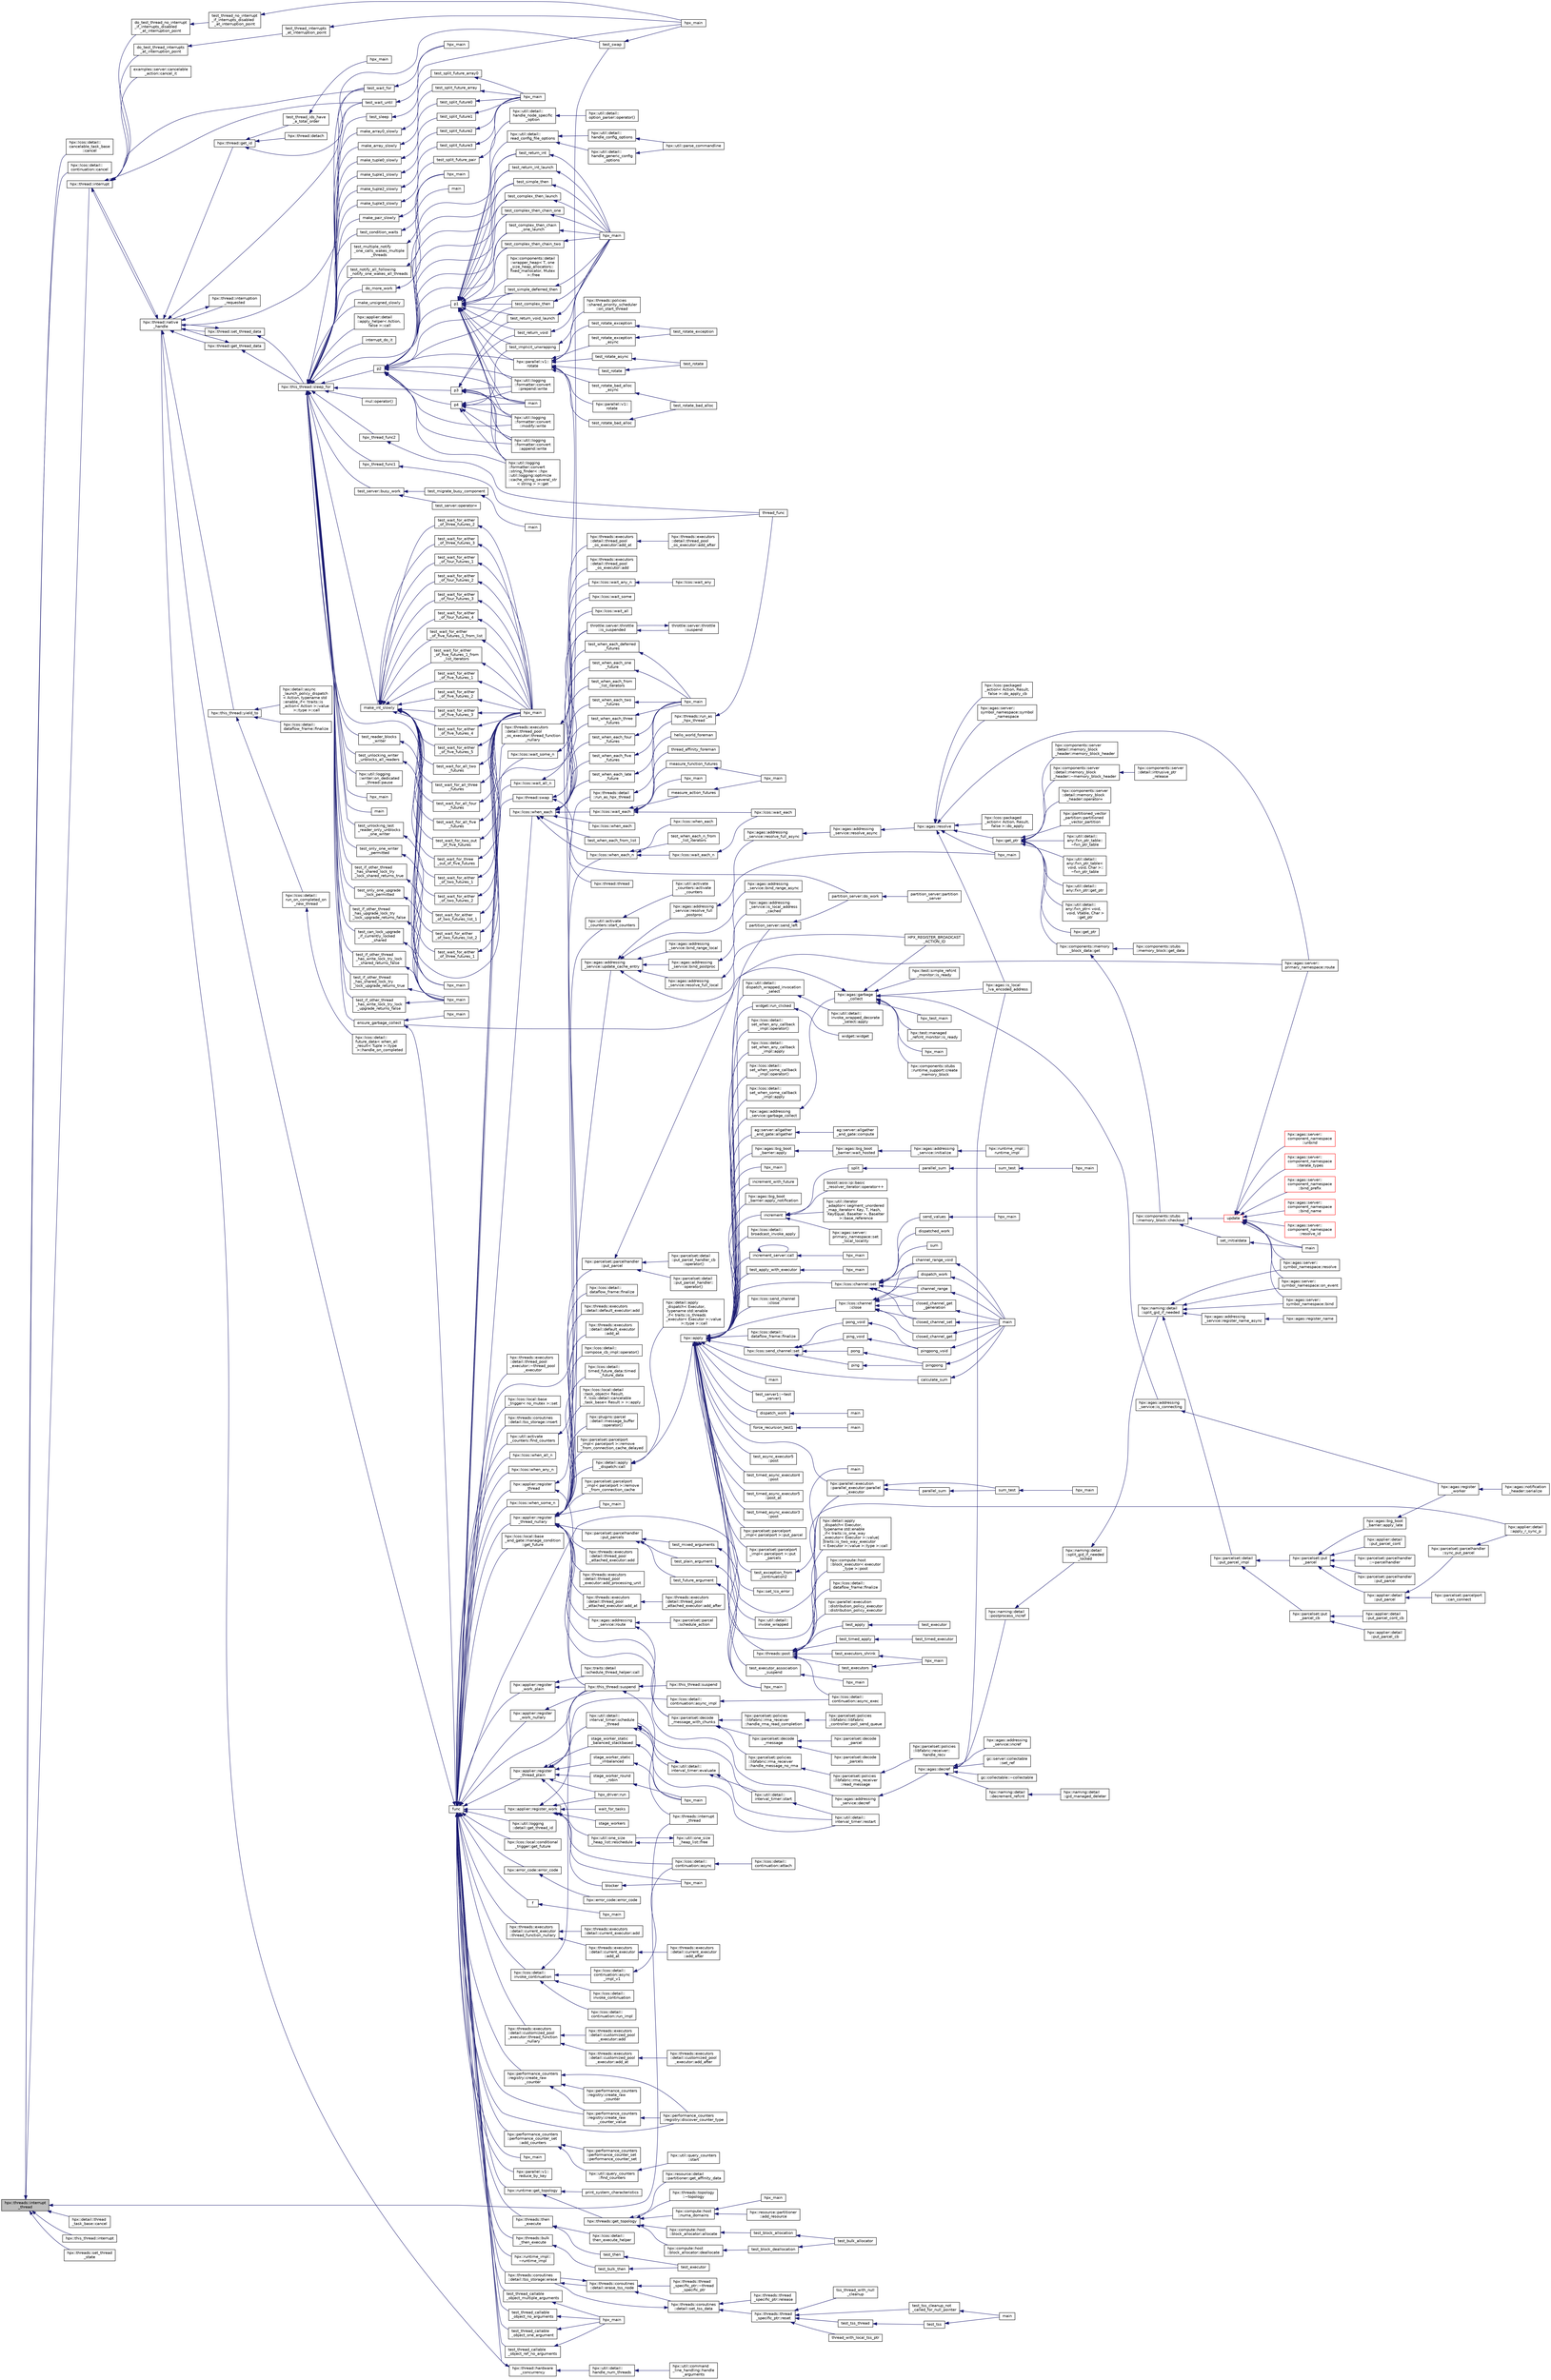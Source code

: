 digraph "hpx::threads::interrupt_thread"
{
  edge [fontname="Helvetica",fontsize="10",labelfontname="Helvetica",labelfontsize="10"];
  node [fontname="Helvetica",fontsize="10",shape=record];
  rankdir="LR";
  Node8300 [label="hpx::threads::interrupt\l_thread",height=0.2,width=0.4,color="black", fillcolor="grey75", style="filled", fontcolor="black"];
  Node8300 -> Node8301 [dir="back",color="midnightblue",fontsize="10",style="solid",fontname="Helvetica"];
  Node8301 [label="hpx::lcos::detail::\lcancelable_task_base\l::cancel",height=0.2,width=0.4,color="black", fillcolor="white", style="filled",URL="$d0/d9c/structhpx_1_1lcos_1_1detail_1_1cancelable__task__base.html#a241890265bf0877045e5d672770643b4"];
  Node8300 -> Node8302 [dir="back",color="midnightblue",fontsize="10",style="solid",fontname="Helvetica"];
  Node8302 [label="hpx::lcos::detail::\lcontinuation::cancel",height=0.2,width=0.4,color="black", fillcolor="white", style="filled",URL="$d9/dc0/classhpx_1_1lcos_1_1detail_1_1continuation.html#a343888f217f109c38b95ada0707e86b6"];
  Node8300 -> Node8303 [dir="back",color="midnightblue",fontsize="10",style="solid",fontname="Helvetica"];
  Node8303 [label="hpx::thread::interrupt",height=0.2,width=0.4,color="black", fillcolor="white", style="filled",URL="$de/d9b/classhpx_1_1thread.html#ac34d0d033aa743c476a79dbc2e1a8a39"];
  Node8303 -> Node8304 [dir="back",color="midnightblue",fontsize="10",style="solid",fontname="Helvetica"];
  Node8304 [label="examples::server::cancelable\l_action::cancel_it",height=0.2,width=0.4,color="black", fillcolor="white", style="filled",URL="$da/d82/classexamples_1_1server_1_1cancelable__action.html#a411ff697f6719bdf2db9df63e7ce0d1a"];
  Node8303 -> Node8305 [dir="back",color="midnightblue",fontsize="10",style="solid",fontname="Helvetica"];
  Node8305 [label="test_wait_for",height=0.2,width=0.4,color="black", fillcolor="white", style="filled",URL="$de/d7d/future__timed__wait__1025_8cpp.html#a0e3d5409a174e5dac600412849dc9d93"];
  Node8305 -> Node8306 [dir="back",color="midnightblue",fontsize="10",style="solid",fontname="Helvetica"];
  Node8306 [label="hpx_main",height=0.2,width=0.4,color="black", fillcolor="white", style="filled",URL="$de/d7d/future__timed__wait__1025_8cpp.html#a255f773d830db5ca937cff11c2692fa2"];
  Node8303 -> Node8307 [dir="back",color="midnightblue",fontsize="10",style="solid",fontname="Helvetica"];
  Node8307 [label="test_wait_until",height=0.2,width=0.4,color="black", fillcolor="white", style="filled",URL="$de/d7d/future__timed__wait__1025_8cpp.html#af6d52682ea10ff7a073cce3b5708c7c9"];
  Node8307 -> Node8306 [dir="back",color="midnightblue",fontsize="10",style="solid",fontname="Helvetica"];
  Node8303 -> Node8308 [dir="back",color="midnightblue",fontsize="10",style="solid",fontname="Helvetica"];
  Node8308 [label="do_test_thread_interrupts\l_at_interruption_point",height=0.2,width=0.4,color="black", fillcolor="white", style="filled",URL="$d0/d4e/tests_2unit_2threads_2thread_8cpp.html#a1592be75203d2ef54f0a19832cacecf8"];
  Node8308 -> Node8309 [dir="back",color="midnightblue",fontsize="10",style="solid",fontname="Helvetica"];
  Node8309 [label="test_thread_interrupts\l_at_interruption_point",height=0.2,width=0.4,color="black", fillcolor="white", style="filled",URL="$d0/d4e/tests_2unit_2threads_2thread_8cpp.html#a4a6a8c2918dcd825da0102f3a63bf24a"];
  Node8309 -> Node8310 [dir="back",color="midnightblue",fontsize="10",style="solid",fontname="Helvetica"];
  Node8310 [label="hpx_main",height=0.2,width=0.4,color="black", fillcolor="white", style="filled",URL="$d0/d4e/tests_2unit_2threads_2thread_8cpp.html#a255f773d830db5ca937cff11c2692fa2"];
  Node8303 -> Node8311 [dir="back",color="midnightblue",fontsize="10",style="solid",fontname="Helvetica"];
  Node8311 [label="do_test_thread_no_interrupt\l_if_interrupts_disabled\l_at_interruption_point",height=0.2,width=0.4,color="black", fillcolor="white", style="filled",URL="$d0/d4e/tests_2unit_2threads_2thread_8cpp.html#a83a3b29d9f2edb5952625e72f9651985"];
  Node8311 -> Node8312 [dir="back",color="midnightblue",fontsize="10",style="solid",fontname="Helvetica"];
  Node8312 [label="test_thread_no_interrupt\l_if_interrupts_disabled\l_at_interruption_point",height=0.2,width=0.4,color="black", fillcolor="white", style="filled",URL="$d0/d4e/tests_2unit_2threads_2thread_8cpp.html#ae8589f467c87f24293dd95710b4d8374"];
  Node8312 -> Node8310 [dir="back",color="midnightblue",fontsize="10",style="solid",fontname="Helvetica"];
  Node8303 -> Node8313 [dir="back",color="midnightblue",fontsize="10",style="solid",fontname="Helvetica"];
  Node8313 [label="hpx::thread::native\l_handle",height=0.2,width=0.4,color="black", fillcolor="white", style="filled",URL="$de/d9b/classhpx_1_1thread.html#acf48190d264ab64c1c4ec99d0b421b5a"];
  Node8313 -> Node8305 [dir="back",color="midnightblue",fontsize="10",style="solid",fontname="Helvetica"];
  Node8313 -> Node8307 [dir="back",color="midnightblue",fontsize="10",style="solid",fontname="Helvetica"];
  Node8313 -> Node8314 [dir="back",color="midnightblue",fontsize="10",style="solid",fontname="Helvetica"];
  Node8314 [label="hpx::thread::get_id",height=0.2,width=0.4,color="black", fillcolor="white", style="filled",URL="$de/d9b/classhpx_1_1thread.html#aec031f492a39c521c2c78e0cd47c4ed8"];
  Node8314 -> Node8315 [dir="back",color="midnightblue",fontsize="10",style="solid",fontname="Helvetica"];
  Node8315 [label="test_swap",height=0.2,width=0.4,color="black", fillcolor="white", style="filled",URL="$d0/d4e/tests_2unit_2threads_2thread_8cpp.html#aa9645d2d1912efd27e83867429e862d0"];
  Node8315 -> Node8310 [dir="back",color="midnightblue",fontsize="10",style="solid",fontname="Helvetica"];
  Node8314 -> Node8316 [dir="back",color="midnightblue",fontsize="10",style="solid",fontname="Helvetica"];
  Node8316 [label="hpx::thread::detach",height=0.2,width=0.4,color="black", fillcolor="white", style="filled",URL="$de/d9b/classhpx_1_1thread.html#a65d7f6e9f4bb311d73c40a2f74976ede"];
  Node8314 -> Node8317 [dir="back",color="midnightblue",fontsize="10",style="solid",fontname="Helvetica"];
  Node8317 [label="test_thread_ids_have\l_a_total_order",height=0.2,width=0.4,color="black", fillcolor="white", style="filled",URL="$df/d88/thread__id_8cpp.html#a95604be93f5422b5bc87778cff21bde1"];
  Node8317 -> Node8318 [dir="back",color="midnightblue",fontsize="10",style="solid",fontname="Helvetica"];
  Node8318 [label="hpx_main",height=0.2,width=0.4,color="black", fillcolor="white", style="filled",URL="$df/d88/thread__id_8cpp.html#a255f773d830db5ca937cff11c2692fa2"];
  Node8313 -> Node8303 [dir="back",color="midnightblue",fontsize="10",style="solid",fontname="Helvetica"];
  Node8313 -> Node8319 [dir="back",color="midnightblue",fontsize="10",style="solid",fontname="Helvetica"];
  Node8319 [label="hpx::thread::interruption\l_requested",height=0.2,width=0.4,color="black", fillcolor="white", style="filled",URL="$de/d9b/classhpx_1_1thread.html#a33276bb4c20bbb0b1978944e18ef71b8"];
  Node8319 -> Node8313 [dir="back",color="midnightblue",fontsize="10",style="solid",fontname="Helvetica"];
  Node8313 -> Node8320 [dir="back",color="midnightblue",fontsize="10",style="solid",fontname="Helvetica"];
  Node8320 [label="hpx::thread::get_thread_data",height=0.2,width=0.4,color="black", fillcolor="white", style="filled",URL="$de/d9b/classhpx_1_1thread.html#a4535ef82cec3b953d2c941d20e3e3904"];
  Node8320 -> Node8313 [dir="back",color="midnightblue",fontsize="10",style="solid",fontname="Helvetica"];
  Node8320 -> Node8321 [dir="back",color="midnightblue",fontsize="10",style="solid",fontname="Helvetica"];
  Node8321 [label="hpx::this_thread::sleep_for",height=0.2,width=0.4,color="black", fillcolor="white", style="filled",URL="$d9/d52/namespacehpx_1_1this__thread.html#afc042a5a5fa52eef2d1d177a343435cf"];
  Node8321 -> Node8322 [dir="back",color="midnightblue",fontsize="10",style="solid",fontname="Helvetica"];
  Node8322 [label="hpx::applier::detail\l::apply_helper\< Action,\l false \>::call",height=0.2,width=0.4,color="black", fillcolor="white", style="filled",URL="$de/d9b/structhpx_1_1applier_1_1detail_1_1apply__helper_3_01_action_00_01false_01_4.html#a567fbb92986df0974d5b30ca9a002130"];
  Node8321 -> Node8323 [dir="back",color="midnightblue",fontsize="10",style="solid",fontname="Helvetica"];
  Node8323 [label="interrupt_do_it",height=0.2,width=0.4,color="black", fillcolor="white", style="filled",URL="$d1/db8/cancelable__action__client_8cpp.html#a46617129de426f6e7ab5eb91b008cd9e"];
  Node8321 -> Node8324 [dir="back",color="midnightblue",fontsize="10",style="solid",fontname="Helvetica"];
  Node8324 [label="test_multiple_notify\l_one_calls_wakes_multiple\l_threads",height=0.2,width=0.4,color="black", fillcolor="white", style="filled",URL="$d1/ded/tests_2unit_2lcos_2condition__variable_8cpp.html#a578d8e27a7396ab57393dea2b8badee3"];
  Node8324 -> Node8325 [dir="back",color="midnightblue",fontsize="10",style="solid",fontname="Helvetica"];
  Node8325 [label="hpx_main",height=0.2,width=0.4,color="black", fillcolor="white", style="filled",URL="$d1/ded/tests_2unit_2lcos_2condition__variable_8cpp.html#a255f773d830db5ca937cff11c2692fa2"];
  Node8321 -> Node8326 [dir="back",color="midnightblue",fontsize="10",style="solid",fontname="Helvetica"];
  Node8326 [label="test_notify_all_following\l_notify_one_wakes_all_threads",height=0.2,width=0.4,color="black", fillcolor="white", style="filled",URL="$d1/ded/tests_2unit_2lcos_2condition__variable_8cpp.html#a6dd6eca404b61c749747efb07bebe3fd"];
  Node8326 -> Node8325 [dir="back",color="midnightblue",fontsize="10",style="solid",fontname="Helvetica"];
  Node8321 -> Node8327 [dir="back",color="midnightblue",fontsize="10",style="solid",fontname="Helvetica"];
  Node8327 [label="test_condition_waits",height=0.2,width=0.4,color="black", fillcolor="white", style="filled",URL="$d1/ded/tests_2unit_2lcos_2condition__variable_8cpp.html#a1dd2e7c76971df521b245377c9611cd9"];
  Node8327 -> Node8325 [dir="back",color="midnightblue",fontsize="10",style="solid",fontname="Helvetica"];
  Node8321 -> Node8328 [dir="back",color="midnightblue",fontsize="10",style="solid",fontname="Helvetica"];
  Node8328 [label="mul::operator()",height=0.2,width=0.4,color="black", fillcolor="white", style="filled",URL="$d2/d02/structmul.html#ab5eaa3d788f0a8d13cc19948e528c0e5"];
  Node8321 -> Node8329 [dir="back",color="midnightblue",fontsize="10",style="solid",fontname="Helvetica"];
  Node8329 [label="do_more_work",height=0.2,width=0.4,color="black", fillcolor="white", style="filled",URL="$d2/dfd/future__2667_8cpp.html#a9ceebb831160f2acf3a047384add9064"];
  Node8329 -> Node8330 [dir="back",color="midnightblue",fontsize="10",style="solid",fontname="Helvetica"];
  Node8330 [label="main",height=0.2,width=0.4,color="black", fillcolor="white", style="filled",URL="$d2/dfd/future__2667_8cpp.html#ae66f6b31b5ad750f1fe042a706a4e3d4"];
  Node8321 -> Node8331 [dir="back",color="midnightblue",fontsize="10",style="solid",fontname="Helvetica"];
  Node8331 [label="p1",height=0.2,width=0.4,color="black", fillcolor="white", style="filled",URL="$df/da5/future__then_8cpp.html#a8978a24b044bacf963e33824a4c1ac98"];
  Node8331 -> Node8332 [dir="back",color="midnightblue",fontsize="10",style="solid",fontname="Helvetica"];
  Node8332 [label="main",height=0.2,width=0.4,color="black", fillcolor="white", style="filled",URL="$dd/ded/bind__placeholder__test_8cpp.html#ae66f6b31b5ad750f1fe042a706a4e3d4"];
  Node8331 -> Node8333 [dir="back",color="midnightblue",fontsize="10",style="solid",fontname="Helvetica"];
  Node8333 [label="hpx::util::logging\l::formatter::convert\l::string_finder\< ::hpx\l::util::logging::optimize\l::cache_string_several_str\l\< string \> \>::get",height=0.2,width=0.4,color="black", fillcolor="white", style="filled",URL="$da/d09/structhpx_1_1util_1_1logging_1_1formatter_1_1convert_1_1string__finder_3_01_1_1hpx_1_1util_1_1loe3f73a176adffd0ee7d2c5e1121ceb93.html#a9f91bb7bb18f0c343f6f95448106ffe0"];
  Node8331 -> Node8334 [dir="back",color="midnightblue",fontsize="10",style="solid",fontname="Helvetica"];
  Node8334 [label="hpx::util::logging\l::formatter::convert\l::prepend::write",height=0.2,width=0.4,color="black", fillcolor="white", style="filled",URL="$de/d08/namespacehpx_1_1util_1_1logging_1_1formatter_1_1convert_1_1prepend.html#a800b76595c1330001994b1279f93d7ee"];
  Node8331 -> Node8335 [dir="back",color="midnightblue",fontsize="10",style="solid",fontname="Helvetica"];
  Node8335 [label="hpx::util::logging\l::formatter::convert\l::append::write",height=0.2,width=0.4,color="black", fillcolor="white", style="filled",URL="$da/d97/namespacehpx_1_1util_1_1logging_1_1formatter_1_1convert_1_1append.html#a719ba04af3b9146a733025e9518eab47"];
  Node8331 -> Node8336 [dir="back",color="midnightblue",fontsize="10",style="solid",fontname="Helvetica"];
  Node8336 [label="hpx::util::logging\l::formatter::convert\l::modify::write",height=0.2,width=0.4,color="black", fillcolor="white", style="filled",URL="$df/d5f/namespacehpx_1_1util_1_1logging_1_1formatter_1_1convert_1_1modify.html#aa88c9565b436c49c89eac1cb2e0ec7c2"];
  Node8331 -> Node8337 [dir="back",color="midnightblue",fontsize="10",style="solid",fontname="Helvetica"];
  Node8337 [label="test_return_int",height=0.2,width=0.4,color="black", fillcolor="white", style="filled",URL="$df/da5/future__then_8cpp.html#a4574c7d42a67c66efb94b4aad426e984"];
  Node8337 -> Node8338 [dir="back",color="midnightblue",fontsize="10",style="solid",fontname="Helvetica"];
  Node8338 [label="hpx_main",height=0.2,width=0.4,color="black", fillcolor="white", style="filled",URL="$df/da5/future__then_8cpp.html#aefd26dd818037509b2241068d57e3e1d"];
  Node8331 -> Node8339 [dir="back",color="midnightblue",fontsize="10",style="solid",fontname="Helvetica"];
  Node8339 [label="test_return_int_launch",height=0.2,width=0.4,color="black", fillcolor="white", style="filled",URL="$df/da5/future__then_8cpp.html#a4d59ccf0b01a1fa8fde2acc877f986a7"];
  Node8339 -> Node8338 [dir="back",color="midnightblue",fontsize="10",style="solid",fontname="Helvetica"];
  Node8331 -> Node8340 [dir="back",color="midnightblue",fontsize="10",style="solid",fontname="Helvetica"];
  Node8340 [label="test_return_void",height=0.2,width=0.4,color="black", fillcolor="white", style="filled",URL="$df/da5/future__then_8cpp.html#a504f39b4d586615d5d1371c8dad56645"];
  Node8340 -> Node8338 [dir="back",color="midnightblue",fontsize="10",style="solid",fontname="Helvetica"];
  Node8331 -> Node8341 [dir="back",color="midnightblue",fontsize="10",style="solid",fontname="Helvetica"];
  Node8341 [label="test_return_void_launch",height=0.2,width=0.4,color="black", fillcolor="white", style="filled",URL="$df/da5/future__then_8cpp.html#a6bca71baf1676513433d261fbffee4bc"];
  Node8341 -> Node8338 [dir="back",color="midnightblue",fontsize="10",style="solid",fontname="Helvetica"];
  Node8331 -> Node8342 [dir="back",color="midnightblue",fontsize="10",style="solid",fontname="Helvetica"];
  Node8342 [label="test_implicit_unwrapping",height=0.2,width=0.4,color="black", fillcolor="white", style="filled",URL="$df/da5/future__then_8cpp.html#ad7b1b04c3515e5bf95459e94b1bdc337"];
  Node8342 -> Node8338 [dir="back",color="midnightblue",fontsize="10",style="solid",fontname="Helvetica"];
  Node8331 -> Node8343 [dir="back",color="midnightblue",fontsize="10",style="solid",fontname="Helvetica"];
  Node8343 [label="test_simple_then",height=0.2,width=0.4,color="black", fillcolor="white", style="filled",URL="$df/da5/future__then_8cpp.html#aa74379f2bcdf911e278b78569028848b"];
  Node8343 -> Node8338 [dir="back",color="midnightblue",fontsize="10",style="solid",fontname="Helvetica"];
  Node8331 -> Node8344 [dir="back",color="midnightblue",fontsize="10",style="solid",fontname="Helvetica"];
  Node8344 [label="test_simple_deferred_then",height=0.2,width=0.4,color="black", fillcolor="white", style="filled",URL="$df/da5/future__then_8cpp.html#a026670a80b5d18f81a87665f09f4b9e4"];
  Node8344 -> Node8338 [dir="back",color="midnightblue",fontsize="10",style="solid",fontname="Helvetica"];
  Node8331 -> Node8345 [dir="back",color="midnightblue",fontsize="10",style="solid",fontname="Helvetica"];
  Node8345 [label="test_complex_then",height=0.2,width=0.4,color="black", fillcolor="white", style="filled",URL="$df/da5/future__then_8cpp.html#a65c0909ab7ad1dbde6b00a89e09d12ee"];
  Node8345 -> Node8338 [dir="back",color="midnightblue",fontsize="10",style="solid",fontname="Helvetica"];
  Node8331 -> Node8346 [dir="back",color="midnightblue",fontsize="10",style="solid",fontname="Helvetica"];
  Node8346 [label="test_complex_then_launch",height=0.2,width=0.4,color="black", fillcolor="white", style="filled",URL="$df/da5/future__then_8cpp.html#a57e79de123fc4563e6535bcb0d510eb6"];
  Node8346 -> Node8338 [dir="back",color="midnightblue",fontsize="10",style="solid",fontname="Helvetica"];
  Node8331 -> Node8347 [dir="back",color="midnightblue",fontsize="10",style="solid",fontname="Helvetica"];
  Node8347 [label="test_complex_then_chain_one",height=0.2,width=0.4,color="black", fillcolor="white", style="filled",URL="$df/da5/future__then_8cpp.html#aa9256ab654994c70d6de44c612f62ac1"];
  Node8347 -> Node8338 [dir="back",color="midnightblue",fontsize="10",style="solid",fontname="Helvetica"];
  Node8331 -> Node8348 [dir="back",color="midnightblue",fontsize="10",style="solid",fontname="Helvetica"];
  Node8348 [label="test_complex_then_chain\l_one_launch",height=0.2,width=0.4,color="black", fillcolor="white", style="filled",URL="$df/da5/future__then_8cpp.html#acf17bb2a5182b9cb7667271f95a03704"];
  Node8348 -> Node8338 [dir="back",color="midnightblue",fontsize="10",style="solid",fontname="Helvetica"];
  Node8331 -> Node8349 [dir="back",color="midnightblue",fontsize="10",style="solid",fontname="Helvetica"];
  Node8349 [label="test_complex_then_chain_two",height=0.2,width=0.4,color="black", fillcolor="white", style="filled",URL="$df/da5/future__then_8cpp.html#a877da4dafc5590d16fa0d3c57391c363"];
  Node8349 -> Node8338 [dir="back",color="midnightblue",fontsize="10",style="solid",fontname="Helvetica"];
  Node8331 -> Node8350 [dir="back",color="midnightblue",fontsize="10",style="solid",fontname="Helvetica"];
  Node8350 [label="hpx::util::detail::\lhandle_node_specific\l_option",height=0.2,width=0.4,color="black", fillcolor="white", style="filled",URL="$d2/d8e/namespacehpx_1_1util_1_1detail.html#a43e5f30f676cfadaad879f991391ffab"];
  Node8350 -> Node8351 [dir="back",color="midnightblue",fontsize="10",style="solid",fontname="Helvetica"];
  Node8351 [label="hpx::util::detail::\loption_parser::operator()",height=0.2,width=0.4,color="black", fillcolor="white", style="filled",URL="$de/dc5/structhpx_1_1util_1_1detail_1_1option__parser.html#a6062e5ee56b2e2efa8717e73e01dfc52"];
  Node8331 -> Node8352 [dir="back",color="midnightblue",fontsize="10",style="solid",fontname="Helvetica"];
  Node8352 [label="hpx::util::detail::\lread_config_file_options",height=0.2,width=0.4,color="black", fillcolor="white", style="filled",URL="$d2/d8e/namespacehpx_1_1util_1_1detail.html#acc4cbf3746afbdeb02d4d79e65ec085d"];
  Node8352 -> Node8353 [dir="back",color="midnightblue",fontsize="10",style="solid",fontname="Helvetica"];
  Node8353 [label="hpx::util::detail::\lhandle_generic_config\l_options",height=0.2,width=0.4,color="black", fillcolor="white", style="filled",URL="$d2/d8e/namespacehpx_1_1util_1_1detail.html#afe9d48863068cf6ab23661ea84aad13b"];
  Node8353 -> Node8354 [dir="back",color="midnightblue",fontsize="10",style="solid",fontname="Helvetica"];
  Node8354 [label="hpx::util::parse_commandline",height=0.2,width=0.4,color="black", fillcolor="white", style="filled",URL="$df/dad/namespacehpx_1_1util.html#a19ecafa5a1d8009b5301f6d94f77b773"];
  Node8352 -> Node8355 [dir="back",color="midnightblue",fontsize="10",style="solid",fontname="Helvetica"];
  Node8355 [label="hpx::util::detail::\lhandle_config_options",height=0.2,width=0.4,color="black", fillcolor="white", style="filled",URL="$d2/d8e/namespacehpx_1_1util_1_1detail.html#adf812f0307327e750a861a2ed15d9c1a"];
  Node8355 -> Node8354 [dir="back",color="midnightblue",fontsize="10",style="solid",fontname="Helvetica"];
  Node8331 -> Node8356 [dir="back",color="midnightblue",fontsize="10",style="solid",fontname="Helvetica"];
  Node8356 [label="hpx::parallel::v1::\lrotate",height=0.2,width=0.4,color="black", fillcolor="white", style="filled",URL="$db/db9/namespacehpx_1_1parallel_1_1v1.html#a1186b3f6aa7198ada6c81f987e08f85b"];
  Node8356 -> Node8357 [dir="back",color="midnightblue",fontsize="10",style="solid",fontname="Helvetica"];
  Node8357 [label="partition_server::do_work",height=0.2,width=0.4,color="black", fillcolor="white", style="filled",URL="$d9/dbd/structpartition__server.html#a6642286bc38b9bed88cc6423d181b87f"];
  Node8357 -> Node8358 [dir="back",color="midnightblue",fontsize="10",style="solid",fontname="Helvetica"];
  Node8358 [label="partition_server::partition\l_server",height=0.2,width=0.4,color="black", fillcolor="white", style="filled",URL="$d9/dbd/structpartition__server.html#a80906893b5b6771003acbf3fcfec37cf"];
  Node8356 -> Node8359 [dir="back",color="midnightblue",fontsize="10",style="solid",fontname="Helvetica"];
  Node8359 [label="test_rotate",height=0.2,width=0.4,color="black", fillcolor="white", style="filled",URL="$d7/d5d/rotate_8cpp.html#ab8a8520d8bdef3f9022bc5377426d949"];
  Node8359 -> Node8360 [dir="back",color="midnightblue",fontsize="10",style="solid",fontname="Helvetica"];
  Node8360 [label="test_rotate",height=0.2,width=0.4,color="black", fillcolor="white", style="filled",URL="$d7/d5d/rotate_8cpp.html#ae9e7ca0d224acd1e52ac006b1b1249e6"];
  Node8356 -> Node8361 [dir="back",color="midnightblue",fontsize="10",style="solid",fontname="Helvetica"];
  Node8361 [label="test_rotate_async",height=0.2,width=0.4,color="black", fillcolor="white", style="filled",URL="$d7/d5d/rotate_8cpp.html#ae3e37eb13d1c555e7ec861e99599cecb"];
  Node8361 -> Node8360 [dir="back",color="midnightblue",fontsize="10",style="solid",fontname="Helvetica"];
  Node8356 -> Node8362 [dir="back",color="midnightblue",fontsize="10",style="solid",fontname="Helvetica"];
  Node8362 [label="test_rotate_exception",height=0.2,width=0.4,color="black", fillcolor="white", style="filled",URL="$d7/d5d/rotate_8cpp.html#a84f60bd76e1e8fe9ecce9b0b1ae38bea"];
  Node8362 -> Node8363 [dir="back",color="midnightblue",fontsize="10",style="solid",fontname="Helvetica"];
  Node8363 [label="test_rotate_exception",height=0.2,width=0.4,color="black", fillcolor="white", style="filled",URL="$d7/d5d/rotate_8cpp.html#aa448ed0e1a24642b5baaa5bb029abfc1"];
  Node8356 -> Node8364 [dir="back",color="midnightblue",fontsize="10",style="solid",fontname="Helvetica"];
  Node8364 [label="test_rotate_exception\l_async",height=0.2,width=0.4,color="black", fillcolor="white", style="filled",URL="$d7/d5d/rotate_8cpp.html#a472f3593addc133bd849ff486e2a4e9a"];
  Node8364 -> Node8363 [dir="back",color="midnightblue",fontsize="10",style="solid",fontname="Helvetica"];
  Node8356 -> Node8365 [dir="back",color="midnightblue",fontsize="10",style="solid",fontname="Helvetica"];
  Node8365 [label="test_rotate_bad_alloc",height=0.2,width=0.4,color="black", fillcolor="white", style="filled",URL="$d7/d5d/rotate_8cpp.html#ae74a2766c7d66fa2c13743d2d7b75fa9"];
  Node8365 -> Node8366 [dir="back",color="midnightblue",fontsize="10",style="solid",fontname="Helvetica"];
  Node8366 [label="test_rotate_bad_alloc",height=0.2,width=0.4,color="black", fillcolor="white", style="filled",URL="$d7/d5d/rotate_8cpp.html#a6945fe3952a002c1c4536cb98882a9bf"];
  Node8356 -> Node8367 [dir="back",color="midnightblue",fontsize="10",style="solid",fontname="Helvetica"];
  Node8367 [label="test_rotate_bad_alloc\l_async",height=0.2,width=0.4,color="black", fillcolor="white", style="filled",URL="$d7/d5d/rotate_8cpp.html#a02745132ec799d5c6af870c3350a7454"];
  Node8367 -> Node8366 [dir="back",color="midnightblue",fontsize="10",style="solid",fontname="Helvetica"];
  Node8356 -> Node8368 [dir="back",color="midnightblue",fontsize="10",style="solid",fontname="Helvetica"];
  Node8368 [label="hpx::parallel::v1::\lrotate",height=0.2,width=0.4,color="black", fillcolor="white", style="filled",URL="$db/db9/namespacehpx_1_1parallel_1_1v1.html#acc6f55c3bfc3aecae26cb8a73e3e2563"];
  Node8356 -> Node8369 [dir="back",color="midnightblue",fontsize="10",style="solid",fontname="Helvetica"];
  Node8369 [label="hpx::threads::policies\l::shared_priority_scheduler\l::on_start_thread",height=0.2,width=0.4,color="black", fillcolor="white", style="filled",URL="$d8/d52/classhpx_1_1threads_1_1policies_1_1shared__priority__scheduler.html#a6b50d46539ac974cbe2706f56c2fbc3f"];
  Node8331 -> Node8370 [dir="back",color="midnightblue",fontsize="10",style="solid",fontname="Helvetica"];
  Node8370 [label="hpx::components::detail\l::wrapper_heap\< T, one\l_size_heap_allocators::\lfixed_mallocator, Mutex\l \>::free",height=0.2,width=0.4,color="black", fillcolor="white", style="filled",URL="$d1/d6d/classhpx_1_1components_1_1detail_1_1wrapper__heap.html#aca09fd51113634e49b03973d49a01612"];
  Node8321 -> Node8371 [dir="back",color="midnightblue",fontsize="10",style="solid",fontname="Helvetica"];
  Node8371 [label="p2",height=0.2,width=0.4,color="black", fillcolor="white", style="filled",URL="$df/da5/future__then_8cpp.html#a0dabf50b87b0ab6126c07663b7c82650"];
  Node8371 -> Node8332 [dir="back",color="midnightblue",fontsize="10",style="solid",fontname="Helvetica"];
  Node8371 -> Node8333 [dir="back",color="midnightblue",fontsize="10",style="solid",fontname="Helvetica"];
  Node8371 -> Node8334 [dir="back",color="midnightblue",fontsize="10",style="solid",fontname="Helvetica"];
  Node8371 -> Node8335 [dir="back",color="midnightblue",fontsize="10",style="solid",fontname="Helvetica"];
  Node8371 -> Node8336 [dir="back",color="midnightblue",fontsize="10",style="solid",fontname="Helvetica"];
  Node8371 -> Node8372 [dir="back",color="midnightblue",fontsize="10",style="solid",fontname="Helvetica"];
  Node8372 [label="p4",height=0.2,width=0.4,color="black", fillcolor="white", style="filled",URL="$df/da5/future__then_8cpp.html#a2e41883da983a4e735ff63a070df689f"];
  Node8372 -> Node8332 [dir="back",color="midnightblue",fontsize="10",style="solid",fontname="Helvetica"];
  Node8372 -> Node8333 [dir="back",color="midnightblue",fontsize="10",style="solid",fontname="Helvetica"];
  Node8372 -> Node8334 [dir="back",color="midnightblue",fontsize="10",style="solid",fontname="Helvetica"];
  Node8372 -> Node8335 [dir="back",color="midnightblue",fontsize="10",style="solid",fontname="Helvetica"];
  Node8372 -> Node8336 [dir="back",color="midnightblue",fontsize="10",style="solid",fontname="Helvetica"];
  Node8372 -> Node8342 [dir="back",color="midnightblue",fontsize="10",style="solid",fontname="Helvetica"];
  Node8371 -> Node8337 [dir="back",color="midnightblue",fontsize="10",style="solid",fontname="Helvetica"];
  Node8371 -> Node8339 [dir="back",color="midnightblue",fontsize="10",style="solid",fontname="Helvetica"];
  Node8371 -> Node8343 [dir="back",color="midnightblue",fontsize="10",style="solid",fontname="Helvetica"];
  Node8371 -> Node8344 [dir="back",color="midnightblue",fontsize="10",style="solid",fontname="Helvetica"];
  Node8371 -> Node8345 [dir="back",color="midnightblue",fontsize="10",style="solid",fontname="Helvetica"];
  Node8371 -> Node8346 [dir="back",color="midnightblue",fontsize="10",style="solid",fontname="Helvetica"];
  Node8371 -> Node8347 [dir="back",color="midnightblue",fontsize="10",style="solid",fontname="Helvetica"];
  Node8371 -> Node8348 [dir="back",color="midnightblue",fontsize="10",style="solid",fontname="Helvetica"];
  Node8371 -> Node8349 [dir="back",color="midnightblue",fontsize="10",style="solid",fontname="Helvetica"];
  Node8371 -> Node8356 [dir="back",color="midnightblue",fontsize="10",style="solid",fontname="Helvetica"];
  Node8321 -> Node8373 [dir="back",color="midnightblue",fontsize="10",style="solid",fontname="Helvetica"];
  Node8373 [label="p3",height=0.2,width=0.4,color="black", fillcolor="white", style="filled",URL="$df/da5/future__then_8cpp.html#ada3ca76feabb79611290ef351f1ad171"];
  Node8373 -> Node8332 [dir="back",color="midnightblue",fontsize="10",style="solid",fontname="Helvetica"];
  Node8373 -> Node8333 [dir="back",color="midnightblue",fontsize="10",style="solid",fontname="Helvetica"];
  Node8373 -> Node8334 [dir="back",color="midnightblue",fontsize="10",style="solid",fontname="Helvetica"];
  Node8373 -> Node8335 [dir="back",color="midnightblue",fontsize="10",style="solid",fontname="Helvetica"];
  Node8373 -> Node8336 [dir="back",color="midnightblue",fontsize="10",style="solid",fontname="Helvetica"];
  Node8373 -> Node8340 [dir="back",color="midnightblue",fontsize="10",style="solid",fontname="Helvetica"];
  Node8373 -> Node8341 [dir="back",color="midnightblue",fontsize="10",style="solid",fontname="Helvetica"];
  Node8321 -> Node8305 [dir="back",color="midnightblue",fontsize="10",style="solid",fontname="Helvetica"];
  Node8321 -> Node8307 [dir="back",color="midnightblue",fontsize="10",style="solid",fontname="Helvetica"];
  Node8321 -> Node8374 [dir="back",color="midnightblue",fontsize="10",style="solid",fontname="Helvetica"];
  Node8374 [label="ensure_garbage_collect",height=0.2,width=0.4,color="black", fillcolor="white", style="filled",URL="$d8/dfd/id__type__ref__counting__1032_8cpp.html#a5264b94bf7c262ac0e521fb290d476d5"];
  Node8374 -> Node8375 [dir="back",color="midnightblue",fontsize="10",style="solid",fontname="Helvetica"];
  Node8375 [label="func",height=0.2,width=0.4,color="black", fillcolor="white", style="filled",URL="$d8/dfd/id__type__ref__counting__1032_8cpp.html#ab811b86ea5107ffb3351fcaa29d2c652"];
  Node8375 -> Node8376 [dir="back",color="midnightblue",fontsize="10",style="solid",fontname="Helvetica"];
  Node8376 [label="hpx::util::activate\l_counters::find_counters",height=0.2,width=0.4,color="black", fillcolor="white", style="filled",URL="$d9/d0b/classhpx_1_1util_1_1activate__counters.html#a797f766dd5e2416f54a5a91b267bedd4"];
  Node8376 -> Node8377 [dir="back",color="midnightblue",fontsize="10",style="solid",fontname="Helvetica"];
  Node8377 [label="hpx::util::activate\l_counters::start_counters",height=0.2,width=0.4,color="black", fillcolor="white", style="filled",URL="$d9/d0b/classhpx_1_1util_1_1activate__counters.html#af2193bbb81054707baea1f8f19d63ddf"];
  Node8377 -> Node8378 [dir="back",color="midnightblue",fontsize="10",style="solid",fontname="Helvetica"];
  Node8378 [label="hpx::util::activate\l_counters::activate\l_counters",height=0.2,width=0.4,color="black", fillcolor="white", style="filled",URL="$d9/d0b/classhpx_1_1util_1_1activate__counters.html#a58030114fe706c120ec4d6d793da25d7"];
  Node8375 -> Node8379 [dir="back",color="midnightblue",fontsize="10",style="solid",fontname="Helvetica"];
  Node8379 [label="hpx::lcos::local::base\l_and_gate::manage_condition\l::get_future",height=0.2,width=0.4,color="black", fillcolor="white", style="filled",URL="$d2/d39/structhpx_1_1lcos_1_1local_1_1base__and__gate_1_1manage__condition.html#ac4f65bf84421c3d2e1e40e986d8d8e62"];
  Node8375 -> Node8380 [dir="back",color="midnightblue",fontsize="10",style="solid",fontname="Helvetica"];
  Node8380 [label="hpx::applier::register\l_thread_nullary",height=0.2,width=0.4,color="black", fillcolor="white", style="filled",URL="$d8/dcb/namespacehpx_1_1applier.html#a401cd1145927e58d74d1eb52aaccd936"];
  Node8380 -> Node8381 [dir="back",color="midnightblue",fontsize="10",style="solid",fontname="Helvetica"];
  Node8381 [label="hpx::agas::addressing\l_service::route",height=0.2,width=0.4,color="black", fillcolor="white", style="filled",URL="$db/d58/structhpx_1_1agas_1_1addressing__service.html#a7ba78aaaea353576c92e10899bbbb471",tooltip="Route the given parcel to the appropriate AGAS service instance. "];
  Node8381 -> Node8382 [dir="back",color="midnightblue",fontsize="10",style="solid",fontname="Helvetica"];
  Node8382 [label="hpx::parcelset::decode\l_message_with_chunks",height=0.2,width=0.4,color="black", fillcolor="white", style="filled",URL="$d4/d41/namespacehpx_1_1parcelset.html#abb7d99e0c8aaa983f0851d9c5d4e78bf"];
  Node8382 -> Node8383 [dir="back",color="midnightblue",fontsize="10",style="solid",fontname="Helvetica"];
  Node8383 [label="hpx::parcelset::decode\l_message",height=0.2,width=0.4,color="black", fillcolor="white", style="filled",URL="$d4/d41/namespacehpx_1_1parcelset.html#ab5f27461c52dbbfeab29fe8a37986faa"];
  Node8383 -> Node8384 [dir="back",color="midnightblue",fontsize="10",style="solid",fontname="Helvetica"];
  Node8384 [label="hpx::parcelset::decode\l_parcel",height=0.2,width=0.4,color="black", fillcolor="white", style="filled",URL="$d4/d41/namespacehpx_1_1parcelset.html#a0199ca3fa04e8fa08c9e6b9eec41ebb5"];
  Node8383 -> Node8385 [dir="back",color="midnightblue",fontsize="10",style="solid",fontname="Helvetica"];
  Node8385 [label="hpx::parcelset::decode\l_parcels",height=0.2,width=0.4,color="black", fillcolor="white", style="filled",URL="$d4/d41/namespacehpx_1_1parcelset.html#aa7b4acdaa73e95824f4406d316551b51"];
  Node8382 -> Node8386 [dir="back",color="midnightblue",fontsize="10",style="solid",fontname="Helvetica"];
  Node8386 [label="hpx::parcelset::policies\l::libfabric::rma_receiver\l::handle_message_no_rma",height=0.2,width=0.4,color="black", fillcolor="white", style="filled",URL="$d4/d56/structhpx_1_1parcelset_1_1policies_1_1libfabric_1_1rma__receiver.html#a9ee3082ad51ee63cf85049b8126580f0"];
  Node8386 -> Node8387 [dir="back",color="midnightblue",fontsize="10",style="solid",fontname="Helvetica"];
  Node8387 [label="hpx::parcelset::policies\l::libfabric::rma_receiver\l::read_message",height=0.2,width=0.4,color="black", fillcolor="white", style="filled",URL="$d4/d56/structhpx_1_1parcelset_1_1policies_1_1libfabric_1_1rma__receiver.html#a687e3e9569a57b6bd48220ecd7ef2394"];
  Node8387 -> Node8388 [dir="back",color="midnightblue",fontsize="10",style="solid",fontname="Helvetica"];
  Node8388 [label="hpx::parcelset::policies\l::libfabric::receiver::\lhandle_recv",height=0.2,width=0.4,color="black", fillcolor="white", style="filled",URL="$d9/df5/structhpx_1_1parcelset_1_1policies_1_1libfabric_1_1receiver.html#ae18eac5b1593bc79ba31cf828177d611"];
  Node8382 -> Node8389 [dir="back",color="midnightblue",fontsize="10",style="solid",fontname="Helvetica"];
  Node8389 [label="hpx::parcelset::policies\l::libfabric::rma_receiver\l::handle_rma_read_completion",height=0.2,width=0.4,color="black", fillcolor="white", style="filled",URL="$d4/d56/structhpx_1_1parcelset_1_1policies_1_1libfabric_1_1rma__receiver.html#a77182bc65fb4dd0fc0737d87bec05a72"];
  Node8389 -> Node8390 [dir="back",color="midnightblue",fontsize="10",style="solid",fontname="Helvetica"];
  Node8390 [label="hpx::parcelset::policies\l::libfabric::libfabric\l_controller::poll_send_queue",height=0.2,width=0.4,color="black", fillcolor="white", style="filled",URL="$db/d9f/classhpx_1_1parcelset_1_1policies_1_1libfabric_1_1libfabric__controller.html#afaa02e122be1ea6800a245af7b3a9cf8"];
  Node8381 -> Node8391 [dir="back",color="midnightblue",fontsize="10",style="solid",fontname="Helvetica"];
  Node8391 [label="hpx::parcelset::parcel\l::schedule_action",height=0.2,width=0.4,color="black", fillcolor="white", style="filled",URL="$d7/d11/classhpx_1_1parcelset_1_1parcel.html#a48b0c65d702bd4b1c4234de252246eb5"];
  Node8380 -> Node8392 [dir="back",color="midnightblue",fontsize="10",style="solid",fontname="Helvetica"];
  Node8392 [label="hpx::agas::addressing\l_service::decref",height=0.2,width=0.4,color="black", fillcolor="white", style="filled",URL="$db/d58/structhpx_1_1agas_1_1addressing__service.html#a0f18342491c8f0398bc0747a0634658b",tooltip="Decrement the global reference count for the given id. "];
  Node8392 -> Node8393 [dir="back",color="midnightblue",fontsize="10",style="solid",fontname="Helvetica"];
  Node8393 [label="hpx::agas::decref",height=0.2,width=0.4,color="black", fillcolor="white", style="filled",URL="$dc/d54/namespacehpx_1_1agas.html#a08f10ad4320050773ecaf08b7ad1ad3e"];
  Node8393 -> Node8394 [dir="back",color="midnightblue",fontsize="10",style="solid",fontname="Helvetica"];
  Node8394 [label="hpx::agas::addressing\l_service::incref",height=0.2,width=0.4,color="black", fillcolor="white", style="filled",URL="$db/d58/structhpx_1_1agas_1_1addressing__service.html#a77add8ef493b3ff577876bbbde8b2ead"];
  Node8393 -> Node8395 [dir="back",color="midnightblue",fontsize="10",style="solid",fontname="Helvetica"];
  Node8395 [label="hpx::agas::is_local\l_lva_encoded_address",height=0.2,width=0.4,color="black", fillcolor="white", style="filled",URL="$dc/d54/namespacehpx_1_1agas.html#abb5e5584ed3b536ace8e3f58415e24c2"];
  Node8393 -> Node8396 [dir="back",color="midnightblue",fontsize="10",style="solid",fontname="Helvetica"];
  Node8396 [label="gc::server::collectable\l::set_ref",height=0.2,width=0.4,color="black", fillcolor="white", style="filled",URL="$da/d76/structgc_1_1server_1_1collectable.html#a8e123e39f5a85da593dc15b5f872748d"];
  Node8393 -> Node8397 [dir="back",color="midnightblue",fontsize="10",style="solid",fontname="Helvetica"];
  Node8397 [label="gc::collectable::~collectable",height=0.2,width=0.4,color="black", fillcolor="white", style="filled",URL="$da/d23/structgc_1_1collectable.html#aa3ac1547c0889e84cc088090dafcad1e"];
  Node8393 -> Node8398 [dir="back",color="midnightblue",fontsize="10",style="solid",fontname="Helvetica"];
  Node8398 [label="hpx::naming::detail\l::decrement_refcnt",height=0.2,width=0.4,color="black", fillcolor="white", style="filled",URL="$d5/d18/namespacehpx_1_1naming_1_1detail.html#a63ddb380473bdb8a186686ffe718b6e2"];
  Node8398 -> Node8399 [dir="back",color="midnightblue",fontsize="10",style="solid",fontname="Helvetica"];
  Node8399 [label="hpx::naming::detail\l::gid_managed_deleter",height=0.2,width=0.4,color="black", fillcolor="white", style="filled",URL="$d5/d18/namespacehpx_1_1naming_1_1detail.html#a4a5ba88a0340322e30f2d7b160a4568f"];
  Node8393 -> Node8400 [dir="back",color="midnightblue",fontsize="10",style="solid",fontname="Helvetica"];
  Node8400 [label="hpx::naming::detail\l::postprocess_incref",height=0.2,width=0.4,color="black", fillcolor="white", style="filled",URL="$d5/d18/namespacehpx_1_1naming_1_1detail.html#a9d2708b2b1a4087d64195137b077ef1d"];
  Node8400 -> Node8401 [dir="back",color="midnightblue",fontsize="10",style="solid",fontname="Helvetica"];
  Node8401 [label="hpx::naming::detail\l::split_gid_if_needed\l_locked",height=0.2,width=0.4,color="black", fillcolor="white", style="filled",URL="$d5/d18/namespacehpx_1_1naming_1_1detail.html#a8a41d874bb719f702a76d483293d9d56"];
  Node8401 -> Node8402 [dir="back",color="midnightblue",fontsize="10",style="solid",fontname="Helvetica"];
  Node8402 [label="hpx::naming::detail\l::split_gid_if_needed",height=0.2,width=0.4,color="black", fillcolor="white", style="filled",URL="$d5/d18/namespacehpx_1_1naming_1_1detail.html#a106949fcb9087fb6bdca67d048d6568f"];
  Node8402 -> Node8403 [dir="back",color="midnightblue",fontsize="10",style="solid",fontname="Helvetica"];
  Node8403 [label="hpx::agas::addressing\l_service::register_name_async",height=0.2,width=0.4,color="black", fillcolor="white", style="filled",URL="$db/d58/structhpx_1_1agas_1_1addressing__service.html#adfd0ce835927a3c0396b6fc9e9fbb3cf"];
  Node8403 -> Node8404 [dir="back",color="midnightblue",fontsize="10",style="solid",fontname="Helvetica"];
  Node8404 [label="hpx::agas::register_name",height=0.2,width=0.4,color="black", fillcolor="white", style="filled",URL="$dc/d54/namespacehpx_1_1agas.html#adc43905ef74ad9948375f3948b64fc2f"];
  Node8402 -> Node8405 [dir="back",color="midnightblue",fontsize="10",style="solid",fontname="Helvetica"];
  Node8405 [label="hpx::parcelset::detail\l::put_parcel_impl",height=0.2,width=0.4,color="black", fillcolor="white", style="filled",URL="$dc/d4e/namespacehpx_1_1parcelset_1_1detail.html#a0dfe29365976960c7f5db6388e8ce603"];
  Node8405 -> Node8406 [dir="back",color="midnightblue",fontsize="10",style="solid",fontname="Helvetica"];
  Node8406 [label="hpx::parcelset::put\l_parcel",height=0.2,width=0.4,color="black", fillcolor="white", style="filled",URL="$d4/d41/namespacehpx_1_1parcelset.html#a53a9f5c6cf260dc8d06d194c96182b65"];
  Node8406 -> Node8407 [dir="back",color="midnightblue",fontsize="10",style="solid",fontname="Helvetica"];
  Node8407 [label="hpx::applier::detail\l::put_parcel",height=0.2,width=0.4,color="black", fillcolor="white", style="filled",URL="$d1/d2a/namespacehpx_1_1applier_1_1detail.html#a4d568b8071bb894a09fabfba232c2663"];
  Node8407 -> Node8408 [dir="back",color="midnightblue",fontsize="10",style="solid",fontname="Helvetica"];
  Node8408 [label="hpx::parcelset::parcelhandler\l::sync_put_parcel",height=0.2,width=0.4,color="black", fillcolor="white", style="filled",URL="$d4/d2f/classhpx_1_1parcelset_1_1parcelhandler.html#ad478f8b244ec822fcbcb84aa67b17497"];
  Node8408 -> Node8409 [dir="back",color="midnightblue",fontsize="10",style="solid",fontname="Helvetica"];
  Node8409 [label="hpx::applier::detail\l::apply_r_sync_p",height=0.2,width=0.4,color="black", fillcolor="white", style="filled",URL="$d1/d2a/namespacehpx_1_1applier_1_1detail.html#ab69485311adeb590afa621a4b4be595d"];
  Node8407 -> Node8410 [dir="back",color="midnightblue",fontsize="10",style="solid",fontname="Helvetica"];
  Node8410 [label="hpx::parcelset::parcelport\l::can_connect",height=0.2,width=0.4,color="black", fillcolor="white", style="filled",URL="$d9/d67/classhpx_1_1parcelset_1_1parcelport.html#a68bd6750625124e4de6309e74283a767"];
  Node8406 -> Node8411 [dir="back",color="midnightblue",fontsize="10",style="solid",fontname="Helvetica"];
  Node8411 [label="hpx::applier::detail\l::put_parcel_cont",height=0.2,width=0.4,color="black", fillcolor="white", style="filled",URL="$d1/d2a/namespacehpx_1_1applier_1_1detail.html#aa5119ce6a8f642d2bacf23dc42ade0f9"];
  Node8406 -> Node8412 [dir="back",color="midnightblue",fontsize="10",style="solid",fontname="Helvetica"];
  Node8412 [label="hpx::agas::big_boot\l_barrier::apply_late",height=0.2,width=0.4,color="black", fillcolor="white", style="filled",URL="$d8/db6/structhpx_1_1agas_1_1big__boot__barrier.html#a9148a04a25bea5a37d77b3ff20e1ebfb"];
  Node8412 -> Node8413 [dir="back",color="midnightblue",fontsize="10",style="solid",fontname="Helvetica"];
  Node8413 [label="hpx::agas::register\l_worker",height=0.2,width=0.4,color="black", fillcolor="white", style="filled",URL="$dc/d54/namespacehpx_1_1agas.html#a3c98dc053a97fca0f3f3b5719d9f8336"];
  Node8413 -> Node8414 [dir="back",color="midnightblue",fontsize="10",style="solid",fontname="Helvetica"];
  Node8414 [label="hpx::agas::notification\l_header::serialize",height=0.2,width=0.4,color="black", fillcolor="white", style="filled",URL="$de/dae/structhpx_1_1agas_1_1notification__header.html#aa028cf0e80baf9259523c340c4568634"];
  Node8406 -> Node8415 [dir="back",color="midnightblue",fontsize="10",style="solid",fontname="Helvetica"];
  Node8415 [label="hpx::parcelset::parcelhandler\l::~parcelhandler",height=0.2,width=0.4,color="black", fillcolor="white", style="filled",URL="$d4/d2f/classhpx_1_1parcelset_1_1parcelhandler.html#a938c1c4259b1be845dc0197465969a17"];
  Node8406 -> Node8416 [dir="back",color="midnightblue",fontsize="10",style="solid",fontname="Helvetica"];
  Node8416 [label="hpx::parcelset::parcelhandler\l::put_parcel",height=0.2,width=0.4,color="black", fillcolor="white", style="filled",URL="$d4/d2f/classhpx_1_1parcelset_1_1parcelhandler.html#aad45344f98c3f15456325c7270ae5ade"];
  Node8405 -> Node8417 [dir="back",color="midnightblue",fontsize="10",style="solid",fontname="Helvetica"];
  Node8417 [label="hpx::parcelset::put\l_parcel_cb",height=0.2,width=0.4,color="black", fillcolor="white", style="filled",URL="$d4/d41/namespacehpx_1_1parcelset.html#a44a60f48094a44cbb7f52b7807dc56ff"];
  Node8417 -> Node8418 [dir="back",color="midnightblue",fontsize="10",style="solid",fontname="Helvetica"];
  Node8418 [label="hpx::applier::detail\l::put_parcel_cb",height=0.2,width=0.4,color="black", fillcolor="white", style="filled",URL="$d1/d2a/namespacehpx_1_1applier_1_1detail.html#a96b7471f7a59fa4d3d298e562507c339"];
  Node8417 -> Node8419 [dir="back",color="midnightblue",fontsize="10",style="solid",fontname="Helvetica"];
  Node8419 [label="hpx::applier::detail\l::put_parcel_cont_cb",height=0.2,width=0.4,color="black", fillcolor="white", style="filled",URL="$d1/d2a/namespacehpx_1_1applier_1_1detail.html#acb5d7569cd53998c51e4b48f09d62e83"];
  Node8402 -> Node8420 [dir="back",color="midnightblue",fontsize="10",style="solid",fontname="Helvetica"];
  Node8420 [label="hpx::agas::server::\lsymbol_namespace::bind",height=0.2,width=0.4,color="black", fillcolor="white", style="filled",URL="$dc/da6/structhpx_1_1agas_1_1server_1_1symbol__namespace.html#a229ead0876ac8c5754793a2ca68de559"];
  Node8402 -> Node8421 [dir="back",color="midnightblue",fontsize="10",style="solid",fontname="Helvetica"];
  Node8421 [label="hpx::agas::server::\lsymbol_namespace::resolve",height=0.2,width=0.4,color="black", fillcolor="white", style="filled",URL="$dc/da6/structhpx_1_1agas_1_1server_1_1symbol__namespace.html#aec3fc24e40dc96142eb77537945e92d5"];
  Node8402 -> Node8422 [dir="back",color="midnightblue",fontsize="10",style="solid",fontname="Helvetica"];
  Node8422 [label="hpx::agas::server::\lsymbol_namespace::on_event",height=0.2,width=0.4,color="black", fillcolor="white", style="filled",URL="$dc/da6/structhpx_1_1agas_1_1server_1_1symbol__namespace.html#abbfcf18e8d40612e4fa618a39a2fc492"];
  Node8380 -> Node8423 [dir="back",color="midnightblue",fontsize="10",style="solid",fontname="Helvetica"];
  Node8423 [label="hpx::agas::addressing\l_service::update_cache_entry",height=0.2,width=0.4,color="black", fillcolor="white", style="filled",URL="$db/d58/structhpx_1_1agas_1_1addressing__service.html#ab49f7530592fc5c804c94720b8ffd61d"];
  Node8423 -> Node8424 [dir="back",color="midnightblue",fontsize="10",style="solid",fontname="Helvetica"];
  Node8424 [label="hpx::agas::addressing\l_service::bind_range_local",height=0.2,width=0.4,color="black", fillcolor="white", style="filled",URL="$db/d58/structhpx_1_1agas_1_1addressing__service.html#ab1d0ff454f580a5082a9b5d25b4f06fd",tooltip="Bind unique range of global ids to given base address. "];
  Node8423 -> Node8425 [dir="back",color="midnightblue",fontsize="10",style="solid",fontname="Helvetica"];
  Node8425 [label="hpx::agas::addressing\l_service::bind_postproc",height=0.2,width=0.4,color="black", fillcolor="white", style="filled",URL="$db/d58/structhpx_1_1agas_1_1addressing__service.html#ae6f42662e19483b27cbf2e2779104b6c"];
  Node8425 -> Node8426 [dir="back",color="midnightblue",fontsize="10",style="solid",fontname="Helvetica"];
  Node8426 [label="hpx::agas::addressing\l_service::bind_range_async",height=0.2,width=0.4,color="black", fillcolor="white", style="filled",URL="$db/d58/structhpx_1_1agas_1_1addressing__service.html#ad125f48a33347da6ab20c84f57822af7"];
  Node8423 -> Node8427 [dir="back",color="midnightblue",fontsize="10",style="solid",fontname="Helvetica"];
  Node8427 [label="hpx::agas::addressing\l_service::resolve_full_local",height=0.2,width=0.4,color="black", fillcolor="white", style="filled",URL="$db/d58/structhpx_1_1agas_1_1addressing__service.html#af089b92023be321f1e101f8666f79d56"];
  Node8427 -> Node8428 [dir="back",color="midnightblue",fontsize="10",style="solid",fontname="Helvetica"];
  Node8428 [label="hpx::agas::addressing\l_service::is_local_address\l_cached",height=0.2,width=0.4,color="black", fillcolor="white", style="filled",URL="$db/d58/structhpx_1_1agas_1_1addressing__service.html#ac22315a71f47927a730953d44c01e119"];
  Node8423 -> Node8429 [dir="back",color="midnightblue",fontsize="10",style="solid",fontname="Helvetica"];
  Node8429 [label="hpx::agas::addressing\l_service::resolve_full\l_postproc",height=0.2,width=0.4,color="black", fillcolor="white", style="filled",URL="$db/d58/structhpx_1_1agas_1_1addressing__service.html#a9adf9683a9e200a15224e7c04f8d6339"];
  Node8429 -> Node8430 [dir="back",color="midnightblue",fontsize="10",style="solid",fontname="Helvetica"];
  Node8430 [label="hpx::agas::addressing\l_service::resolve_full_async",height=0.2,width=0.4,color="black", fillcolor="white", style="filled",URL="$db/d58/structhpx_1_1agas_1_1addressing__service.html#af678e6288e0f302b9c96b813a8e660ef"];
  Node8430 -> Node8431 [dir="back",color="midnightblue",fontsize="10",style="solid",fontname="Helvetica"];
  Node8431 [label="hpx::agas::addressing\l_service::resolve_async",height=0.2,width=0.4,color="black", fillcolor="white", style="filled",URL="$db/d58/structhpx_1_1agas_1_1addressing__service.html#a3344990e7d5c255f51bf89a8fb2828eb"];
  Node8431 -> Node8432 [dir="back",color="midnightblue",fontsize="10",style="solid",fontname="Helvetica"];
  Node8432 [label="hpx::agas::resolve",height=0.2,width=0.4,color="black", fillcolor="white", style="filled",URL="$dc/d54/namespacehpx_1_1agas.html#aa3252ce39fbc229439bb0d85875b01fb"];
  Node8432 -> Node8433 [dir="back",color="midnightblue",fontsize="10",style="solid",fontname="Helvetica"];
  Node8433 [label="hpx::get_ptr",height=0.2,width=0.4,color="black", fillcolor="white", style="filled",URL="$d8/d83/namespacehpx.html#aeb814737de830a2e8e340ca052d5ebfa",tooltip="Returns a future referring to the pointer to the underlying memory of a component. "];
  Node8433 -> Node8434 [dir="back",color="midnightblue",fontsize="10",style="solid",fontname="Helvetica"];
  Node8434 [label="hpx::util::detail::\lany::fxn_ptr_table::\l~fxn_ptr_table",height=0.2,width=0.4,color="black", fillcolor="white", style="filled",URL="$d4/d23/structhpx_1_1util_1_1detail_1_1any_1_1fxn__ptr__table.html#abec0243c15a22c17b416628b8de59111"];
  Node8433 -> Node8435 [dir="back",color="midnightblue",fontsize="10",style="solid",fontname="Helvetica"];
  Node8435 [label="hpx::util::detail::\lany::fxn_ptr_table\<\l void, void, Char \>::\l~fxn_ptr_table",height=0.2,width=0.4,color="black", fillcolor="white", style="filled",URL="$d3/d8f/structhpx_1_1util_1_1detail_1_1any_1_1fxn__ptr__table_3_01void_00_01void_00_01_char_01_4.html#aa98a639e98218646776adc0f4d0c4f68"];
  Node8433 -> Node8436 [dir="back",color="midnightblue",fontsize="10",style="solid",fontname="Helvetica"];
  Node8436 [label="hpx::util::detail::\lany::fxn_ptr::get_ptr",height=0.2,width=0.4,color="black", fillcolor="white", style="filled",URL="$d7/dcb/structhpx_1_1util_1_1detail_1_1any_1_1fxn__ptr.html#a43d78a2ab4dd4b2149f361b38eeac853"];
  Node8433 -> Node8437 [dir="back",color="midnightblue",fontsize="10",style="solid",fontname="Helvetica"];
  Node8437 [label="hpx::util::detail::\lany::fxn_ptr\< void,\l void, Vtable, Char \>\l::get_ptr",height=0.2,width=0.4,color="black", fillcolor="white", style="filled",URL="$d4/dfd/structhpx_1_1util_1_1detail_1_1any_1_1fxn__ptr_3_01void_00_01void_00_01_vtable_00_01_char_01_4.html#a92b4217797102bca7f9ebe903be1cbbe"];
  Node8433 -> Node8438 [dir="back",color="midnightblue",fontsize="10",style="solid",fontname="Helvetica"];
  Node8438 [label="hpx::get_ptr",height=0.2,width=0.4,color="black", fillcolor="white", style="filled",URL="$d8/d83/namespacehpx.html#a488c36e8791a0f000ffce5ce86994602",tooltip="Returns a future referring to the pointer to the underlying memory of a component. "];
  Node8433 -> Node8439 [dir="back",color="midnightblue",fontsize="10",style="solid",fontname="Helvetica"];
  Node8439 [label="hpx::components::server\l::detail::memory_block\l_header::memory_block_header",height=0.2,width=0.4,color="black", fillcolor="white", style="filled",URL="$d7/d1b/classhpx_1_1components_1_1server_1_1detail_1_1memory__block__header.html#aed5e8cf63bf5845d4e1e6d24c5ff36fe"];
  Node8433 -> Node8440 [dir="back",color="midnightblue",fontsize="10",style="solid",fontname="Helvetica"];
  Node8440 [label="hpx::components::server\l::detail::memory_block\l_header::~memory_block_header",height=0.2,width=0.4,color="black", fillcolor="white", style="filled",URL="$d7/d1b/classhpx_1_1components_1_1server_1_1detail_1_1memory__block__header.html#a64944da9256f10c75be3c4683f978314"];
  Node8440 -> Node8441 [dir="back",color="midnightblue",fontsize="10",style="solid",fontname="Helvetica"];
  Node8441 [label="hpx::components::server\l::detail::intrusive_ptr\l_release",height=0.2,width=0.4,color="black", fillcolor="white", style="filled",URL="$d8/d25/namespacehpx_1_1components_1_1server_1_1detail.html#a17d9da126dd7a005fe03586fc75ca180"];
  Node8433 -> Node8442 [dir="back",color="midnightblue",fontsize="10",style="solid",fontname="Helvetica"];
  Node8442 [label="hpx::components::server\l::detail::memory_block\l_header::operator=",height=0.2,width=0.4,color="black", fillcolor="white", style="filled",URL="$d7/d1b/classhpx_1_1components_1_1server_1_1detail_1_1memory__block__header.html#a9f0f60ded060c5333875f47c4d36df16"];
  Node8433 -> Node8443 [dir="back",color="midnightblue",fontsize="10",style="solid",fontname="Helvetica"];
  Node8443 [label="hpx::components::memory\l_block_data::get",height=0.2,width=0.4,color="black", fillcolor="white", style="filled",URL="$d5/d76/classhpx_1_1components_1_1memory__block__data.html#a97ce2f01b730d8d90d329c1642fc0b28"];
  Node8443 -> Node8444 [dir="back",color="midnightblue",fontsize="10",style="solid",fontname="Helvetica"];
  Node8444 [label="hpx::components::stubs\l::memory_block::get_data",height=0.2,width=0.4,color="black", fillcolor="white", style="filled",URL="$d2/d46/structhpx_1_1components_1_1stubs_1_1memory__block.html#ac16c7812886244945987a05d7cb9b6e2"];
  Node8443 -> Node8445 [dir="back",color="midnightblue",fontsize="10",style="solid",fontname="Helvetica"];
  Node8445 [label="hpx::components::stubs\l::memory_block::checkout",height=0.2,width=0.4,color="black", fillcolor="white", style="filled",URL="$d2/d46/structhpx_1_1components_1_1stubs_1_1memory__block.html#a37128bbb38e0ee31010f3d06d6de4e66"];
  Node8445 -> Node8446 [dir="back",color="midnightblue",fontsize="10",style="solid",fontname="Helvetica"];
  Node8446 [label="set_initialdata",height=0.2,width=0.4,color="black", fillcolor="white", style="filled",URL="$d7/d8b/non__atomic__rma_8cpp.html#a8088a219b6b7da870545f4ec73f80930"];
  Node8446 -> Node8447 [dir="back",color="midnightblue",fontsize="10",style="solid",fontname="Helvetica"];
  Node8447 [label="main",height=0.2,width=0.4,color="black", fillcolor="white", style="filled",URL="$d7/d8b/non__atomic__rma_8cpp.html#a0ddf1224851353fc92bfbff6f499fa97"];
  Node8445 -> Node8448 [dir="back",color="midnightblue",fontsize="10",style="solid",fontname="Helvetica"];
  Node8448 [label="update",height=0.2,width=0.4,color="red", fillcolor="white", style="filled",URL="$d7/d8b/non__atomic__rma_8cpp.html#a1f6c9aa3449cfad360e892c9c0bb7773"];
  Node8448 -> Node8449 [dir="back",color="midnightblue",fontsize="10",style="solid",fontname="Helvetica"];
  Node8449 [label="hpx::agas::server::\lcomponent_namespace\l::bind_prefix",height=0.2,width=0.4,color="red", fillcolor="white", style="filled",URL="$d4/dc8/structhpx_1_1agas_1_1server_1_1component__namespace.html#aa0f1e073d2837e493bbb13ffd5c06dc7"];
  Node8448 -> Node8453 [dir="back",color="midnightblue",fontsize="10",style="solid",fontname="Helvetica"];
  Node8453 [label="hpx::agas::server::\lcomponent_namespace\l::bind_name",height=0.2,width=0.4,color="red", fillcolor="white", style="filled",URL="$d4/dc8/structhpx_1_1agas_1_1server_1_1component__namespace.html#ac81ad0c6b5a63d0af3299207949b4749"];
  Node8448 -> Node8455 [dir="back",color="midnightblue",fontsize="10",style="solid",fontname="Helvetica"];
  Node8455 [label="hpx::agas::server::\lcomponent_namespace\l::resolve_id",height=0.2,width=0.4,color="red", fillcolor="white", style="filled",URL="$d4/dc8/structhpx_1_1agas_1_1server_1_1component__namespace.html#acee1577d340b0c3af69fea410a97e760"];
  Node8448 -> Node8457 [dir="back",color="midnightblue",fontsize="10",style="solid",fontname="Helvetica"];
  Node8457 [label="hpx::agas::server::\lcomponent_namespace\l::unbind",height=0.2,width=0.4,color="red", fillcolor="white", style="filled",URL="$d4/dc8/structhpx_1_1agas_1_1server_1_1component__namespace.html#a6a1c04b36c3f7c2a61dba64cf586f2b7"];
  Node8448 -> Node8459 [dir="back",color="midnightblue",fontsize="10",style="solid",fontname="Helvetica"];
  Node8459 [label="hpx::agas::server::\lcomponent_namespace\l::iterate_types",height=0.2,width=0.4,color="red", fillcolor="white", style="filled",URL="$d4/dc8/structhpx_1_1agas_1_1server_1_1component__namespace.html#a841f64a9b93bb658091f80fa5019c42c"];
  Node8448 -> Node8447 [dir="back",color="midnightblue",fontsize="10",style="solid",fontname="Helvetica"];
  Node8448 -> Node8485 [dir="back",color="midnightblue",fontsize="10",style="solid",fontname="Helvetica"];
  Node8485 [label="hpx::agas::server::\lprimary_namespace::route",height=0.2,width=0.4,color="black", fillcolor="white", style="filled",URL="$d7/d3a/structhpx_1_1agas_1_1server_1_1primary__namespace.html#a9037a1baa55fb13097a541bc365f2d0b"];
  Node8448 -> Node8420 [dir="back",color="midnightblue",fontsize="10",style="solid",fontname="Helvetica"];
  Node8448 -> Node8421 [dir="back",color="midnightblue",fontsize="10",style="solid",fontname="Helvetica"];
  Node8448 -> Node8422 [dir="back",color="midnightblue",fontsize="10",style="solid",fontname="Helvetica"];
  Node8433 -> Node8488 [dir="back",color="midnightblue",fontsize="10",style="solid",fontname="Helvetica"];
  Node8488 [label="hpx::partitioned_vector\l_partition::partitioned\l_vector_partition",height=0.2,width=0.4,color="black", fillcolor="white", style="filled",URL="$da/d87/classhpx_1_1partitioned__vector__partition.html#a85078a778fae06c9d51315c2775227c2"];
  Node8432 -> Node8395 [dir="back",color="midnightblue",fontsize="10",style="solid",fontname="Helvetica"];
  Node8432 -> Node8489 [dir="back",color="midnightblue",fontsize="10",style="solid",fontname="Helvetica"];
  Node8489 [label="hpx_main",height=0.2,width=0.4,color="black", fillcolor="white", style="filled",URL="$d1/d4f/local__address__rebind_8cpp.html#aaf67a3863f19ff7033e239ebb1204fb7"];
  Node8432 -> Node8490 [dir="back",color="midnightblue",fontsize="10",style="solid",fontname="Helvetica"];
  Node8490 [label="hpx::lcos::packaged\l_action\< Action, Result,\l false \>::do_apply",height=0.2,width=0.4,color="black", fillcolor="white", style="filled",URL="$df/da7/classhpx_1_1lcos_1_1packaged__action_3_01_action_00_01_result_00_01false_01_4.html#a7b4b07dc448c4f1e41b2d0dd4db0766d"];
  Node8432 -> Node8491 [dir="back",color="midnightblue",fontsize="10",style="solid",fontname="Helvetica"];
  Node8491 [label="hpx::lcos::packaged\l_action\< Action, Result,\l false \>::do_apply_cb",height=0.2,width=0.4,color="black", fillcolor="white", style="filled",URL="$df/da7/classhpx_1_1lcos_1_1packaged__action_3_01_action_00_01_result_00_01false_01_4.html#ae9e7cb83096eb3fd1b748c39545d66a7"];
  Node8432 -> Node8485 [dir="back",color="midnightblue",fontsize="10",style="solid",fontname="Helvetica"];
  Node8432 -> Node8492 [dir="back",color="midnightblue",fontsize="10",style="solid",fontname="Helvetica"];
  Node8492 [label="hpx::agas::server::\lsymbol_namespace::symbol\l_namespace",height=0.2,width=0.4,color="black", fillcolor="white", style="filled",URL="$dc/da6/structhpx_1_1agas_1_1server_1_1symbol__namespace.html#a47e93a69f95628011765023a666b6619"];
  Node8423 -> Node8489 [dir="back",color="midnightblue",fontsize="10",style="solid",fontname="Helvetica"];
  Node8423 -> Node8493 [dir="back",color="midnightblue",fontsize="10",style="solid",fontname="Helvetica"];
  Node8493 [label="HPX_REGISTER_BROADCAST\l_ACTION_ID",height=0.2,width=0.4,color="black", fillcolor="white", style="filled",URL="$de/d5c/runtime__support__server_8cpp.html#a2c7fd60adfab122ae67b173ad73fc706"];
  Node8380 -> Node8494 [dir="back",color="midnightblue",fontsize="10",style="solid",fontname="Helvetica"];
  Node8494 [label="hpx::detail::apply\l_dispatch::call",height=0.2,width=0.4,color="black", fillcolor="white", style="filled",URL="$db/de8/structhpx_1_1detail_1_1apply__dispatch.html#a0755fab16d281e74bcff0f8045be9459"];
  Node8494 -> Node8495 [dir="back",color="midnightblue",fontsize="10",style="solid",fontname="Helvetica"];
  Node8495 [label="hpx::detail::apply\l_dispatch\< Executor,\l typename std::enable\l_if\< traits::is_threads\l_executor\< Executor \>::value\l \>::type \>::call",height=0.2,width=0.4,color="black", fillcolor="white", style="filled",URL="$d2/d36/structhpx_1_1detail_1_1apply__dispatch_3_01_executor_00_01typename_01std_1_1enable__if_3_01traitace0e78b4eed46f7469a5d3012e80024.html#a3cf0ca78ec85af06d8c729e4bd1b8ab4"];
  Node8494 -> Node8496 [dir="back",color="midnightblue",fontsize="10",style="solid",fontname="Helvetica"];
  Node8496 [label="hpx::apply",height=0.2,width=0.4,color="black", fillcolor="white", style="filled",URL="$d8/d83/namespacehpx.html#aa87762f0db0731d385f3fdfdb25d59fc"];
  Node8496 -> Node8497 [dir="back",color="midnightblue",fontsize="10",style="solid",fontname="Helvetica"];
  Node8497 [label="hpx::agas::addressing\l_service::garbage_collect",height=0.2,width=0.4,color="black", fillcolor="white", style="filled",URL="$db/d58/structhpx_1_1agas_1_1addressing__service.html#a87dcae0eacf6e62d5103ebf516d86f63"];
  Node8497 -> Node8498 [dir="back",color="midnightblue",fontsize="10",style="solid",fontname="Helvetica"];
  Node8498 [label="hpx::agas::garbage\l_collect",height=0.2,width=0.4,color="black", fillcolor="white", style="filled",URL="$dc/d54/namespacehpx_1_1agas.html#a951337adc4f9bd6df00a50737468e911"];
  Node8498 -> Node8499 [dir="back",color="midnightblue",fontsize="10",style="solid",fontname="Helvetica"];
  Node8499 [label="hpx::agas::addressing\l_service::is_connecting",height=0.2,width=0.4,color="black", fillcolor="white", style="filled",URL="$db/d58/structhpx_1_1agas_1_1addressing__service.html#a0155cfd6dbb903623ae403c6f53b86c3",tooltip="Returns whether this addressing_service is connecting to a running application. "];
  Node8499 -> Node8413 [dir="back",color="midnightblue",fontsize="10",style="solid",fontname="Helvetica"];
  Node8498 -> Node8500 [dir="back",color="midnightblue",fontsize="10",style="solid",fontname="Helvetica"];
  Node8500 [label="hpx_test_main",height=0.2,width=0.4,color="black", fillcolor="white", style="filled",URL="$d6/d80/credit__exhaustion_8cpp.html#a9a1c75cfa4bc8637fb9e22dfdca0891a"];
  Node8498 -> Node8374 [dir="back",color="midnightblue",fontsize="10",style="solid",fontname="Helvetica"];
  Node8498 -> Node8395 [dir="back",color="midnightblue",fontsize="10",style="solid",fontname="Helvetica"];
  Node8498 -> Node8501 [dir="back",color="midnightblue",fontsize="10",style="solid",fontname="Helvetica"];
  Node8501 [label="hpx::test::managed\l_refcnt_monitor::is_ready",height=0.2,width=0.4,color="black", fillcolor="white", style="filled",URL="$d6/d63/structhpx_1_1test_1_1managed__refcnt__monitor.html#a4075d84c7206089aec85a1dd3ae8482e"];
  Node8498 -> Node8502 [dir="back",color="midnightblue",fontsize="10",style="solid",fontname="Helvetica"];
  Node8502 [label="hpx_main",height=0.2,width=0.4,color="black", fillcolor="white", style="filled",URL="$d0/d7e/promise__leak__996_8cpp.html#a4ca51ec94fa82421fc621b58eef7b01c"];
  Node8498 -> Node8503 [dir="back",color="midnightblue",fontsize="10",style="solid",fontname="Helvetica"];
  Node8503 [label="hpx::components::stubs\l::runtime_support::create\l_memory_block",height=0.2,width=0.4,color="black", fillcolor="white", style="filled",URL="$da/d36/structhpx_1_1components_1_1stubs_1_1runtime__support.html#ab76dc3ec60d4ceeb7e52494c307a7cfd"];
  Node8498 -> Node8493 [dir="back",color="midnightblue",fontsize="10",style="solid",fontname="Helvetica"];
  Node8498 -> Node8504 [dir="back",color="midnightblue",fontsize="10",style="solid",fontname="Helvetica"];
  Node8504 [label="hpx::test::simple_refcnt\l_monitor::is_ready",height=0.2,width=0.4,color="black", fillcolor="white", style="filled",URL="$d9/d66/structhpx_1_1test_1_1simple__refcnt__monitor.html#a9f05344ca8f797f913ca5f8fdb0033d1"];
  Node8496 -> Node8505 [dir="back",color="midnightblue",fontsize="10",style="solid",fontname="Helvetica"];
  Node8505 [label="ag::server::allgather\l_and_gate::allgather",height=0.2,width=0.4,color="black", fillcolor="white", style="filled",URL="$d6/dd2/classag_1_1server_1_1allgather__and__gate.html#a494418627abfc7012f2297a8bea635db"];
  Node8505 -> Node8506 [dir="back",color="midnightblue",fontsize="10",style="solid",fontname="Helvetica"];
  Node8506 [label="ag::server::allgather\l_and_gate::compute",height=0.2,width=0.4,color="black", fillcolor="white", style="filled",URL="$d6/dd2/classag_1_1server_1_1allgather__and__gate.html#a07982151b8c2fa12d2a89152e9896b12"];
  Node8496 -> Node8409 [dir="back",color="midnightblue",fontsize="10",style="solid",fontname="Helvetica"];
  Node8496 -> Node8507 [dir="back",color="midnightblue",fontsize="10",style="solid",fontname="Helvetica"];
  Node8507 [label="increment",height=0.2,width=0.4,color="black", fillcolor="white", style="filled",URL="$d5/dd3/apply__colocated_8cpp.html#a0587c889321a8e9c6f8b53102c281391"];
  Node8507 -> Node8508 [dir="back",color="midnightblue",fontsize="10",style="solid",fontname="Helvetica"];
  Node8508 [label="boost::asio::ip::basic\l_resolver_iterator::operator++",height=0.2,width=0.4,color="black", fillcolor="white", style="filled",URL="$d5/d86/classboost_1_1asio_1_1ip_1_1basic__resolver__iterator.html#a8d474163b0efb25f329b99e16422ca09",tooltip="Increment operator (prefix). "];
  Node8507 -> Node8509 [dir="back",color="midnightblue",fontsize="10",style="solid",fontname="Helvetica"];
  Node8509 [label="split",height=0.2,width=0.4,color="black", fillcolor="white", style="filled",URL="$d9/dca/created__executor_8cpp.html#a93788ea6faf31003f71a7ef49dbb0ec3"];
  Node8509 -> Node8510 [dir="back",color="midnightblue",fontsize="10",style="solid",fontname="Helvetica"];
  Node8510 [label="parallel_sum",height=0.2,width=0.4,color="black", fillcolor="white", style="filled",URL="$d9/dca/created__executor_8cpp.html#a80274c30da23d7824ffc381645cbcfeb"];
  Node8510 -> Node8511 [dir="back",color="midnightblue",fontsize="10",style="solid",fontname="Helvetica"];
  Node8511 [label="sum_test",height=0.2,width=0.4,color="black", fillcolor="white", style="filled",URL="$d9/dca/created__executor_8cpp.html#a00698497aebbb08ccb1fafc32f2e52a2"];
  Node8511 -> Node8512 [dir="back",color="midnightblue",fontsize="10",style="solid",fontname="Helvetica"];
  Node8512 [label="hpx_main",height=0.2,width=0.4,color="black", fillcolor="white", style="filled",URL="$d9/dca/created__executor_8cpp.html#a4ca51ec94fa82421fc621b58eef7b01c"];
  Node8507 -> Node8513 [dir="back",color="midnightblue",fontsize="10",style="solid",fontname="Helvetica"];
  Node8513 [label="hpx::util::iterator\l_adaptor\< segment_unordered\l_map_iterator\< Key, T, Hash,\l KeyEqual, BaseIter \>, BaseIter\l \>::base_reference",height=0.2,width=0.4,color="black", fillcolor="white", style="filled",URL="$dd/d31/classhpx_1_1util_1_1iterator__adaptor.html#a94fc51756ea35a5e0b1523c242b7fb3c"];
  Node8507 -> Node8514 [dir="back",color="midnightblue",fontsize="10",style="solid",fontname="Helvetica"];
  Node8514 [label="hpx::agas::server::\lprimary_namespace::set\l_local_locality",height=0.2,width=0.4,color="black", fillcolor="white", style="filled",URL="$d7/d3a/structhpx_1_1agas_1_1server_1_1primary__namespace.html#a52d12a1efbe05190fd6592ba971192b6"];
  Node8496 -> Node8515 [dir="back",color="midnightblue",fontsize="10",style="solid",fontname="Helvetica"];
  Node8515 [label="increment_server::call",height=0.2,width=0.4,color="black", fillcolor="white", style="filled",URL="$da/dc6/structincrement__server.html#aeea4aad953d6e2117a1359352013e64e"];
  Node8515 -> Node8515 [dir="back",color="midnightblue",fontsize="10",style="solid",fontname="Helvetica"];
  Node8515 -> Node8516 [dir="back",color="midnightblue",fontsize="10",style="solid",fontname="Helvetica"];
  Node8516 [label="hpx_main",height=0.2,width=0.4,color="black", fillcolor="white", style="filled",URL="$d9/d40/apply__remote_8cpp.html#aefd26dd818037509b2241068d57e3e1d"];
  Node8496 -> Node8517 [dir="back",color="midnightblue",fontsize="10",style="solid",fontname="Helvetica"];
  Node8517 [label="hpx_main",height=0.2,width=0.4,color="black", fillcolor="white", style="filled",URL="$d5/dd3/apply__colocated_8cpp.html#aefd26dd818037509b2241068d57e3e1d"];
  Node8496 -> Node8518 [dir="back",color="midnightblue",fontsize="10",style="solid",fontname="Helvetica"];
  Node8518 [label="test_apply_with_executor",height=0.2,width=0.4,color="black", fillcolor="white", style="filled",URL="$db/d84/apply__local__executor_8cpp.html#a0c4dc7ef929c2f7eee27a3adcf3e4187"];
  Node8518 -> Node8519 [dir="back",color="midnightblue",fontsize="10",style="solid",fontname="Helvetica"];
  Node8519 [label="hpx_main",height=0.2,width=0.4,color="black", fillcolor="white", style="filled",URL="$db/d84/apply__local__executor_8cpp.html#aefd26dd818037509b2241068d57e3e1d"];
  Node8496 -> Node8520 [dir="back",color="midnightblue",fontsize="10",style="solid",fontname="Helvetica"];
  Node8520 [label="increment_with_future",height=0.2,width=0.4,color="black", fillcolor="white", style="filled",URL="$d9/d40/apply__remote_8cpp.html#a76fb7bfea99241362aae111872c50a48"];
  Node8496 -> Node8521 [dir="back",color="midnightblue",fontsize="10",style="solid",fontname="Helvetica"];
  Node8521 [label="hpx::agas::big_boot\l_barrier::apply_notification",height=0.2,width=0.4,color="black", fillcolor="white", style="filled",URL="$d8/db6/structhpx_1_1agas_1_1big__boot__barrier.html#afb910ba0c616d6b6ce4973ea19f70af6"];
  Node8496 -> Node8522 [dir="back",color="midnightblue",fontsize="10",style="solid",fontname="Helvetica"];
  Node8522 [label="hpx::agas::big_boot\l_barrier::apply",height=0.2,width=0.4,color="black", fillcolor="white", style="filled",URL="$d8/db6/structhpx_1_1agas_1_1big__boot__barrier.html#a1a3c5320dbd8eeea60427d535e189d3c"];
  Node8522 -> Node8523 [dir="back",color="midnightblue",fontsize="10",style="solid",fontname="Helvetica"];
  Node8523 [label="hpx::agas::big_boot\l_barrier::wait_hosted",height=0.2,width=0.4,color="black", fillcolor="white", style="filled",URL="$d8/db6/structhpx_1_1agas_1_1big__boot__barrier.html#af83d97cabe46bfd67841283fece1cb24"];
  Node8523 -> Node8524 [dir="back",color="midnightblue",fontsize="10",style="solid",fontname="Helvetica"];
  Node8524 [label="hpx::agas::addressing\l_service::initialize",height=0.2,width=0.4,color="black", fillcolor="white", style="filled",URL="$db/d58/structhpx_1_1agas_1_1addressing__service.html#afb80dcf683086f9ec1237c81129017d8"];
  Node8524 -> Node8525 [dir="back",color="midnightblue",fontsize="10",style="solid",fontname="Helvetica"];
  Node8525 [label="hpx::runtime_impl::\lruntime_impl",height=0.2,width=0.4,color="black", fillcolor="white", style="filled",URL="$dc/d80/classhpx_1_1runtime__impl.html#a19b55584b2e6b6b4d72ae159fbef0f6e"];
  Node8496 -> Node8526 [dir="back",color="midnightblue",fontsize="10",style="solid",fontname="Helvetica"];
  Node8526 [label="hpx::lcos::detail::\lbroadcast_invoke_apply",height=0.2,width=0.4,color="black", fillcolor="white", style="filled",URL="$d4/d6c/namespacehpx_1_1lcos_1_1detail.html#a56bb7b79ae292db2fe16834c34e69b5d"];
  Node8496 -> Node8527 [dir="back",color="midnightblue",fontsize="10",style="solid",fontname="Helvetica"];
  Node8527 [label="calculate_sum",height=0.2,width=0.4,color="black", fillcolor="white", style="filled",URL="$dd/d5f/channel_8cpp.html#a5ad6c2cb35b94e91d3eae31817c35201"];
  Node8527 -> Node8528 [dir="back",color="midnightblue",fontsize="10",style="solid",fontname="Helvetica"];
  Node8528 [label="main",height=0.2,width=0.4,color="black", fillcolor="white", style="filled",URL="$dd/d5f/channel_8cpp.html#a0ddf1224851353fc92bfbff6f499fa97"];
  Node8496 -> Node8529 [dir="back",color="midnightblue",fontsize="10",style="solid",fontname="Helvetica"];
  Node8529 [label="hpx::lcos::channel::set",height=0.2,width=0.4,color="black", fillcolor="white", style="filled",URL="$db/d40/classhpx_1_1lcos_1_1channel.html#a55b035fb8c7cac0b6f187884f04f8b6a"];
  Node8529 -> Node8530 [dir="back",color="midnightblue",fontsize="10",style="solid",fontname="Helvetica"];
  Node8530 [label="sum",height=0.2,width=0.4,color="black", fillcolor="white", style="filled",URL="$dd/d5f/channel_8cpp.html#a5eb4df851d38dc3016b73d78ec254dfd"];
  Node8529 -> Node8531 [dir="back",color="midnightblue",fontsize="10",style="solid",fontname="Helvetica"];
  Node8531 [label="dispatched_work",height=0.2,width=0.4,color="black", fillcolor="white", style="filled",URL="$dd/d5f/channel_8cpp.html#aa17ab86bf3ca4964c8b4a7d9df1b3b2c"];
  Node8529 -> Node8532 [dir="back",color="midnightblue",fontsize="10",style="solid",fontname="Helvetica"];
  Node8532 [label="dispatch_work",height=0.2,width=0.4,color="black", fillcolor="white", style="filled",URL="$dd/d5f/channel_8cpp.html#a3d606b83e4ff5fddcaf60e1e4724c219"];
  Node8532 -> Node8528 [dir="back",color="midnightblue",fontsize="10",style="solid",fontname="Helvetica"];
  Node8529 -> Node8533 [dir="back",color="midnightblue",fontsize="10",style="solid",fontname="Helvetica"];
  Node8533 [label="channel_range",height=0.2,width=0.4,color="black", fillcolor="white", style="filled",URL="$dd/d5f/channel_8cpp.html#a38b0840217b66b16fd29fa66bb69bb1e"];
  Node8533 -> Node8528 [dir="back",color="midnightblue",fontsize="10",style="solid",fontname="Helvetica"];
  Node8529 -> Node8534 [dir="back",color="midnightblue",fontsize="10",style="solid",fontname="Helvetica"];
  Node8534 [label="channel_range_void",height=0.2,width=0.4,color="black", fillcolor="white", style="filled",URL="$dd/d5f/channel_8cpp.html#a3cf409af54af985dbcbcfd63382bad85"];
  Node8534 -> Node8528 [dir="back",color="midnightblue",fontsize="10",style="solid",fontname="Helvetica"];
  Node8529 -> Node8535 [dir="back",color="midnightblue",fontsize="10",style="solid",fontname="Helvetica"];
  Node8535 [label="closed_channel_get\l_generation",height=0.2,width=0.4,color="black", fillcolor="white", style="filled",URL="$dd/d5f/channel_8cpp.html#a615cc57b47b12d65521e307be7560ca1"];
  Node8535 -> Node8528 [dir="back",color="midnightblue",fontsize="10",style="solid",fontname="Helvetica"];
  Node8529 -> Node8536 [dir="back",color="midnightblue",fontsize="10",style="solid",fontname="Helvetica"];
  Node8536 [label="closed_channel_set",height=0.2,width=0.4,color="black", fillcolor="white", style="filled",URL="$dd/d5f/channel_8cpp.html#abba54cc420f5b1095c9cb6cf183749c0"];
  Node8536 -> Node8528 [dir="back",color="midnightblue",fontsize="10",style="solid",fontname="Helvetica"];
  Node8529 -> Node8537 [dir="back",color="midnightblue",fontsize="10",style="solid",fontname="Helvetica"];
  Node8537 [label="send_values",height=0.2,width=0.4,color="black", fillcolor="white", style="filled",URL="$d4/d98/channel__register__as__2722_8cpp.html#ab97c284e1eb1e5056b59dbcf0a1e24fc"];
  Node8537 -> Node8538 [dir="back",color="midnightblue",fontsize="10",style="solid",fontname="Helvetica"];
  Node8538 [label="hpx_main",height=0.2,width=0.4,color="black", fillcolor="white", style="filled",URL="$d4/d98/channel__register__as__2722_8cpp.html#afc586e4a5ccf6171e4b99b32e548416e"];
  Node8496 -> Node8539 [dir="back",color="midnightblue",fontsize="10",style="solid",fontname="Helvetica"];
  Node8539 [label="hpx::lcos::channel\l::close",height=0.2,width=0.4,color="black", fillcolor="white", style="filled",URL="$db/d40/classhpx_1_1lcos_1_1channel.html#a8f81ba812c55c241fd9a8b26f3869b63"];
  Node8539 -> Node8532 [dir="back",color="midnightblue",fontsize="10",style="solid",fontname="Helvetica"];
  Node8539 -> Node8533 [dir="back",color="midnightblue",fontsize="10",style="solid",fontname="Helvetica"];
  Node8539 -> Node8534 [dir="back",color="midnightblue",fontsize="10",style="solid",fontname="Helvetica"];
  Node8539 -> Node8540 [dir="back",color="midnightblue",fontsize="10",style="solid",fontname="Helvetica"];
  Node8540 [label="closed_channel_get",height=0.2,width=0.4,color="black", fillcolor="white", style="filled",URL="$dd/d5f/channel_8cpp.html#a613769bacba4c3e39fac846a58393bff"];
  Node8540 -> Node8528 [dir="back",color="midnightblue",fontsize="10",style="solid",fontname="Helvetica"];
  Node8539 -> Node8535 [dir="back",color="midnightblue",fontsize="10",style="solid",fontname="Helvetica"];
  Node8539 -> Node8536 [dir="back",color="midnightblue",fontsize="10",style="solid",fontname="Helvetica"];
  Node8496 -> Node8541 [dir="back",color="midnightblue",fontsize="10",style="solid",fontname="Helvetica"];
  Node8541 [label="hpx::lcos::send_channel::set",height=0.2,width=0.4,color="black", fillcolor="white", style="filled",URL="$d3/db6/classhpx_1_1lcos_1_1send__channel.html#a2bb7459744739f74593d6a939da8c687"];
  Node8541 -> Node8542 [dir="back",color="midnightblue",fontsize="10",style="solid",fontname="Helvetica"];
  Node8542 [label="ping",height=0.2,width=0.4,color="black", fillcolor="white", style="filled",URL="$dd/d5f/channel_8cpp.html#a31952c316bede27c4018c8419164bd29"];
  Node8542 -> Node8543 [dir="back",color="midnightblue",fontsize="10",style="solid",fontname="Helvetica"];
  Node8543 [label="pingpong",height=0.2,width=0.4,color="black", fillcolor="white", style="filled",URL="$dd/d5f/channel_8cpp.html#a98455318a14c684f23b1b988094d0dd6"];
  Node8543 -> Node8528 [dir="back",color="midnightblue",fontsize="10",style="solid",fontname="Helvetica"];
  Node8541 -> Node8544 [dir="back",color="midnightblue",fontsize="10",style="solid",fontname="Helvetica"];
  Node8544 [label="pong",height=0.2,width=0.4,color="black", fillcolor="white", style="filled",URL="$dd/d5f/channel_8cpp.html#a3a0a327792f8c51a715f824c2bd3984e"];
  Node8544 -> Node8543 [dir="back",color="midnightblue",fontsize="10",style="solid",fontname="Helvetica"];
  Node8541 -> Node8545 [dir="back",color="midnightblue",fontsize="10",style="solid",fontname="Helvetica"];
  Node8545 [label="ping_void",height=0.2,width=0.4,color="black", fillcolor="white", style="filled",URL="$dd/d5f/channel_8cpp.html#af5d09b5e4022b8488fda050c31ff36f3"];
  Node8545 -> Node8546 [dir="back",color="midnightblue",fontsize="10",style="solid",fontname="Helvetica"];
  Node8546 [label="pingpong_void",height=0.2,width=0.4,color="black", fillcolor="white", style="filled",URL="$dd/d5f/channel_8cpp.html#a659049f1fa01e349ee95b1e08189a24a"];
  Node8546 -> Node8528 [dir="back",color="midnightblue",fontsize="10",style="solid",fontname="Helvetica"];
  Node8541 -> Node8547 [dir="back",color="midnightblue",fontsize="10",style="solid",fontname="Helvetica"];
  Node8547 [label="pong_void",height=0.2,width=0.4,color="black", fillcolor="white", style="filled",URL="$dd/d5f/channel_8cpp.html#ad5eceda9b5f308a2772eb6ad9d659249"];
  Node8547 -> Node8546 [dir="back",color="midnightblue",fontsize="10",style="solid",fontname="Helvetica"];
  Node8496 -> Node8548 [dir="back",color="midnightblue",fontsize="10",style="solid",fontname="Helvetica"];
  Node8548 [label="hpx::lcos::send_channel\l::close",height=0.2,width=0.4,color="black", fillcolor="white", style="filled",URL="$d3/db6/classhpx_1_1lcos_1_1send__channel.html#a96032dd09ae2067a5eb7671344e4424e"];
  Node8496 -> Node8549 [dir="back",color="midnightblue",fontsize="10",style="solid",fontname="Helvetica"];
  Node8549 [label="dispatch_work",height=0.2,width=0.4,color="black", fillcolor="white", style="filled",URL="$d6/d3e/channel__local_8cpp.html#a688b96fcb334cb9bfa783fe7a2e4528d"];
  Node8549 -> Node8550 [dir="back",color="midnightblue",fontsize="10",style="solid",fontname="Helvetica"];
  Node8550 [label="main",height=0.2,width=0.4,color="black", fillcolor="white", style="filled",URL="$d6/d3e/channel__local_8cpp.html#a0ddf1224851353fc92bfbff6f499fa97"];
  Node8496 -> Node8551 [dir="back",color="midnightblue",fontsize="10",style="solid",fontname="Helvetica"];
  Node8551 [label="hpx::lcos::detail::\ldataflow_frame::finalize",height=0.2,width=0.4,color="black", fillcolor="white", style="filled",URL="$db/df7/structhpx_1_1lcos_1_1detail_1_1dataflow__frame.html#a5dcf8f6adb26cb6a1ab7c7a3049646ea"];
  Node8496 -> Node8552 [dir="back",color="midnightblue",fontsize="10",style="solid",fontname="Helvetica"];
  Node8552 [label="force_recursion_test1",height=0.2,width=0.4,color="black", fillcolor="white", style="filled",URL="$d0/d1f/dataflow__recursion__1613_8cpp.html#a8399a40f998e5bbdb789bbc54a1527c9"];
  Node8552 -> Node8553 [dir="back",color="midnightblue",fontsize="10",style="solid",fontname="Helvetica"];
  Node8553 [label="main",height=0.2,width=0.4,color="black", fillcolor="white", style="filled",URL="$d0/d1f/dataflow__recursion__1613_8cpp.html#ae66f6b31b5ad750f1fe042a706a4e3d4"];
  Node8496 -> Node8554 [dir="back",color="midnightblue",fontsize="10",style="solid",fontname="Helvetica"];
  Node8554 [label="test_exception_from\l_continuation2",height=0.2,width=0.4,color="black", fillcolor="white", style="filled",URL="$db/d28/exception__from__continuation__1613_8cpp.html#a098ea6a603da58450d5dde680762f0a7"];
  Node8554 -> Node8555 [dir="back",color="midnightblue",fontsize="10",style="solid",fontname="Helvetica"];
  Node8555 [label="main",height=0.2,width=0.4,color="black", fillcolor="white", style="filled",URL="$db/d28/exception__from__continuation__1613_8cpp.html#ae66f6b31b5ad750f1fe042a706a4e3d4"];
  Node8496 -> Node8556 [dir="back",color="midnightblue",fontsize="10",style="solid",fontname="Helvetica"];
  Node8556 [label="main",height=0.2,width=0.4,color="black", fillcolor="white", style="filled",URL="$dc/dba/fail__compile__const__array__argument_8cpp.html#ae66f6b31b5ad750f1fe042a706a4e3d4"];
  Node8496 -> Node8557 [dir="back",color="midnightblue",fontsize="10",style="solid",fontname="Helvetica"];
  Node8557 [label="test_server1::~test\l_server1",height=0.2,width=0.4,color="black", fillcolor="white", style="filled",URL="$dc/dde/structtest__server1.html#a2a5082fe2b26fe3de61564addd041e25"];
  Node8496 -> Node8558 [dir="back",color="midnightblue",fontsize="10",style="solid",fontname="Helvetica"];
  Node8558 [label="test_async_executor5\l::post",height=0.2,width=0.4,color="black", fillcolor="white", style="filled",URL="$da/d21/structtest__async__executor5.html#a093cc4f726d755a7acb3c73e746c5572"];
  Node8496 -> Node8559 [dir="back",color="midnightblue",fontsize="10",style="solid",fontname="Helvetica"];
  Node8559 [label="test_timed_async_executor4\l::post",height=0.2,width=0.4,color="black", fillcolor="white", style="filled",URL="$d4/d61/structtest__timed__async__executor4.html#a78249af2afb39ed36e8825c4acaf9d1f"];
  Node8496 -> Node8560 [dir="back",color="midnightblue",fontsize="10",style="solid",fontname="Helvetica"];
  Node8560 [label="test_timed_async_executor5\l::post_at",height=0.2,width=0.4,color="black", fillcolor="white", style="filled",URL="$d2/dc6/structtest__timed__async__executor5.html#a5c13be0aaadfc2e8830426da945beca5"];
  Node8496 -> Node8561 [dir="back",color="midnightblue",fontsize="10",style="solid",fontname="Helvetica"];
  Node8561 [label="test_timed_async_executor3\l::post",height=0.2,width=0.4,color="black", fillcolor="white", style="filled",URL="$d5/dc1/structtest__timed__async__executor3.html#a023f23532caca05c5a73f889bef8d0fb"];
  Node8496 -> Node8562 [dir="back",color="midnightblue",fontsize="10",style="solid",fontname="Helvetica"];
  Node8562 [label="hpx::parallel::execution\l::parallel_executor::parallel\l_executor",height=0.2,width=0.4,color="black", fillcolor="white", style="filled",URL="$db/d9b/structhpx_1_1parallel_1_1execution_1_1parallel__executor.html#a87246529171e7bcd646a34da98ccb4ea",tooltip="Create a new parallel executor. "];
  Node8562 -> Node8563 [dir="back",color="midnightblue",fontsize="10",style="solid",fontname="Helvetica"];
  Node8563 [label="parallel_sum",height=0.2,width=0.4,color="black", fillcolor="white", style="filled",URL="$de/ddd/created__executor__v1_8cpp.html#a80274c30da23d7824ffc381645cbcfeb"];
  Node8563 -> Node8564 [dir="back",color="midnightblue",fontsize="10",style="solid",fontname="Helvetica"];
  Node8564 [label="sum_test",height=0.2,width=0.4,color="black", fillcolor="white", style="filled",URL="$de/ddd/created__executor__v1_8cpp.html#a00698497aebbb08ccb1fafc32f2e52a2"];
  Node8564 -> Node8565 [dir="back",color="midnightblue",fontsize="10",style="solid",fontname="Helvetica"];
  Node8565 [label="hpx_main",height=0.2,width=0.4,color="black", fillcolor="white", style="filled",URL="$de/ddd/created__executor__v1_8cpp.html#a4ca51ec94fa82421fc621b58eef7b01c"];
  Node8562 -> Node8564 [dir="back",color="midnightblue",fontsize="10",style="solid",fontname="Helvetica"];
  Node8496 -> Node8566 [dir="back",color="midnightblue",fontsize="10",style="solid",fontname="Helvetica"];
  Node8566 [label="hpx::parcelset::parcelport\l_impl\< parcelport \>::put_parcel",height=0.2,width=0.4,color="black", fillcolor="white", style="filled",URL="$db/d0a/classhpx_1_1parcelset_1_1parcelport__impl.html#a4af8ae46057fa8aec7ccec01ea67c82e"];
  Node8496 -> Node8567 [dir="back",color="midnightblue",fontsize="10",style="solid",fontname="Helvetica"];
  Node8567 [label="hpx::parcelset::parcelport\l_impl\< parcelport \>::put\l_parcels",height=0.2,width=0.4,color="black", fillcolor="white", style="filled",URL="$db/d0a/classhpx_1_1parcelset_1_1parcelport__impl.html#a83bee7bfafd835f9cdc43dba556ec93d"];
  Node8496 -> Node8568 [dir="back",color="midnightblue",fontsize="10",style="solid",fontname="Helvetica"];
  Node8568 [label="partition_server::send_left",height=0.2,width=0.4,color="black", fillcolor="white", style="filled",URL="$d9/dbd/structpartition__server.html#a752c3c5f78d83f6bc83c4ae9bd9db8d1"];
  Node8568 -> Node8357 [dir="back",color="midnightblue",fontsize="10",style="solid",fontname="Helvetica"];
  Node8496 -> Node8569 [dir="back",color="midnightblue",fontsize="10",style="solid",fontname="Helvetica"];
  Node8569 [label="hpx::threads::post",height=0.2,width=0.4,color="black", fillcolor="white", style="filled",URL="$d7/d28/namespacehpx_1_1threads.html#afab2aa23b3ae91fb9607750081eb60c6"];
  Node8569 -> Node8570 [dir="back",color="midnightblue",fontsize="10",style="solid",fontname="Helvetica"];
  Node8570 [label="hpx::detail::apply\l_dispatch\< Executor,\l typename std::enable\l_if\< traits::is_one_way\l_executor\< Executor \>::value\|\l\|traits::is_two_way_executor\l\< Executor \>::value \>::type \>::call",height=0.2,width=0.4,color="black", fillcolor="white", style="filled",URL="$d0/d79/structhpx_1_1detail_1_1apply__dispatch_3_01_executor_00_01typename_01std_1_1enable__if_3_01trait791ab307ff86070a488cd57e02f48031.html#a4d92f916a868e346669143ec1d8c0d9f"];
  Node8569 -> Node8571 [dir="back",color="midnightblue",fontsize="10",style="solid",fontname="Helvetica"];
  Node8571 [label="hpx::compute::host\l::block_executor\< executor\l_type \>::post",height=0.2,width=0.4,color="black", fillcolor="white", style="filled",URL="$d5/d95/structhpx_1_1compute_1_1host_1_1block__executor.html#a28d7068202c7891fa5045331cc4d9738"];
  Node8569 -> Node8572 [dir="back",color="midnightblue",fontsize="10",style="solid",fontname="Helvetica"];
  Node8572 [label="hpx::lcos::detail::\ldataflow_frame::finalize",height=0.2,width=0.4,color="black", fillcolor="white", style="filled",URL="$db/df7/structhpx_1_1lcos_1_1detail_1_1dataflow__frame.html#aacfd73e154e2ae1d4d036bb982b98509"];
  Node8569 -> Node8573 [dir="back",color="midnightblue",fontsize="10",style="solid",fontname="Helvetica"];
  Node8573 [label="hpx::parallel::execution\l::distribution_policy_executor\l::distribution_policy_executor",height=0.2,width=0.4,color="black", fillcolor="white", style="filled",URL="$d6/d35/classhpx_1_1parallel_1_1execution_1_1distribution__policy__executor.html#a3917ec6c203135a8856a290e3107e41f"];
  Node8569 -> Node8574 [dir="back",color="midnightblue",fontsize="10",style="solid",fontname="Helvetica"];
  Node8574 [label="test_apply",height=0.2,width=0.4,color="black", fillcolor="white", style="filled",URL="$d8/d83/minimal__async__executor_8cpp.html#a5f84f0aa2a8c7b97a91aff6d6eb013fc"];
  Node8574 -> Node8575 [dir="back",color="midnightblue",fontsize="10",style="solid",fontname="Helvetica"];
  Node8575 [label="test_executor",height=0.2,width=0.4,color="black", fillcolor="white", style="filled",URL="$d8/d83/minimal__async__executor_8cpp.html#a12065ee56eec28d3895ba316405a7116"];
  Node8569 -> Node8576 [dir="back",color="midnightblue",fontsize="10",style="solid",fontname="Helvetica"];
  Node8576 [label="test_timed_apply",height=0.2,width=0.4,color="black", fillcolor="white", style="filled",URL="$d7/de3/minimal__timed__async__executor_8cpp.html#a4efa415d3bbbec720c16e167505810e9"];
  Node8576 -> Node8577 [dir="back",color="midnightblue",fontsize="10",style="solid",fontname="Helvetica"];
  Node8577 [label="test_timed_executor",height=0.2,width=0.4,color="black", fillcolor="white", style="filled",URL="$d7/de3/minimal__timed__async__executor_8cpp.html#a4e2d002d587a77e84eb27f1f903f5094"];
  Node8569 -> Node8578 [dir="back",color="midnightblue",fontsize="10",style="solid",fontname="Helvetica"];
  Node8578 [label="hpx::lcos::detail::\lcontinuation::async_exec",height=0.2,width=0.4,color="black", fillcolor="white", style="filled",URL="$d9/dc0/classhpx_1_1lcos_1_1detail_1_1continuation.html#abc17bb1a37a58062be9afcb9262708b7"];
  Node8569 -> Node8562 [dir="back",color="midnightblue",fontsize="10",style="solid",fontname="Helvetica"];
  Node8569 -> Node8579 [dir="back",color="midnightblue",fontsize="10",style="solid",fontname="Helvetica"];
  Node8579 [label="test_executors",height=0.2,width=0.4,color="black", fillcolor="white", style="filled",URL="$d8/d2f/tests_2unit_2threads_2resource__manager_8cpp.html#aa8f97d3d24354d99bb7a3c33bcd40c49"];
  Node8579 -> Node8580 [dir="back",color="midnightblue",fontsize="10",style="solid",fontname="Helvetica"];
  Node8580 [label="hpx_main",height=0.2,width=0.4,color="black", fillcolor="white", style="filled",URL="$d8/d2f/tests_2unit_2threads_2resource__manager_8cpp.html#aefd26dd818037509b2241068d57e3e1d"];
  Node8569 -> Node8581 [dir="back",color="midnightblue",fontsize="10",style="solid",fontname="Helvetica"];
  Node8581 [label="test_executors_shrink",height=0.2,width=0.4,color="black", fillcolor="white", style="filled",URL="$d8/d2f/tests_2unit_2threads_2resource__manager_8cpp.html#a22f7013ff5e55c2afa2f6fa1cce947c4"];
  Node8581 -> Node8580 [dir="back",color="midnightblue",fontsize="10",style="solid",fontname="Helvetica"];
  Node8496 -> Node8582 [dir="back",color="midnightblue",fontsize="10",style="solid",fontname="Helvetica"];
  Node8582 [label="test_executor_association\l_suspend",height=0.2,width=0.4,color="black", fillcolor="white", style="filled",URL="$de/d9f/thread__suspension__executor_8cpp.html#a7d2bc4c0a9e87137edbb77f1061f8c34"];
  Node8582 -> Node8583 [dir="back",color="midnightblue",fontsize="10",style="solid",fontname="Helvetica"];
  Node8583 [label="hpx_main",height=0.2,width=0.4,color="black", fillcolor="white", style="filled",URL="$de/d9f/thread__suspension__executor_8cpp.html#aefd26dd818037509b2241068d57e3e1d"];
  Node8496 -> Node8584 [dir="back",color="midnightblue",fontsize="10",style="solid",fontname="Helvetica"];
  Node8584 [label="hpx::set_lco_error",height=0.2,width=0.4,color="black", fillcolor="white", style="filled",URL="$d8/d83/namespacehpx.html#a09c2fb701954a101f1d9bedb94f1ed19",tooltip="Set the error state for the LCO referenced by the given id. "];
  Node8496 -> Node8585 [dir="back",color="midnightblue",fontsize="10",style="solid",fontname="Helvetica"];
  Node8585 [label="hpx::util::detail::\ldispatch_wrapped_invocation\l_select",height=0.2,width=0.4,color="black", fillcolor="white", style="filled",URL="$d2/d8e/namespacehpx_1_1util_1_1detail.html#ada7c2ae8430991807ca62084096298a6"];
  Node8585 -> Node8586 [dir="back",color="midnightblue",fontsize="10",style="solid",fontname="Helvetica"];
  Node8586 [label="hpx::util::detail::\linvoke_wrapped_decorate\l_select::apply",height=0.2,width=0.4,color="black", fillcolor="white", style="filled",URL="$d9/daa/structhpx_1_1util_1_1detail_1_1invoke__wrapped__decorate__select.html#aea85a2a54c16e2113f8eb39e4ee204dc"];
  Node8496 -> Node8587 [dir="back",color="midnightblue",fontsize="10",style="solid",fontname="Helvetica"];
  Node8587 [label="hpx::util::detail::\linvoke_wrapped",height=0.2,width=0.4,color="black", fillcolor="white", style="filled",URL="$d2/d8e/namespacehpx_1_1util_1_1detail.html#a4024503e1277f3d63a40edef851be407"];
  Node8496 -> Node8588 [dir="back",color="midnightblue",fontsize="10",style="solid",fontname="Helvetica"];
  Node8588 [label="hpx::lcos::detail::\lset_when_any_callback\l_impl::operator()",height=0.2,width=0.4,color="black", fillcolor="white", style="filled",URL="$d9/d87/structhpx_1_1lcos_1_1detail_1_1set__when__any__callback__impl.html#a82cde314de1706fab0e585e84c37352c"];
  Node8496 -> Node8589 [dir="back",color="midnightblue",fontsize="10",style="solid",fontname="Helvetica"];
  Node8589 [label="hpx::lcos::detail::\lset_when_any_callback\l_impl::apply",height=0.2,width=0.4,color="black", fillcolor="white", style="filled",URL="$d9/d87/structhpx_1_1lcos_1_1detail_1_1set__when__any__callback__impl.html#a49edaba3c58bdf131c7ae76014be7104"];
  Node8496 -> Node8590 [dir="back",color="midnightblue",fontsize="10",style="solid",fontname="Helvetica"];
  Node8590 [label="hpx::lcos::detail::\lset_when_some_callback\l_impl::operator()",height=0.2,width=0.4,color="black", fillcolor="white", style="filled",URL="$d8/d5e/structhpx_1_1lcos_1_1detail_1_1set__when__some__callback__impl.html#a06c71a2600955c958d72f55aa0b599cf"];
  Node8496 -> Node8591 [dir="back",color="midnightblue",fontsize="10",style="solid",fontname="Helvetica"];
  Node8591 [label="hpx::lcos::detail::\lset_when_some_callback\l_impl::apply",height=0.2,width=0.4,color="black", fillcolor="white", style="filled",URL="$d8/d5e/structhpx_1_1lcos_1_1detail_1_1set__when__some__callback__impl.html#a403dc4bb036a3bd76d995ea258cef283"];
  Node8496 -> Node8592 [dir="back",color="midnightblue",fontsize="10",style="solid",fontname="Helvetica"];
  Node8592 [label="widget::run_clicked",height=0.2,width=0.4,color="black", fillcolor="white", style="filled",URL="$db/d4c/classwidget.html#ab612f828ec01968215b0577c3415ea63"];
  Node8592 -> Node8593 [dir="back",color="midnightblue",fontsize="10",style="solid",fontname="Helvetica"];
  Node8593 [label="widget::widget",height=0.2,width=0.4,color="black", fillcolor="white", style="filled",URL="$db/d4c/classwidget.html#ab7b34268e7af0580185531671388ab04"];
  Node8380 -> Node8594 [dir="back",color="midnightblue",fontsize="10",style="solid",fontname="Helvetica"];
  Node8594 [label="hpx::lcos::detail::\ldataflow_frame::finalize",height=0.2,width=0.4,color="black", fillcolor="white", style="filled",URL="$db/df7/structhpx_1_1lcos_1_1detail_1_1dataflow__frame.html#a8362188843157a8e1b95f27c5946dcec"];
  Node8380 -> Node8382 [dir="back",color="midnightblue",fontsize="10",style="solid",fontname="Helvetica"];
  Node8380 -> Node8595 [dir="back",color="midnightblue",fontsize="10",style="solid",fontname="Helvetica"];
  Node8595 [label="hpx::threads::executors\l::detail::default_executor::add",height=0.2,width=0.4,color="black", fillcolor="white", style="filled",URL="$dd/df3/classhpx_1_1threads_1_1executors_1_1detail_1_1default__executor.html#ac6a5870c95d77716fc87f189b412eff5"];
  Node8380 -> Node8596 [dir="back",color="midnightblue",fontsize="10",style="solid",fontname="Helvetica"];
  Node8596 [label="hpx::threads::executors\l::detail::default_executor\l::add_at",height=0.2,width=0.4,color="black", fillcolor="white", style="filled",URL="$dd/df3/classhpx_1_1threads_1_1executors_1_1detail_1_1default__executor.html#a1093430680e0b7de889020efb0137cb0"];
  Node8380 -> Node8597 [dir="back",color="midnightblue",fontsize="10",style="solid",fontname="Helvetica"];
  Node8597 [label="hpx::lcos::detail::\lcompose_cb_impl::operator()",height=0.2,width=0.4,color="black", fillcolor="white", style="filled",URL="$d5/d49/structhpx_1_1lcos_1_1detail_1_1compose__cb__impl.html#a38b9993288d614ec534e157910f9e44b"];
  Node8380 -> Node8598 [dir="back",color="midnightblue",fontsize="10",style="solid",fontname="Helvetica"];
  Node8598 [label="hpx::lcos::detail::\ltimed_future_data::timed\l_future_data",height=0.2,width=0.4,color="black", fillcolor="white", style="filled",URL="$d2/d3d/structhpx_1_1lcos_1_1detail_1_1timed__future__data.html#aef36ff98593378896469fa3edbaf682a"];
  Node8380 -> Node8599 [dir="back",color="midnightblue",fontsize="10",style="solid",fontname="Helvetica"];
  Node8599 [label="hpx::lcos::local::detail\l::task_object\< Result,\l F, lcos::detail::cancelable\l_task_base\< Result \> \>::apply",height=0.2,width=0.4,color="black", fillcolor="white", style="filled",URL="$dc/d6b/structhpx_1_1lcos_1_1local_1_1detail_1_1task__object.html#a91bc64f63186ce887cafd5878a9a6150"];
  Node8380 -> Node8600 [dir="back",color="midnightblue",fontsize="10",style="solid",fontname="Helvetica"];
  Node8600 [label="hpx::plugins::parcel\l::detail::message_buffer\l::operator()",height=0.2,width=0.4,color="black", fillcolor="white", style="filled",URL="$d8/de1/classhpx_1_1plugins_1_1parcel_1_1detail_1_1message__buffer.html#a52fbcceecc1365b7361e1888453fd1bd"];
  Node8380 -> Node8601 [dir="back",color="midnightblue",fontsize="10",style="solid",fontname="Helvetica"];
  Node8601 [label="hpx::parcelset::parcelhandler\l::put_parcel",height=0.2,width=0.4,color="black", fillcolor="white", style="filled",URL="$d4/d2f/classhpx_1_1parcelset_1_1parcelhandler.html#ac47bfb07dba5c3273d36fabe0868d43b"];
  Node8601 -> Node8602 [dir="back",color="midnightblue",fontsize="10",style="solid",fontname="Helvetica"];
  Node8602 [label="hpx::parcelset::detail\l::put_parcel_handler::\loperator()",height=0.2,width=0.4,color="black", fillcolor="white", style="filled",URL="$d6/d81/structhpx_1_1parcelset_1_1detail_1_1put__parcel__handler.html#a108c3182042dc70fac236ffefd75df24"];
  Node8601 -> Node8603 [dir="back",color="midnightblue",fontsize="10",style="solid",fontname="Helvetica"];
  Node8603 [label="hpx::parcelset::detail\l::put_parcel_handler_cb\l::operator()",height=0.2,width=0.4,color="black", fillcolor="white", style="filled",URL="$d1/df2/structhpx_1_1parcelset_1_1detail_1_1put__parcel__handler__cb.html#a2748057527af1b9f5f5984703b59d8f8"];
  Node8601 -> Node8485 [dir="back",color="midnightblue",fontsize="10",style="solid",fontname="Helvetica"];
  Node8380 -> Node8604 [dir="back",color="midnightblue",fontsize="10",style="solid",fontname="Helvetica"];
  Node8604 [label="hpx::parcelset::parcelhandler\l::put_parcels",height=0.2,width=0.4,color="black", fillcolor="white", style="filled",URL="$d4/d2f/classhpx_1_1parcelset_1_1parcelhandler.html#a32ef958ef057a82fe01c70df5da51c6a"];
  Node8604 -> Node8605 [dir="back",color="midnightblue",fontsize="10",style="solid",fontname="Helvetica"];
  Node8605 [label="test_plain_argument",height=0.2,width=0.4,color="black", fillcolor="white", style="filled",URL="$df/d23/put__parcels_8cpp.html#a60e7e37daaa74f7106c7cf614d219a87"];
  Node8605 -> Node8606 [dir="back",color="midnightblue",fontsize="10",style="solid",fontname="Helvetica"];
  Node8606 [label="hpx_main",height=0.2,width=0.4,color="black", fillcolor="white", style="filled",URL="$df/d23/put__parcels_8cpp.html#a4ca51ec94fa82421fc621b58eef7b01c"];
  Node8604 -> Node8607 [dir="back",color="midnightblue",fontsize="10",style="solid",fontname="Helvetica"];
  Node8607 [label="test_future_argument",height=0.2,width=0.4,color="black", fillcolor="white", style="filled",URL="$df/d23/put__parcels_8cpp.html#aaffb237829db631d8aaaf45d07e1ad9b"];
  Node8607 -> Node8606 [dir="back",color="midnightblue",fontsize="10",style="solid",fontname="Helvetica"];
  Node8604 -> Node8608 [dir="back",color="midnightblue",fontsize="10",style="solid",fontname="Helvetica"];
  Node8608 [label="test_mixed_arguments",height=0.2,width=0.4,color="black", fillcolor="white", style="filled",URL="$df/d23/put__parcels_8cpp.html#a24eb81d6a10219027bfd00fa26f0d382"];
  Node8608 -> Node8606 [dir="back",color="midnightblue",fontsize="10",style="solid",fontname="Helvetica"];
  Node8380 -> Node8609 [dir="back",color="midnightblue",fontsize="10",style="solid",fontname="Helvetica"];
  Node8609 [label="hpx::parcelset::parcelport\l_impl\< parcelport \>::remove\l_from_connection_cache_delayed",height=0.2,width=0.4,color="black", fillcolor="white", style="filled",URL="$db/d0a/classhpx_1_1parcelset_1_1parcelport__impl.html#a2e68b3710539134ca11a8107d0254f4c",tooltip="Cache specific functionality. "];
  Node8380 -> Node8610 [dir="back",color="midnightblue",fontsize="10",style="solid",fontname="Helvetica"];
  Node8610 [label="hpx::parcelset::parcelport\l_impl\< parcelport \>::remove\l_from_connection_cache",height=0.2,width=0.4,color="black", fillcolor="white", style="filled",URL="$db/d0a/classhpx_1_1parcelset_1_1parcelport__impl.html#a149bc3e468662956e469f68bac4041c4"];
  Node8380 -> Node8611 [dir="back",color="midnightblue",fontsize="10",style="solid",fontname="Helvetica"];
  Node8611 [label="hpx::threads::detail\l::run_as_hpx_thread",height=0.2,width=0.4,color="black", fillcolor="white", style="filled",URL="$d2/dd1/namespacehpx_1_1threads_1_1detail.html#a85172e2f1993dc0ac59b9ae27cae2ef7"];
  Node8611 -> Node8612 [dir="back",color="midnightblue",fontsize="10",style="solid",fontname="Helvetica"];
  Node8612 [label="hpx::threads::run_as\l_hpx_thread",height=0.2,width=0.4,color="black", fillcolor="white", style="filled",URL="$d7/d28/namespacehpx_1_1threads.html#a1c655e5aae2bca8c3807003a97d23d46"];
  Node8612 -> Node8613 [dir="back",color="midnightblue",fontsize="10",style="solid",fontname="Helvetica"];
  Node8613 [label="thread_func",height=0.2,width=0.4,color="black", fillcolor="white", style="filled",URL="$d6/dad/init__globally_8cpp.html#ab5d95e2be7087fd86a4362fddccf42b3"];
  Node8380 -> Node8614 [dir="back",color="midnightblue",fontsize="10",style="solid",fontname="Helvetica"];
  Node8614 [label="hpx_main",height=0.2,width=0.4,color="black", fillcolor="white", style="filled",URL="$d4/d81/set__thread__state_8cpp.html#aaf67a3863f19ff7033e239ebb1204fb7"];
  Node8380 -> Node8615 [dir="back",color="midnightblue",fontsize="10",style="solid",fontname="Helvetica"];
  Node8615 [label="hpx::this_thread::suspend",height=0.2,width=0.4,color="black", fillcolor="white", style="filled",URL="$d9/d52/namespacehpx_1_1this__thread.html#a15c12bd6b0b99c9a65e1a3669492805d"];
  Node8615 -> Node8616 [dir="back",color="midnightblue",fontsize="10",style="solid",fontname="Helvetica"];
  Node8616 [label="hpx::threads::interrupt\l_thread",height=0.2,width=0.4,color="black", fillcolor="white", style="filled",URL="$d7/d28/namespacehpx_1_1threads.html#ae3f683ad072d61249bf20c67134d604c"];
  Node8615 -> Node8617 [dir="back",color="midnightblue",fontsize="10",style="solid",fontname="Helvetica"];
  Node8617 [label="hpx::this_thread::suspend",height=0.2,width=0.4,color="black", fillcolor="white", style="filled",URL="$d9/d52/namespacehpx_1_1this__thread.html#a13faad4167a300676b16c76733aac1df"];
  Node8380 -> Node8618 [dir="back",color="midnightblue",fontsize="10",style="solid",fontname="Helvetica"];
  Node8618 [label="hpx::threads::executors\l::detail::thread_pool\l_attached_executor::add",height=0.2,width=0.4,color="black", fillcolor="white", style="filled",URL="$d6/de7/classhpx_1_1threads_1_1executors_1_1detail_1_1thread__pool__attached__executor.html#a09bb90c45df59b2d683106955c9f6566"];
  Node8380 -> Node8619 [dir="back",color="midnightblue",fontsize="10",style="solid",fontname="Helvetica"];
  Node8619 [label="hpx::threads::executors\l::detail::thread_pool\l_attached_executor::add_at",height=0.2,width=0.4,color="black", fillcolor="white", style="filled",URL="$d6/de7/classhpx_1_1threads_1_1executors_1_1detail_1_1thread__pool__attached__executor.html#a3480cb0c6e0daaa7252799464a8f744d"];
  Node8619 -> Node8620 [dir="back",color="midnightblue",fontsize="10",style="solid",fontname="Helvetica"];
  Node8620 [label="hpx::threads::executors\l::detail::thread_pool\l_attached_executor::add_after",height=0.2,width=0.4,color="black", fillcolor="white", style="filled",URL="$d6/de7/classhpx_1_1threads_1_1executors_1_1detail_1_1thread__pool__attached__executor.html#a1778f47a48bbdf70e346d22f6641d284"];
  Node8380 -> Node8621 [dir="back",color="midnightblue",fontsize="10",style="solid",fontname="Helvetica"];
  Node8621 [label="hpx::threads::executors\l::detail::thread_pool\l_executor::add_processing_unit",height=0.2,width=0.4,color="black", fillcolor="white", style="filled",URL="$d0/d20/classhpx_1_1threads_1_1executors_1_1detail_1_1thread__pool__executor.html#a52151455f87a20966d3b7d0aad634213"];
  Node8375 -> Node8622 [dir="back",color="midnightblue",fontsize="10",style="solid",fontname="Helvetica"];
  Node8622 [label="hpx::applier::register\l_thread",height=0.2,width=0.4,color="black", fillcolor="white", style="filled",URL="$d8/dcb/namespacehpx_1_1applier.html#aa385dd8c421f374f5b672a60aef36df4"];
  Node8622 -> Node8615 [dir="back",color="midnightblue",fontsize="10",style="solid",fontname="Helvetica"];
  Node8622 -> Node8623 [dir="back",color="midnightblue",fontsize="10",style="solid",fontname="Helvetica"];
  Node8623 [label="throttle::server::throttle\l::is_suspended",height=0.2,width=0.4,color="black", fillcolor="white", style="filled",URL="$df/ddc/classthrottle_1_1server_1_1throttle.html#a049732ad9c4e70a61accca4b50874b7d"];
  Node8623 -> Node8624 [dir="back",color="midnightblue",fontsize="10",style="solid",fontname="Helvetica"];
  Node8624 [label="throttle::server::throttle\l::suspend",height=0.2,width=0.4,color="black", fillcolor="white", style="filled",URL="$df/ddc/classthrottle_1_1server_1_1throttle.html#ac4a593e4e48066b2ee29fb54bdd862a1"];
  Node8624 -> Node8623 [dir="back",color="midnightblue",fontsize="10",style="solid",fontname="Helvetica"];
  Node8375 -> Node8625 [dir="back",color="midnightblue",fontsize="10",style="solid",fontname="Helvetica"];
  Node8625 [label="hpx::applier::register\l_thread_plain",height=0.2,width=0.4,color="black", fillcolor="white", style="filled",URL="$d8/dcb/namespacehpx_1_1applier.html#af52189d319dd2fa91d63dff6fcef6097"];
  Node8625 -> Node8626 [dir="back",color="midnightblue",fontsize="10",style="solid",fontname="Helvetica"];
  Node8626 [label="hpx_driver::run",height=0.2,width=0.4,color="black", fillcolor="white", style="filled",URL="$df/d10/structhpx__driver.html#a18f4851aebac8f2b382fae393675108f"];
  Node8625 -> Node8627 [dir="back",color="midnightblue",fontsize="10",style="solid",fontname="Helvetica"];
  Node8627 [label="hpx::util::detail::\linterval_timer::schedule\l_thread",height=0.2,width=0.4,color="black", fillcolor="white", style="filled",URL="$d9/dc4/classhpx_1_1util_1_1detail_1_1interval__timer.html#a1d016ac6de8d3e796e7e0e0e26b93aa0"];
  Node8627 -> Node8628 [dir="back",color="midnightblue",fontsize="10",style="solid",fontname="Helvetica"];
  Node8628 [label="hpx::util::detail::\linterval_timer::start",height=0.2,width=0.4,color="black", fillcolor="white", style="filled",URL="$d9/dc4/classhpx_1_1util_1_1detail_1_1interval__timer.html#a4e828ee56e41d8f50dc946452b15e3a6"];
  Node8628 -> Node8629 [dir="back",color="midnightblue",fontsize="10",style="solid",fontname="Helvetica"];
  Node8629 [label="hpx::util::detail::\linterval_timer::restart",height=0.2,width=0.4,color="black", fillcolor="white", style="filled",URL="$d9/dc4/classhpx_1_1util_1_1detail_1_1interval__timer.html#aef44e704e69523484a42421ffcf114b2"];
  Node8627 -> Node8629 [dir="back",color="midnightblue",fontsize="10",style="solid",fontname="Helvetica"];
  Node8627 -> Node8630 [dir="back",color="midnightblue",fontsize="10",style="solid",fontname="Helvetica"];
  Node8630 [label="hpx::util::detail::\linterval_timer::evaluate",height=0.2,width=0.4,color="black", fillcolor="white", style="filled",URL="$d9/dc4/classhpx_1_1util_1_1detail_1_1interval__timer.html#ad9b01abbf45233ff46e5bc8b19ed013e"];
  Node8630 -> Node8628 [dir="back",color="midnightblue",fontsize="10",style="solid",fontname="Helvetica"];
  Node8630 -> Node8629 [dir="back",color="midnightblue",fontsize="10",style="solid",fontname="Helvetica"];
  Node8630 -> Node8627 [dir="back",color="midnightblue",fontsize="10",style="solid",fontname="Helvetica"];
  Node8625 -> Node8631 [dir="back",color="midnightblue",fontsize="10",style="solid",fontname="Helvetica"];
  Node8631 [label="hpx::lcos::detail::\lcontinuation::async",height=0.2,width=0.4,color="black", fillcolor="white", style="filled",URL="$d9/dc0/classhpx_1_1lcos_1_1detail_1_1continuation.html#ae19e236c1a0425365f20635099c8c7d6"];
  Node8631 -> Node8632 [dir="back",color="midnightblue",fontsize="10",style="solid",fontname="Helvetica"];
  Node8632 [label="hpx::lcos::detail::\lcontinuation::attach",height=0.2,width=0.4,color="black", fillcolor="white", style="filled",URL="$d9/dc0/classhpx_1_1lcos_1_1detail_1_1continuation.html#ae02745f5df5af32bf6926943833634ac"];
  Node8625 -> Node8615 [dir="back",color="midnightblue",fontsize="10",style="solid",fontname="Helvetica"];
  Node8625 -> Node8633 [dir="back",color="midnightblue",fontsize="10",style="solid",fontname="Helvetica"];
  Node8633 [label="stage_worker_static\l_balanced_stackbased",height=0.2,width=0.4,color="black", fillcolor="white", style="filled",URL="$df/de1/timed__task__spawn_8cpp.html#a080d49e6f3dbf611dc09b4eefb05c56a"];
  Node8633 -> Node8634 [dir="back",color="midnightblue",fontsize="10",style="solid",fontname="Helvetica"];
  Node8634 [label="hpx_main",height=0.2,width=0.4,color="black", fillcolor="white", style="filled",URL="$df/de1/timed__task__spawn_8cpp.html#aaf67a3863f19ff7033e239ebb1204fb7"];
  Node8625 -> Node8635 [dir="back",color="midnightblue",fontsize="10",style="solid",fontname="Helvetica"];
  Node8635 [label="stage_worker_static\l_imbalanced",height=0.2,width=0.4,color="black", fillcolor="white", style="filled",URL="$df/de1/timed__task__spawn_8cpp.html#aad6e9a3c933772b7c4adda28ebe9dfe3"];
  Node8635 -> Node8634 [dir="back",color="midnightblue",fontsize="10",style="solid",fontname="Helvetica"];
  Node8625 -> Node8636 [dir="back",color="midnightblue",fontsize="10",style="solid",fontname="Helvetica"];
  Node8636 [label="stage_worker_round\l_robin",height=0.2,width=0.4,color="black", fillcolor="white", style="filled",URL="$df/de1/timed__task__spawn_8cpp.html#a5afc40d88dc0b3aa1bc973ea37ffcd4b"];
  Node8636 -> Node8634 [dir="back",color="midnightblue",fontsize="10",style="solid",fontname="Helvetica"];
  Node8375 -> Node8637 [dir="back",color="midnightblue",fontsize="10",style="solid",fontname="Helvetica"];
  Node8637 [label="hpx::applier::register\l_work_nullary",height=0.2,width=0.4,color="black", fillcolor="white", style="filled",URL="$d8/dcb/namespacehpx_1_1applier.html#a5149fbf2ef4b2b306c0750a79f79b228"];
  Node8637 -> Node8615 [dir="back",color="midnightblue",fontsize="10",style="solid",fontname="Helvetica"];
  Node8375 -> Node8638 [dir="back",color="midnightblue",fontsize="10",style="solid",fontname="Helvetica"];
  Node8638 [label="hpx::applier::register_work",height=0.2,width=0.4,color="black", fillcolor="white", style="filled",URL="$d8/dcb/namespacehpx_1_1applier.html#a6559f27d0f1b7e11aa932035c9aad33a"];
  Node8638 -> Node8639 [dir="back",color="midnightblue",fontsize="10",style="solid",fontname="Helvetica"];
  Node8639 [label="blocker",height=0.2,width=0.4,color="black", fillcolor="white", style="filled",URL="$d7/d92/block__os__threads__1036_8cpp.html#ae9ddc20736959bf5b800cd4660f2a0a1"];
  Node8639 -> Node8640 [dir="back",color="midnightblue",fontsize="10",style="solid",fontname="Helvetica"];
  Node8640 [label="hpx_main",height=0.2,width=0.4,color="black", fillcolor="white", style="filled",URL="$d7/d92/block__os__threads__1036_8cpp.html#aefd26dd818037509b2241068d57e3e1d"];
  Node8638 -> Node8640 [dir="back",color="midnightblue",fontsize="10",style="solid",fontname="Helvetica"];
  Node8638 -> Node8626 [dir="back",color="midnightblue",fontsize="10",style="solid",fontname="Helvetica"];
  Node8638 -> Node8641 [dir="back",color="midnightblue",fontsize="10",style="solid",fontname="Helvetica"];
  Node8641 [label="hpx::util::one_size\l_heap_list::reschedule",height=0.2,width=0.4,color="black", fillcolor="white", style="filled",URL="$dd/d40/classhpx_1_1util_1_1one__size__heap__list.html#adb4c24b314dfba950b55a641bbbbd7b4"];
  Node8641 -> Node8642 [dir="back",color="midnightblue",fontsize="10",style="solid",fontname="Helvetica"];
  Node8642 [label="hpx::util::one_size\l_heap_list::free",height=0.2,width=0.4,color="black", fillcolor="white", style="filled",URL="$dd/d40/classhpx_1_1util_1_1one__size__heap__list.html#a7b3caa304f907038a3d51ee27d674e8d"];
  Node8642 -> Node8641 [dir="back",color="midnightblue",fontsize="10",style="solid",fontname="Helvetica"];
  Node8638 -> Node8615 [dir="back",color="midnightblue",fontsize="10",style="solid",fontname="Helvetica"];
  Node8638 -> Node8643 [dir="back",color="midnightblue",fontsize="10",style="solid",fontname="Helvetica"];
  Node8643 [label="wait_for_tasks",height=0.2,width=0.4,color="black", fillcolor="white", style="filled",URL="$df/de1/timed__task__spawn_8cpp.html#a9343f118f9876c51c2ce9a733a41320f"];
  Node8638 -> Node8644 [dir="back",color="midnightblue",fontsize="10",style="solid",fontname="Helvetica"];
  Node8644 [label="stage_workers",height=0.2,width=0.4,color="black", fillcolor="white", style="filled",URL="$df/de1/timed__task__spawn_8cpp.html#ac922a66704f973e08e6680fb368830df"];
  Node8375 -> Node8645 [dir="back",color="midnightblue",fontsize="10",style="solid",fontname="Helvetica"];
  Node8645 [label="hpx::applier::register\l_work_plain",height=0.2,width=0.4,color="black", fillcolor="white", style="filled",URL="$d8/dcb/namespacehpx_1_1applier.html#a26ab853d968792ac9f5e91208144bb60"];
  Node8645 -> Node8646 [dir="back",color="midnightblue",fontsize="10",style="solid",fontname="Helvetica"];
  Node8646 [label="hpx::traits::detail\l::schedule_thread_helper::call",height=0.2,width=0.4,color="black", fillcolor="white", style="filled",URL="$d8/df4/structhpx_1_1traits_1_1detail_1_1schedule__thread__helper.html#a8b2e568d21b98102e4197faff2ac0365"];
  Node8645 -> Node8615 [dir="back",color="midnightblue",fontsize="10",style="solid",fontname="Helvetica"];
  Node8375 -> Node8647 [dir="back",color="midnightblue",fontsize="10",style="solid",fontname="Helvetica"];
  Node8647 [label="hpx::util::logging\l::detail::get_thread_id",height=0.2,width=0.4,color="black", fillcolor="white", style="filled",URL="$d0/d2f/namespacehpx_1_1util_1_1logging_1_1detail.html#ac61675fce29f1a84ec55b2fc758bb95a"];
  Node8375 -> Node8648 [dir="back",color="midnightblue",fontsize="10",style="solid",fontname="Helvetica"];
  Node8648 [label="hpx::lcos::local::conditional\l_trigger::get_future",height=0.2,width=0.4,color="black", fillcolor="white", style="filled",URL="$da/d03/structhpx_1_1lcos_1_1local_1_1conditional__trigger.html#a696c83c578542704cdc4f27dab3c9ff3",tooltip="get a future allowing to wait for the trigger to fire "];
  Node8375 -> Node8649 [dir="back",color="midnightblue",fontsize="10",style="solid",fontname="Helvetica"];
  Node8649 [label="hpx::threads::executors\l::detail::current_executor\l::thread_function_nullary",height=0.2,width=0.4,color="black", fillcolor="white", style="filled",URL="$d9/d5b/classhpx_1_1threads_1_1executors_1_1detail_1_1current__executor.html#af27e2c9d756418a50a8c107bdecbbacc"];
  Node8649 -> Node8650 [dir="back",color="midnightblue",fontsize="10",style="solid",fontname="Helvetica"];
  Node8650 [label="hpx::threads::executors\l::detail::current_executor::add",height=0.2,width=0.4,color="black", fillcolor="white", style="filled",URL="$d9/d5b/classhpx_1_1threads_1_1executors_1_1detail_1_1current__executor.html#ac8579cca96abcccec14b69200aa32d06"];
  Node8649 -> Node8651 [dir="back",color="midnightblue",fontsize="10",style="solid",fontname="Helvetica"];
  Node8651 [label="hpx::threads::executors\l::detail::current_executor\l::add_at",height=0.2,width=0.4,color="black", fillcolor="white", style="filled",URL="$d9/d5b/classhpx_1_1threads_1_1executors_1_1detail_1_1current__executor.html#a776cf0363bb6621f2490b07e62d8f1b6"];
  Node8651 -> Node8652 [dir="back",color="midnightblue",fontsize="10",style="solid",fontname="Helvetica"];
  Node8652 [label="hpx::threads::executors\l::detail::current_executor\l::add_after",height=0.2,width=0.4,color="black", fillcolor="white", style="filled",URL="$d9/d5b/classhpx_1_1threads_1_1executors_1_1detail_1_1current__executor.html#a2b63b16283f6784d8a5561cf44cd89bd"];
  Node8375 -> Node8653 [dir="back",color="midnightblue",fontsize="10",style="solid",fontname="Helvetica"];
  Node8653 [label="hpx::threads::executors\l::detail::customized_pool\l_executor::thread_function\l_nullary",height=0.2,width=0.4,color="black", fillcolor="white", style="filled",URL="$db/de5/classhpx_1_1threads_1_1executors_1_1detail_1_1customized__pool__executor.html#a5aef1a11367cb15e621903bd9464ae5b"];
  Node8653 -> Node8654 [dir="back",color="midnightblue",fontsize="10",style="solid",fontname="Helvetica"];
  Node8654 [label="hpx::threads::executors\l::detail::customized_pool\l_executor::add",height=0.2,width=0.4,color="black", fillcolor="white", style="filled",URL="$db/de5/classhpx_1_1threads_1_1executors_1_1detail_1_1customized__pool__executor.html#a44511790715d0e244f3194ecf1ad7d3f"];
  Node8653 -> Node8655 [dir="back",color="midnightblue",fontsize="10",style="solid",fontname="Helvetica"];
  Node8655 [label="hpx::threads::executors\l::detail::customized_pool\l_executor::add_at",height=0.2,width=0.4,color="black", fillcolor="white", style="filled",URL="$db/de5/classhpx_1_1threads_1_1executors_1_1detail_1_1customized__pool__executor.html#a2411947bd4813aa7896be31506795701"];
  Node8655 -> Node8656 [dir="back",color="midnightblue",fontsize="10",style="solid",fontname="Helvetica"];
  Node8656 [label="hpx::threads::executors\l::detail::customized_pool\l_executor::add_after",height=0.2,width=0.4,color="black", fillcolor="white", style="filled",URL="$db/de5/classhpx_1_1threads_1_1executors_1_1detail_1_1customized__pool__executor.html#ada6e2ee61ac75795e5d97d58ea198d70"];
  Node8375 -> Node8657 [dir="back",color="midnightblue",fontsize="10",style="solid",fontname="Helvetica"];
  Node8657 [label="hpx::error_code::error_code",height=0.2,width=0.4,color="black", fillcolor="white", style="filled",URL="$d0/ddf/classhpx_1_1error__code.html#ab10fcf6785420832f8cae2aef8f01f83"];
  Node8657 -> Node8658 [dir="back",color="midnightblue",fontsize="10",style="solid",fontname="Helvetica"];
  Node8658 [label="hpx::error_code::error_code",height=0.2,width=0.4,color="black", fillcolor="white", style="filled",URL="$d0/ddf/classhpx_1_1error__code.html#ae935c2ac12b6424073bb293514fe8c87"];
  Node8375 -> Node8659 [dir="back",color="midnightblue",fontsize="10",style="solid",fontname="Helvetica"];
  Node8659 [label="f",height=0.2,width=0.4,color="black", fillcolor="white", style="filled",URL="$db/da3/function__argument_8cpp.html#a318289864baaeda929b66b7e6d7c32ef"];
  Node8659 -> Node8660 [dir="back",color="midnightblue",fontsize="10",style="solid",fontname="Helvetica"];
  Node8660 [label="hpx_main",height=0.2,width=0.4,color="black", fillcolor="white", style="filled",URL="$db/da3/function__argument_8cpp.html#a255f773d830db5ca937cff11c2692fa2"];
  Node8375 -> Node8661 [dir="back",color="midnightblue",fontsize="10",style="solid",fontname="Helvetica"];
  Node8661 [label="hpx::lcos::detail::\linvoke_continuation",height=0.2,width=0.4,color="black", fillcolor="white", style="filled",URL="$d4/d6c/namespacehpx_1_1lcos_1_1detail.html#aef74b00bc89edddcacdecfc577fa46b4"];
  Node8661 -> Node8662 [dir="back",color="midnightblue",fontsize="10",style="solid",fontname="Helvetica"];
  Node8662 [label="hpx::lcos::detail::\linvoke_continuation",height=0.2,width=0.4,color="black", fillcolor="white", style="filled",URL="$d4/d6c/namespacehpx_1_1lcos_1_1detail.html#aca295bbfaa94d86f705f50bf16a3c9ff"];
  Node8661 -> Node8663 [dir="back",color="midnightblue",fontsize="10",style="solid",fontname="Helvetica"];
  Node8663 [label="hpx::lcos::detail::\lcontinuation::run_impl",height=0.2,width=0.4,color="black", fillcolor="white", style="filled",URL="$d9/dc0/classhpx_1_1lcos_1_1detail_1_1continuation.html#a555d772423d741adb2fa2eaac466aba1"];
  Node8661 -> Node8664 [dir="back",color="midnightblue",fontsize="10",style="solid",fontname="Helvetica"];
  Node8664 [label="hpx::lcos::detail::\lcontinuation::async\l_impl_v1",height=0.2,width=0.4,color="black", fillcolor="white", style="filled",URL="$d9/dc0/classhpx_1_1lcos_1_1detail_1_1continuation.html#ade0faf4d8a8e4780efe8739b9136591c"];
  Node8664 -> Node8631 [dir="back",color="midnightblue",fontsize="10",style="solid",fontname="Helvetica"];
  Node8661 -> Node8665 [dir="back",color="midnightblue",fontsize="10",style="solid",fontname="Helvetica"];
  Node8665 [label="hpx::lcos::detail::\lcontinuation::async_impl",height=0.2,width=0.4,color="black", fillcolor="white", style="filled",URL="$d9/dc0/classhpx_1_1lcos_1_1detail_1_1continuation.html#afe0b32ebe4006c1f75393e17553af725"];
  Node8665 -> Node8578 [dir="back",color="midnightblue",fontsize="10",style="solid",fontname="Helvetica"];
  Node8375 -> Node8562 [dir="back",color="midnightblue",fontsize="10",style="solid",fontname="Helvetica"];
  Node8375 -> Node8666 [dir="back",color="midnightblue",fontsize="10",style="solid",fontname="Helvetica"];
  Node8666 [label="hpx::performance_counters\l::performance_counter_set\l::add_counters",height=0.2,width=0.4,color="black", fillcolor="white", style="filled",URL="$df/d08/classhpx_1_1performance__counters_1_1performance__counter__set.html#a82a5e55260f2b6380aea7a67db23ee37"];
  Node8666 -> Node8667 [dir="back",color="midnightblue",fontsize="10",style="solid",fontname="Helvetica"];
  Node8667 [label="hpx::performance_counters\l::performance_counter_set\l::performance_counter_set",height=0.2,width=0.4,color="black", fillcolor="white", style="filled",URL="$df/d08/classhpx_1_1performance__counters_1_1performance__counter__set.html#a98a228aa71d402b00fb39dcd660aa80f"];
  Node8666 -> Node8668 [dir="back",color="midnightblue",fontsize="10",style="solid",fontname="Helvetica"];
  Node8668 [label="hpx::util::query_counters\l::find_counters",height=0.2,width=0.4,color="black", fillcolor="white", style="filled",URL="$de/ddf/classhpx_1_1util_1_1query__counters.html#a5348e11b9ef51989bcebe43621816a28"];
  Node8668 -> Node8669 [dir="back",color="midnightblue",fontsize="10",style="solid",fontname="Helvetica"];
  Node8669 [label="hpx::util::query_counters\l::start",height=0.2,width=0.4,color="black", fillcolor="white", style="filled",URL="$de/ddf/classhpx_1_1util_1_1query__counters.html#aa24a6ab24531938c6bd7b143bc8857ad"];
  Node8375 -> Node8670 [dir="back",color="midnightblue",fontsize="10",style="solid",fontname="Helvetica"];
  Node8670 [label="hpx_main",height=0.2,width=0.4,color="black", fillcolor="white", style="filled",URL="$d4/def/plain__action__1330_8cpp.html#ab1825231fb9efbfb464404767c072654"];
  Node8375 -> Node8671 [dir="back",color="midnightblue",fontsize="10",style="solid",fontname="Helvetica"];
  Node8671 [label="hpx::parallel::v1::\lreduce_by_key",height=0.2,width=0.4,color="black", fillcolor="white", style="filled",URL="$db/db9/namespacehpx_1_1parallel_1_1v1.html#a0b80d8a80e5aa228a042b180cab772e2"];
  Node8375 -> Node8672 [dir="back",color="midnightblue",fontsize="10",style="solid",fontname="Helvetica"];
  Node8672 [label="hpx::performance_counters\l::registry::create_raw\l_counter_value",height=0.2,width=0.4,color="black", fillcolor="white", style="filled",URL="$d2/d02/classhpx_1_1performance__counters_1_1registry.html#ae62a3b3a510612a40cbe50cb59082197",tooltip="Create a new performance counter instance of type raw_counter based on given counter value..."];
  Node8672 -> Node8673 [dir="back",color="midnightblue",fontsize="10",style="solid",fontname="Helvetica"];
  Node8673 [label="hpx::performance_counters\l::registry::discover_counter_type",height=0.2,width=0.4,color="black", fillcolor="white", style="filled",URL="$d2/d02/classhpx_1_1performance__counters_1_1registry.html#af060ad9ba59fefe302c89bd8e80227d9"];
  Node8375 -> Node8674 [dir="back",color="midnightblue",fontsize="10",style="solid",fontname="Helvetica"];
  Node8674 [label="hpx::performance_counters\l::registry::create_raw\l_counter",height=0.2,width=0.4,color="black", fillcolor="white", style="filled",URL="$d2/d02/classhpx_1_1performance__counters_1_1registry.html#a14f535ae7f7532ea036c1e1f56cedad2",tooltip="Create a new performance counter instance of type raw_counter based on given function returning the c..."];
  Node8674 -> Node8672 [dir="back",color="midnightblue",fontsize="10",style="solid",fontname="Helvetica"];
  Node8674 -> Node8675 [dir="back",color="midnightblue",fontsize="10",style="solid",fontname="Helvetica"];
  Node8675 [label="hpx::performance_counters\l::registry::create_raw\l_counter",height=0.2,width=0.4,color="black", fillcolor="white", style="filled",URL="$d2/d02/classhpx_1_1performance__counters_1_1registry.html#a332a2871793b5913192cc50d42333d38",tooltip="Create a new performance counter instance of type raw_counter based on given function returning the c..."];
  Node8674 -> Node8673 [dir="back",color="midnightblue",fontsize="10",style="solid",fontname="Helvetica"];
  Node8375 -> Node8673 [dir="back",color="midnightblue",fontsize="10",style="solid",fontname="Helvetica"];
  Node8375 -> Node8676 [dir="back",color="midnightblue",fontsize="10",style="solid",fontname="Helvetica"];
  Node8676 [label="hpx::runtime::get_topology",height=0.2,width=0.4,color="black", fillcolor="white", style="filled",URL="$d0/d7b/classhpx_1_1runtime.html#aa55a57060c6d0c1ea5ce4e6ef818526e"];
  Node8676 -> Node8677 [dir="back",color="midnightblue",fontsize="10",style="solid",fontname="Helvetica"];
  Node8677 [label="print_system_characteristics",height=0.2,width=0.4,color="black", fillcolor="white", style="filled",URL="$d0/d07/system__characteristics_8hpp.html#ab89dcd3f8f12bd35634d3849f0e93d90"];
  Node8676 -> Node8678 [dir="back",color="midnightblue",fontsize="10",style="solid",fontname="Helvetica"];
  Node8678 [label="hpx::threads::get_topology",height=0.2,width=0.4,color="black", fillcolor="white", style="filled",URL="$d7/d28/namespacehpx_1_1threads.html#a2d22148118979eb7cad63c6ae4cab1c7"];
  Node8678 -> Node8679 [dir="back",color="midnightblue",fontsize="10",style="solid",fontname="Helvetica"];
  Node8679 [label="hpx::compute::host\l::block_allocator::allocate",height=0.2,width=0.4,color="black", fillcolor="white", style="filled",URL="$d2/de8/structhpx_1_1compute_1_1host_1_1block__allocator.html#a4e7e43af2aebdd6b603730bc1e5bdd7c"];
  Node8679 -> Node8680 [dir="back",color="midnightblue",fontsize="10",style="solid",fontname="Helvetica"];
  Node8680 [label="test_block_allocation",height=0.2,width=0.4,color="black", fillcolor="white", style="filled",URL="$dc/d4a/block__allocator_8cpp.html#a7724967e3eafa4b9cfd8f80dad98af00"];
  Node8680 -> Node8681 [dir="back",color="midnightblue",fontsize="10",style="solid",fontname="Helvetica"];
  Node8681 [label="test_bulk_allocator",height=0.2,width=0.4,color="black", fillcolor="white", style="filled",URL="$dc/d4a/block__allocator_8cpp.html#aad021fb470ac159eac4609ba96066d4d"];
  Node8678 -> Node8682 [dir="back",color="midnightblue",fontsize="10",style="solid",fontname="Helvetica"];
  Node8682 [label="hpx::compute::host\l::block_allocator::deallocate",height=0.2,width=0.4,color="black", fillcolor="white", style="filled",URL="$d2/de8/structhpx_1_1compute_1_1host_1_1block__allocator.html#a58162ea233b9f35cbb076a0b449e2767"];
  Node8682 -> Node8683 [dir="back",color="midnightblue",fontsize="10",style="solid",fontname="Helvetica"];
  Node8683 [label="test_block_deallocation",height=0.2,width=0.4,color="black", fillcolor="white", style="filled",URL="$dc/d4a/block__allocator_8cpp.html#aa27a8ee0dd50d1f98b2b0d39a3d93618"];
  Node8683 -> Node8681 [dir="back",color="midnightblue",fontsize="10",style="solid",fontname="Helvetica"];
  Node8678 -> Node8684 [dir="back",color="midnightblue",fontsize="10",style="solid",fontname="Helvetica"];
  Node8684 [label="hpx::compute::host\l::numa_domains",height=0.2,width=0.4,color="black", fillcolor="white", style="filled",URL="$d4/da7/namespacehpx_1_1compute_1_1host.html#a148bd526927f3b5f85a108c890973588"];
  Node8684 -> Node8685 [dir="back",color="midnightblue",fontsize="10",style="solid",fontname="Helvetica"];
  Node8685 [label="hpx::resource::partitioner\l::add_resource",height=0.2,width=0.4,color="black", fillcolor="white", style="filled",URL="$dc/d38/classhpx_1_1resource_1_1partitioner.html#ae994b2afde4fe9414c8e0b158615387b"];
  Node8684 -> Node8686 [dir="back",color="midnightblue",fontsize="10",style="solid",fontname="Helvetica"];
  Node8686 [label="hpx_main",height=0.2,width=0.4,color="black", fillcolor="white", style="filled",URL="$da/d5f/stream_8cpp.html#a4ca51ec94fa82421fc621b58eef7b01c"];
  Node8678 -> Node8687 [dir="back",color="midnightblue",fontsize="10",style="solid",fontname="Helvetica"];
  Node8687 [label="hpx::resource::detail\l::partitioner::get_affinity_data",height=0.2,width=0.4,color="black", fillcolor="white", style="filled",URL="$d0/dab/classhpx_1_1resource_1_1detail_1_1partitioner.html#a932efced0bbfee361094b8552334d931"];
  Node8678 -> Node8688 [dir="back",color="midnightblue",fontsize="10",style="solid",fontname="Helvetica"];
  Node8688 [label="hpx::threads::topology\l::~topology",height=0.2,width=0.4,color="black", fillcolor="white", style="filled",URL="$d5/daf/structhpx_1_1threads_1_1topology.html#a67c5a4444b8889b1de56aa7a17459734"];
  Node8375 -> Node8689 [dir="back",color="midnightblue",fontsize="10",style="solid",fontname="Helvetica"];
  Node8689 [label="hpx::runtime_impl::\l~runtime_impl",height=0.2,width=0.4,color="black", fillcolor="white", style="filled",URL="$dc/d80/classhpx_1_1runtime__impl.html#a701851190a0f98e3ed6d94c2bde4b6f8",tooltip="The destructor makes sure all HPX runtime services are properly shut down before exiting. "];
  Node8375 -> Node8690 [dir="back",color="midnightblue",fontsize="10",style="solid",fontname="Helvetica"];
  Node8690 [label="hpx::thread::swap",height=0.2,width=0.4,color="black", fillcolor="white", style="filled",URL="$de/d9b/classhpx_1_1thread.html#a6926e6415397708fa7c316689742d92b"];
  Node8690 -> Node8315 [dir="back",color="midnightblue",fontsize="10",style="solid",fontname="Helvetica"];
  Node8690 -> Node8691 [dir="back",color="midnightblue",fontsize="10",style="solid",fontname="Helvetica"];
  Node8691 [label="hpx::thread::thread",height=0.2,width=0.4,color="black", fillcolor="white", style="filled",URL="$de/d9b/classhpx_1_1thread.html#ac7d76cb7c26536a238a3f0694f765735"];
  Node8375 -> Node8692 [dir="back",color="midnightblue",fontsize="10",style="solid",fontname="Helvetica"];
  Node8692 [label="hpx::thread::hardware\l_concurrency",height=0.2,width=0.4,color="black", fillcolor="white", style="filled",URL="$de/d9b/classhpx_1_1thread.html#a8e4fff210e02485ba493bc3a2a956c03"];
  Node8692 -> Node8693 [dir="back",color="midnightblue",fontsize="10",style="solid",fontname="Helvetica"];
  Node8693 [label="hpx::util::detail::\lhandle_num_threads",height=0.2,width=0.4,color="black", fillcolor="white", style="filled",URL="$d2/d8e/namespacehpx_1_1util_1_1detail.html#a8a8566d3479868554568678b9e5ebcf2"];
  Node8693 -> Node8694 [dir="back",color="midnightblue",fontsize="10",style="solid",fontname="Helvetica"];
  Node8694 [label="hpx::util::command\l_line_handling::handle\l_arguments",height=0.2,width=0.4,color="black", fillcolor="white", style="filled",URL="$d2/df0/structhpx_1_1util_1_1command__line__handling.html#a1aa8a009a61fe583bf8de6e144846eee"];
  Node8692 -> Node8313 [dir="back",color="midnightblue",fontsize="10",style="solid",fontname="Helvetica"];
  Node8375 -> Node8313 [dir="back",color="midnightblue",fontsize="10",style="solid",fontname="Helvetica"];
  Node8375 -> Node8695 [dir="back",color="midnightblue",fontsize="10",style="solid",fontname="Helvetica"];
  Node8695 [label="hpx::threads::then\l_execute",height=0.2,width=0.4,color="black", fillcolor="white", style="filled",URL="$d7/d28/namespacehpx_1_1threads.html#a031a2594524c966fa0cb24810642e638"];
  Node8695 -> Node8696 [dir="back",color="midnightblue",fontsize="10",style="solid",fontname="Helvetica"];
  Node8696 [label="test_then",height=0.2,width=0.4,color="black", fillcolor="white", style="filled",URL="$d3/ded/minimal__sync__executor_8cpp.html#ac9bebaf8a90aa4c7a059491ce5d5a6d1"];
  Node8696 -> Node8697 [dir="back",color="midnightblue",fontsize="10",style="solid",fontname="Helvetica"];
  Node8697 [label="test_executor",height=0.2,width=0.4,color="black", fillcolor="white", style="filled",URL="$d3/ded/minimal__sync__executor_8cpp.html#a8be873dc57706a919fc844205f8f49cf"];
  Node8695 -> Node8698 [dir="back",color="midnightblue",fontsize="10",style="solid",fontname="Helvetica"];
  Node8698 [label="hpx::lcos::detail::\lthen_execute_helper",height=0.2,width=0.4,color="black", fillcolor="white", style="filled",URL="$d4/d6c/namespacehpx_1_1lcos_1_1detail.html#aa2f09fc873f31b53014224f6fdc387a5"];
  Node8375 -> Node8699 [dir="back",color="midnightblue",fontsize="10",style="solid",fontname="Helvetica"];
  Node8699 [label="hpx::threads::bulk\l_then_execute",height=0.2,width=0.4,color="black", fillcolor="white", style="filled",URL="$d7/d28/namespacehpx_1_1threads.html#a7be5345a3cc8d7b47995419675bccc8f"];
  Node8699 -> Node8700 [dir="back",color="midnightblue",fontsize="10",style="solid",fontname="Helvetica"];
  Node8700 [label="test_bulk_then",height=0.2,width=0.4,color="black", fillcolor="white", style="filled",URL="$d3/ded/minimal__sync__executor_8cpp.html#aa0b96150051fd25fe94c64dd0ac97038"];
  Node8700 -> Node8697 [dir="back",color="midnightblue",fontsize="10",style="solid",fontname="Helvetica"];
  Node8375 -> Node8615 [dir="back",color="midnightblue",fontsize="10",style="solid",fontname="Helvetica"];
  Node8375 -> Node8701 [dir="back",color="midnightblue",fontsize="10",style="solid",fontname="Helvetica"];
  Node8701 [label="test_thread_callable\l_object_no_arguments",height=0.2,width=0.4,color="black", fillcolor="white", style="filled",URL="$dd/ddf/thread__launching_8cpp.html#a1ca73a9dd10070749de88d5923f4f614"];
  Node8701 -> Node8702 [dir="back",color="midnightblue",fontsize="10",style="solid",fontname="Helvetica"];
  Node8702 [label="hpx_main",height=0.2,width=0.4,color="black", fillcolor="white", style="filled",URL="$dd/ddf/thread__launching_8cpp.html#a255f773d830db5ca937cff11c2692fa2"];
  Node8375 -> Node8703 [dir="back",color="midnightblue",fontsize="10",style="solid",fontname="Helvetica"];
  Node8703 [label="test_thread_callable\l_object_ref_no_arguments",height=0.2,width=0.4,color="black", fillcolor="white", style="filled",URL="$dd/ddf/thread__launching_8cpp.html#ac3021a6b3b54042a66dd9e1bd2d503be"];
  Node8703 -> Node8702 [dir="back",color="midnightblue",fontsize="10",style="solid",fontname="Helvetica"];
  Node8375 -> Node8704 [dir="back",color="midnightblue",fontsize="10",style="solid",fontname="Helvetica"];
  Node8704 [label="test_thread_callable\l_object_one_argument",height=0.2,width=0.4,color="black", fillcolor="white", style="filled",URL="$dd/ddf/thread__launching_8cpp.html#a479c6bfbe2b52349dae9ce07862d0b70"];
  Node8704 -> Node8702 [dir="back",color="midnightblue",fontsize="10",style="solid",fontname="Helvetica"];
  Node8375 -> Node8705 [dir="back",color="midnightblue",fontsize="10",style="solid",fontname="Helvetica"];
  Node8705 [label="test_thread_callable\l_object_multiple_arguments",height=0.2,width=0.4,color="black", fillcolor="white", style="filled",URL="$dd/ddf/thread__launching_8cpp.html#a244e40d08ad65cc3a8f277adbe4fb93e"];
  Node8705 -> Node8702 [dir="back",color="midnightblue",fontsize="10",style="solid",fontname="Helvetica"];
  Node8375 -> Node8706 [dir="back",color="midnightblue",fontsize="10",style="solid",fontname="Helvetica"];
  Node8706 [label="hpx::threads::executors\l::detail::thread_pool\l_executor::~thread_pool\l_executor",height=0.2,width=0.4,color="black", fillcolor="white", style="filled",URL="$d0/d20/classhpx_1_1threads_1_1executors_1_1detail_1_1thread__pool__executor.html#a985ac5d8e9202879fdfb64789caf44ea"];
  Node8375 -> Node8707 [dir="back",color="midnightblue",fontsize="10",style="solid",fontname="Helvetica"];
  Node8707 [label="hpx::threads::executors\l::detail::thread_pool\l_os_executor::thread_function\l_nullary",height=0.2,width=0.4,color="black", fillcolor="white", style="filled",URL="$da/dda/classhpx_1_1threads_1_1executors_1_1detail_1_1thread__pool__os__executor.html#a970fc9b895368d96ece97d544ea19f82"];
  Node8707 -> Node8708 [dir="back",color="midnightblue",fontsize="10",style="solid",fontname="Helvetica"];
  Node8708 [label="hpx::threads::executors\l::detail::thread_pool\l_os_executor::add",height=0.2,width=0.4,color="black", fillcolor="white", style="filled",URL="$da/dda/classhpx_1_1threads_1_1executors_1_1detail_1_1thread__pool__os__executor.html#a59f27076dec3827adefbe7d77dec8b2b"];
  Node8707 -> Node8709 [dir="back",color="midnightblue",fontsize="10",style="solid",fontname="Helvetica"];
  Node8709 [label="hpx::threads::executors\l::detail::thread_pool\l_os_executor::add_at",height=0.2,width=0.4,color="black", fillcolor="white", style="filled",URL="$da/dda/classhpx_1_1threads_1_1executors_1_1detail_1_1thread__pool__os__executor.html#a7f1060769a4eceeb7672ef7a9b43dcfe"];
  Node8709 -> Node8710 [dir="back",color="midnightblue",fontsize="10",style="solid",fontname="Helvetica"];
  Node8710 [label="hpx::threads::executors\l::detail::thread_pool\l_os_executor::add_after",height=0.2,width=0.4,color="black", fillcolor="white", style="filled",URL="$da/dda/classhpx_1_1threads_1_1executors_1_1detail_1_1thread__pool__os__executor.html#ad14e3be57c3738ce6dd3186bf65000ec"];
  Node8375 -> Node8711 [dir="back",color="midnightblue",fontsize="10",style="solid",fontname="Helvetica"];
  Node8711 [label="hpx::lcos::local::base\l_trigger\< no_mutex \>::set",height=0.2,width=0.4,color="black", fillcolor="white", style="filled",URL="$df/d87/structhpx_1_1lcos_1_1local_1_1base__trigger.html#ab0598904ad3c4e3f4cd0175d28ba0122",tooltip="Trigger this object. "];
  Node8375 -> Node8712 [dir="back",color="midnightblue",fontsize="10",style="solid",fontname="Helvetica"];
  Node8712 [label="hpx::threads::coroutines\l::detail::tss_storage::insert",height=0.2,width=0.4,color="black", fillcolor="white", style="filled",URL="$d3/dbe/classhpx_1_1threads_1_1coroutines_1_1detail_1_1tss__storage.html#a421624c7e52533c88ea62521af55d87b"];
  Node8375 -> Node8713 [dir="back",color="midnightblue",fontsize="10",style="solid",fontname="Helvetica"];
  Node8713 [label="hpx::threads::coroutines\l::detail::tss_storage::erase",height=0.2,width=0.4,color="black", fillcolor="white", style="filled",URL="$d3/dbe/classhpx_1_1threads_1_1coroutines_1_1detail_1_1tss__storage.html#a451f63a99f268755c501200b504e8058"];
  Node8713 -> Node8714 [dir="back",color="midnightblue",fontsize="10",style="solid",fontname="Helvetica"];
  Node8714 [label="hpx::threads::coroutines\l::detail::erase_tss_node",height=0.2,width=0.4,color="black", fillcolor="white", style="filled",URL="$d2/dfe/namespacehpx_1_1threads_1_1coroutines_1_1detail.html#a0015b3872ea3c32ecfdc3da42ce132e8"];
  Node8714 -> Node8715 [dir="back",color="midnightblue",fontsize="10",style="solid",fontname="Helvetica"];
  Node8715 [label="hpx::threads::thread\l_specific_ptr::~thread\l_specific_ptr",height=0.2,width=0.4,color="black", fillcolor="white", style="filled",URL="$d1/dd4/classhpx_1_1threads_1_1thread__specific__ptr.html#ad3e46c15fe05e660ad592e0c9797f018"];
  Node8714 -> Node8716 [dir="back",color="midnightblue",fontsize="10",style="solid",fontname="Helvetica"];
  Node8716 [label="hpx::threads::coroutines\l::detail::set_tss_data",height=0.2,width=0.4,color="black", fillcolor="white", style="filled",URL="$d2/dfe/namespacehpx_1_1threads_1_1coroutines_1_1detail.html#a85126f59ca3809c64cfcfcae99429a67"];
  Node8716 -> Node8717 [dir="back",color="midnightblue",fontsize="10",style="solid",fontname="Helvetica"];
  Node8717 [label="hpx::threads::thread\l_specific_ptr::release",height=0.2,width=0.4,color="black", fillcolor="white", style="filled",URL="$d1/dd4/classhpx_1_1threads_1_1thread__specific__ptr.html#a8e31cd7392d00aabdc93aa9e358be1b7"];
  Node8716 -> Node8718 [dir="back",color="midnightblue",fontsize="10",style="solid",fontname="Helvetica"];
  Node8718 [label="hpx::threads::thread\l_specific_ptr::reset",height=0.2,width=0.4,color="black", fillcolor="white", style="filled",URL="$d1/dd4/classhpx_1_1threads_1_1thread__specific__ptr.html#af0654936c456eaf9700979a6b43a0c85"];
  Node8718 -> Node8719 [dir="back",color="midnightblue",fontsize="10",style="solid",fontname="Helvetica"];
  Node8719 [label="test_tss_thread",height=0.2,width=0.4,color="black", fillcolor="white", style="filled",URL="$dc/d69/tests_2unit_2threads_2tss_8cpp.html#a34a05b59682be89efcb6f071094b0580"];
  Node8719 -> Node8720 [dir="back",color="midnightblue",fontsize="10",style="solid",fontname="Helvetica"];
  Node8720 [label="test_tss",height=0.2,width=0.4,color="black", fillcolor="white", style="filled",URL="$dc/d69/tests_2unit_2threads_2tss_8cpp.html#a0d9e811cdb56a2a84ce48358e890563b"];
  Node8720 -> Node8721 [dir="back",color="midnightblue",fontsize="10",style="solid",fontname="Helvetica"];
  Node8721 [label="main",height=0.2,width=0.4,color="black", fillcolor="white", style="filled",URL="$dc/d69/tests_2unit_2threads_2tss_8cpp.html#a3c04138a5bfe5d72780bb7e82a18e627"];
  Node8718 -> Node8722 [dir="back",color="midnightblue",fontsize="10",style="solid",fontname="Helvetica"];
  Node8722 [label="tss_thread_with_null\l_cleanup",height=0.2,width=0.4,color="black", fillcolor="white", style="filled",URL="$dc/d69/tests_2unit_2threads_2tss_8cpp.html#adff6b518b18df76950dbeede8633289a"];
  Node8718 -> Node8723 [dir="back",color="midnightblue",fontsize="10",style="solid",fontname="Helvetica"];
  Node8723 [label="thread_with_local_tss_ptr",height=0.2,width=0.4,color="black", fillcolor="white", style="filled",URL="$dc/d69/tests_2unit_2threads_2tss_8cpp.html#ae5a8982f0cfef7dc0e34d5c518b44e58"];
  Node8718 -> Node8724 [dir="back",color="midnightblue",fontsize="10",style="solid",fontname="Helvetica"];
  Node8724 [label="test_tss_cleanup_not\l_called_for_null_pointer",height=0.2,width=0.4,color="black", fillcolor="white", style="filled",URL="$dc/d69/tests_2unit_2threads_2tss_8cpp.html#a3c76bb8ad4d9b03d2b075212b535e212"];
  Node8724 -> Node8721 [dir="back",color="midnightblue",fontsize="10",style="solid",fontname="Helvetica"];
  Node8716 -> Node8713 [dir="back",color="midnightblue",fontsize="10",style="solid",fontname="Helvetica"];
  Node8714 -> Node8713 [dir="back",color="midnightblue",fontsize="10",style="solid",fontname="Helvetica"];
  Node8375 -> Node8725 [dir="back",color="midnightblue",fontsize="10",style="solid",fontname="Helvetica"];
  Node8725 [label="hpx::lcos::wait_all_n",height=0.2,width=0.4,color="black", fillcolor="white", style="filled",URL="$d2/dc9/namespacehpx_1_1lcos.html#a3453c851de574d5bd18a266d8a140265"];
  Node8725 -> Node8726 [dir="back",color="midnightblue",fontsize="10",style="solid",fontname="Helvetica"];
  Node8726 [label="hpx::lcos::wait_all",height=0.2,width=0.4,color="black", fillcolor="white", style="filled",URL="$d2/dc9/namespacehpx_1_1lcos.html#a6c75f4f476007259fea93e6268c74f63"];
  Node8375 -> Node8727 [dir="back",color="midnightblue",fontsize="10",style="solid",fontname="Helvetica"];
  Node8727 [label="hpx::lcos::wait_some_n",height=0.2,width=0.4,color="black", fillcolor="white", style="filled",URL="$d2/dc9/namespacehpx_1_1lcos.html#a50e061e8afdc0903f9f4a5e65d5827d0"];
  Node8727 -> Node8728 [dir="back",color="midnightblue",fontsize="10",style="solid",fontname="Helvetica"];
  Node8728 [label="hpx::lcos::wait_any_n",height=0.2,width=0.4,color="black", fillcolor="white", style="filled",URL="$d2/dc9/namespacehpx_1_1lcos.html#a7d5fabb2d8cf080dfed4376e262e141f"];
  Node8728 -> Node8729 [dir="back",color="midnightblue",fontsize="10",style="solid",fontname="Helvetica"];
  Node8729 [label="hpx::lcos::wait_any",height=0.2,width=0.4,color="black", fillcolor="white", style="filled",URL="$d2/dc9/namespacehpx_1_1lcos.html#add982f31cc4f623c807729bb282f584b"];
  Node8727 -> Node8730 [dir="back",color="midnightblue",fontsize="10",style="solid",fontname="Helvetica"];
  Node8730 [label="hpx::lcos::wait_some",height=0.2,width=0.4,color="black", fillcolor="white", style="filled",URL="$d2/dc9/namespacehpx_1_1lcos.html#aa3ad453ae2620cb63b02646c981a399e"];
  Node8375 -> Node8731 [dir="back",color="midnightblue",fontsize="10",style="solid",fontname="Helvetica"];
  Node8731 [label="hpx::lcos::when_all_n",height=0.2,width=0.4,color="black", fillcolor="white", style="filled",URL="$d2/dc9/namespacehpx_1_1lcos.html#a6aea10125ff7c59574072ab7487c9445"];
  Node8375 -> Node8732 [dir="back",color="midnightblue",fontsize="10",style="solid",fontname="Helvetica"];
  Node8732 [label="hpx::lcos::when_any_n",height=0.2,width=0.4,color="black", fillcolor="white", style="filled",URL="$d2/dc9/namespacehpx_1_1lcos.html#a5cb554ad2bb6a09ae4f06332b08b1fcb"];
  Node8375 -> Node8733 [dir="back",color="midnightblue",fontsize="10",style="solid",fontname="Helvetica"];
  Node8733 [label="hpx::lcos::when_each",height=0.2,width=0.4,color="black", fillcolor="white", style="filled",URL="$d2/dc9/namespacehpx_1_1lcos.html#a728db59d566f9fda1ab2a44f2bf9859c"];
  Node8733 -> Node8734 [dir="back",color="midnightblue",fontsize="10",style="solid",fontname="Helvetica"];
  Node8734 [label="hpx::lcos::wait_each",height=0.2,width=0.4,color="black", fillcolor="white", style="filled",URL="$d2/dc9/namespacehpx_1_1lcos.html#a1b6d427557d1b77f0a0e36bd91cf2786"];
  Node8734 -> Node8735 [dir="back",color="midnightblue",fontsize="10",style="solid",fontname="Helvetica"];
  Node8735 [label="measure_action_futures",height=0.2,width=0.4,color="black", fillcolor="white", style="filled",URL="$d3/d79/future__overhead_8cpp.html#a9a3eff89e718d4dcaf811a3262299d7b"];
  Node8735 -> Node8736 [dir="back",color="midnightblue",fontsize="10",style="solid",fontname="Helvetica"];
  Node8736 [label="hpx_main",height=0.2,width=0.4,color="black", fillcolor="white", style="filled",URL="$d3/d79/future__overhead_8cpp.html#aaf67a3863f19ff7033e239ebb1204fb7"];
  Node8734 -> Node8737 [dir="back",color="midnightblue",fontsize="10",style="solid",fontname="Helvetica"];
  Node8737 [label="measure_function_futures",height=0.2,width=0.4,color="black", fillcolor="white", style="filled",URL="$d3/d79/future__overhead_8cpp.html#abb9c0468f399cf830ce0334538c8b7bc"];
  Node8737 -> Node8736 [dir="back",color="midnightblue",fontsize="10",style="solid",fontname="Helvetica"];
  Node8734 -> Node8738 [dir="back",color="midnightblue",fontsize="10",style="solid",fontname="Helvetica"];
  Node8738 [label="hpx_main",height=0.2,width=0.4,color="black", fillcolor="white", style="filled",URL="$d6/d2f/future__wait_8cpp.html#aaf67a3863f19ff7033e239ebb1204fb7"];
  Node8734 -> Node8739 [dir="back",color="midnightblue",fontsize="10",style="solid",fontname="Helvetica"];
  Node8739 [label="hello_world_foreman",height=0.2,width=0.4,color="black", fillcolor="white", style="filled",URL="$d0/d67/hello__world_8cpp.html#a96e0322b90fa489adbfee369aa532c83"];
  Node8734 -> Node8740 [dir="back",color="midnightblue",fontsize="10",style="solid",fontname="Helvetica"];
  Node8740 [label="thread_affinity_foreman",height=0.2,width=0.4,color="black", fillcolor="white", style="filled",URL="$da/dce/thread__affinity_8cpp.html#aea225f0b6eebea5a6dfd914c11993315"];
  Node8734 -> Node8741 [dir="back",color="midnightblue",fontsize="10",style="solid",fontname="Helvetica"];
  Node8741 [label="hpx::lcos::wait_each",height=0.2,width=0.4,color="black", fillcolor="white", style="filled",URL="$d2/dc9/namespacehpx_1_1lcos.html#aa03a998a90fd726cad940368c38d6690"];
  Node8733 -> Node8742 [dir="back",color="midnightblue",fontsize="10",style="solid",fontname="Helvetica"];
  Node8742 [label="test_when_each_from_list",height=0.2,width=0.4,color="black", fillcolor="white", style="filled",URL="$d0/d95/when__each_8cpp.html#ad09fc13b570c23a27128c5ea0c1baf3d"];
  Node8733 -> Node8743 [dir="back",color="midnightblue",fontsize="10",style="solid",fontname="Helvetica"];
  Node8743 [label="test_when_each_from\l_list_iterators",height=0.2,width=0.4,color="black", fillcolor="white", style="filled",URL="$d0/d95/when__each_8cpp.html#a3f313b596f3147f388175a0b803fb22e"];
  Node8733 -> Node8744 [dir="back",color="midnightblue",fontsize="10",style="solid",fontname="Helvetica"];
  Node8744 [label="test_when_each_one\l_future",height=0.2,width=0.4,color="black", fillcolor="white", style="filled",URL="$d0/d95/when__each_8cpp.html#a573e1129a0f111826d4524103ebd51e7"];
  Node8744 -> Node8745 [dir="back",color="midnightblue",fontsize="10",style="solid",fontname="Helvetica"];
  Node8745 [label="hpx_main",height=0.2,width=0.4,color="black", fillcolor="white", style="filled",URL="$d0/d95/when__each_8cpp.html#a255f773d830db5ca937cff11c2692fa2"];
  Node8733 -> Node8746 [dir="back",color="midnightblue",fontsize="10",style="solid",fontname="Helvetica"];
  Node8746 [label="test_when_each_two\l_futures",height=0.2,width=0.4,color="black", fillcolor="white", style="filled",URL="$d0/d95/when__each_8cpp.html#aa1e08fdd0f81716b2f6e266777ec25fd"];
  Node8746 -> Node8745 [dir="back",color="midnightblue",fontsize="10",style="solid",fontname="Helvetica"];
  Node8733 -> Node8747 [dir="back",color="midnightblue",fontsize="10",style="solid",fontname="Helvetica"];
  Node8747 [label="test_when_each_three\l_futures",height=0.2,width=0.4,color="black", fillcolor="white", style="filled",URL="$d0/d95/when__each_8cpp.html#a6abf20bdacda094b3706fa5312bf21eb"];
  Node8747 -> Node8745 [dir="back",color="midnightblue",fontsize="10",style="solid",fontname="Helvetica"];
  Node8733 -> Node8748 [dir="back",color="midnightblue",fontsize="10",style="solid",fontname="Helvetica"];
  Node8748 [label="test_when_each_four\l_futures",height=0.2,width=0.4,color="black", fillcolor="white", style="filled",URL="$d0/d95/when__each_8cpp.html#a13cbf3bc68616740731cebbe888741c9"];
  Node8748 -> Node8745 [dir="back",color="midnightblue",fontsize="10",style="solid",fontname="Helvetica"];
  Node8733 -> Node8749 [dir="back",color="midnightblue",fontsize="10",style="solid",fontname="Helvetica"];
  Node8749 [label="test_when_each_five\l_futures",height=0.2,width=0.4,color="black", fillcolor="white", style="filled",URL="$d0/d95/when__each_8cpp.html#a49672c9d48666f9cfca009a61f8f5b7f"];
  Node8749 -> Node8745 [dir="back",color="midnightblue",fontsize="10",style="solid",fontname="Helvetica"];
  Node8733 -> Node8750 [dir="back",color="midnightblue",fontsize="10",style="solid",fontname="Helvetica"];
  Node8750 [label="test_when_each_late\l_future",height=0.2,width=0.4,color="black", fillcolor="white", style="filled",URL="$d0/d95/when__each_8cpp.html#a66259c4edddc831679b3cac0fb6abea3"];
  Node8750 -> Node8745 [dir="back",color="midnightblue",fontsize="10",style="solid",fontname="Helvetica"];
  Node8733 -> Node8751 [dir="back",color="midnightblue",fontsize="10",style="solid",fontname="Helvetica"];
  Node8751 [label="test_when_each_deferred\l_futures",height=0.2,width=0.4,color="black", fillcolor="white", style="filled",URL="$d0/d95/when__each_8cpp.html#a1d44c99f6eff168af136e2b7548df45c"];
  Node8751 -> Node8745 [dir="back",color="midnightblue",fontsize="10",style="solid",fontname="Helvetica"];
  Node8733 -> Node8752 [dir="back",color="midnightblue",fontsize="10",style="solid",fontname="Helvetica"];
  Node8752 [label="hpx::lcos::when_each",height=0.2,width=0.4,color="black", fillcolor="white", style="filled",URL="$d2/dc9/namespacehpx_1_1lcos.html#ac36d4314a9f8c4fa42204dec2de72d3a"];
  Node8733 -> Node8753 [dir="back",color="midnightblue",fontsize="10",style="solid",fontname="Helvetica"];
  Node8753 [label="hpx::lcos::when_each_n",height=0.2,width=0.4,color="black", fillcolor="white", style="filled",URL="$d2/dc9/namespacehpx_1_1lcos.html#aade187ec903d391d20edf064a9d2ce0e"];
  Node8753 -> Node8754 [dir="back",color="midnightblue",fontsize="10",style="solid",fontname="Helvetica"];
  Node8754 [label="hpx::lcos::wait_each_n",height=0.2,width=0.4,color="black", fillcolor="white", style="filled",URL="$d2/dc9/namespacehpx_1_1lcos.html#acd371d975798301cfd4b44db861588de"];
  Node8754 -> Node8741 [dir="back",color="midnightblue",fontsize="10",style="solid",fontname="Helvetica"];
  Node8753 -> Node8755 [dir="back",color="midnightblue",fontsize="10",style="solid",fontname="Helvetica"];
  Node8755 [label="test_when_each_n_from\l_list_iterators",height=0.2,width=0.4,color="black", fillcolor="white", style="filled",URL="$d0/d95/when__each_8cpp.html#a24ca82395b0b4a42570e1bbb88ed085c"];
  Node8753 -> Node8756 [dir="back",color="midnightblue",fontsize="10",style="solid",fontname="Helvetica"];
  Node8756 [label="hpx::lcos::when_each",height=0.2,width=0.4,color="black", fillcolor="white", style="filled",URL="$d2/dc9/namespacehpx_1_1lcos.html#af85e60f5cb3e357b6ad1f74b87104d46"];
  Node8375 -> Node8753 [dir="back",color="midnightblue",fontsize="10",style="solid",fontname="Helvetica"];
  Node8375 -> Node8757 [dir="back",color="midnightblue",fontsize="10",style="solid",fontname="Helvetica"];
  Node8757 [label="hpx::lcos::when_some_n",height=0.2,width=0.4,color="black", fillcolor="white", style="filled",URL="$d2/dc9/namespacehpx_1_1lcos.html#aea98e2ebae548d36ecc21bb3cd7b0a36"];
  Node8374 -> Node8758 [dir="back",color="midnightblue",fontsize="10",style="solid",fontname="Helvetica"];
  Node8758 [label="hpx_main",height=0.2,width=0.4,color="black", fillcolor="white", style="filled",URL="$d8/dfd/id__type__ref__counting__1032_8cpp.html#aefd26dd818037509b2241068d57e3e1d"];
  Node8321 -> Node8759 [dir="back",color="midnightblue",fontsize="10",style="solid",fontname="Helvetica"];
  Node8759 [label="hpx_thread_func1",height=0.2,width=0.4,color="black", fillcolor="white", style="filled",URL="$d6/dad/init__globally_8cpp.html#a8a8d615bebf690e74310a83cf727ee26"];
  Node8759 -> Node8613 [dir="back",color="midnightblue",fontsize="10",style="solid",fontname="Helvetica"];
  Node8321 -> Node8760 [dir="back",color="midnightblue",fontsize="10",style="solid",fontname="Helvetica"];
  Node8760 [label="hpx_thread_func2",height=0.2,width=0.4,color="black", fillcolor="white", style="filled",URL="$d6/dad/init__globally_8cpp.html#ac5f2c84652d6978affc6c2debf76b77b"];
  Node8760 -> Node8613 [dir="back",color="midnightblue",fontsize="10",style="solid",fontname="Helvetica"];
  Node8321 -> Node8761 [dir="back",color="midnightblue",fontsize="10",style="solid",fontname="Helvetica"];
  Node8761 [label="test_server::busy_work",height=0.2,width=0.4,color="black", fillcolor="white", style="filled",URL="$d5/d5d/structtest__server.html#ab9499c1c79f536f09e03614a78f35ebb"];
  Node8761 -> Node8762 [dir="back",color="midnightblue",fontsize="10",style="solid",fontname="Helvetica"];
  Node8762 [label="test_server::operator=",height=0.2,width=0.4,color="black", fillcolor="white", style="filled",URL="$d5/d5d/structtest__server.html#a9fc54e19bd1cb503dfde371c252c9460"];
  Node8761 -> Node8763 [dir="back",color="midnightblue",fontsize="10",style="solid",fontname="Helvetica"];
  Node8763 [label="test_migrate_busy_component",height=0.2,width=0.4,color="black", fillcolor="white", style="filled",URL="$dc/d78/migrate__component_8cpp.html#a0fc9d3d96995ebeb2fad19145263d711"];
  Node8763 -> Node8764 [dir="back",color="midnightblue",fontsize="10",style="solid",fontname="Helvetica"];
  Node8764 [label="main",height=0.2,width=0.4,color="black", fillcolor="white", style="filled",URL="$dc/d78/migrate__component_8cpp.html#ae66f6b31b5ad750f1fe042a706a4e3d4"];
  Node8321 -> Node8765 [dir="back",color="midnightblue",fontsize="10",style="solid",fontname="Helvetica"];
  Node8765 [label="hpx::util::logging\l::writer::on_dedicated\l_thread::pause",height=0.2,width=0.4,color="black", fillcolor="white", style="filled",URL="$d9/de5/structhpx_1_1util_1_1logging_1_1writer_1_1on__dedicated__thread.html#a7e1cdffd568d8087a2ed2245bdd327bb",tooltip="Pauses the writes, so that you can manipulate the base object (the formatters/destinations, for instance) "];
  Node8321 -> Node8766 [dir="back",color="midnightblue",fontsize="10",style="solid",fontname="Helvetica"];
  Node8766 [label="hpx_main",height=0.2,width=0.4,color="black", fillcolor="white", style="filled",URL="$d2/d67/promise__1620_8cpp.html#ab1825231fb9efbfb464404767c072654"];
  Node8321 -> Node8767 [dir="back",color="midnightblue",fontsize="10",style="solid",fontname="Helvetica"];
  Node8767 [label="make_int_slowly",height=0.2,width=0.4,color="black", fillcolor="white", style="filled",URL="$d3/d69/shared__future_8cpp.html#a705c7614d231fc70ec236f627c8287f1"];
  Node8767 -> Node8768 [dir="back",color="midnightblue",fontsize="10",style="solid",fontname="Helvetica"];
  Node8768 [label="test_wait_for_either\l_of_two_futures_1",height=0.2,width=0.4,color="black", fillcolor="white", style="filled",URL="$d3/d69/shared__future_8cpp.html#a0fe65f588838d5c4dded2555157b102c"];
  Node8768 -> Node8769 [dir="back",color="midnightblue",fontsize="10",style="solid",fontname="Helvetica"];
  Node8769 [label="hpx_main",height=0.2,width=0.4,color="black", fillcolor="white", style="filled",URL="$d3/d69/shared__future_8cpp.html#a255f773d830db5ca937cff11c2692fa2"];
  Node8767 -> Node8770 [dir="back",color="midnightblue",fontsize="10",style="solid",fontname="Helvetica"];
  Node8770 [label="test_wait_for_either\l_of_two_futures_2",height=0.2,width=0.4,color="black", fillcolor="white", style="filled",URL="$d3/d69/shared__future_8cpp.html#a403675b9beb6dbb0aa1febc984edc637"];
  Node8770 -> Node8769 [dir="back",color="midnightblue",fontsize="10",style="solid",fontname="Helvetica"];
  Node8767 -> Node8771 [dir="back",color="midnightblue",fontsize="10",style="solid",fontname="Helvetica"];
  Node8771 [label="test_wait_for_either\l_of_two_futures_list_1",height=0.2,width=0.4,color="black", fillcolor="white", style="filled",URL="$d3/d69/shared__future_8cpp.html#ad0de7fd02081a2c0279496bdd4390439"];
  Node8771 -> Node8769 [dir="back",color="midnightblue",fontsize="10",style="solid",fontname="Helvetica"];
  Node8767 -> Node8772 [dir="back",color="midnightblue",fontsize="10",style="solid",fontname="Helvetica"];
  Node8772 [label="test_wait_for_either\l_of_two_futures_list_2",height=0.2,width=0.4,color="black", fillcolor="white", style="filled",URL="$d3/d69/shared__future_8cpp.html#ac51d083f8e841a5ca45e005633493791"];
  Node8772 -> Node8769 [dir="back",color="midnightblue",fontsize="10",style="solid",fontname="Helvetica"];
  Node8767 -> Node8773 [dir="back",color="midnightblue",fontsize="10",style="solid",fontname="Helvetica"];
  Node8773 [label="test_wait_for_either\l_of_three_futures_1",height=0.2,width=0.4,color="black", fillcolor="white", style="filled",URL="$d3/d69/shared__future_8cpp.html#aefa9b06af0f02dd7578e77fa4c264adf"];
  Node8773 -> Node8769 [dir="back",color="midnightblue",fontsize="10",style="solid",fontname="Helvetica"];
  Node8767 -> Node8774 [dir="back",color="midnightblue",fontsize="10",style="solid",fontname="Helvetica"];
  Node8774 [label="test_wait_for_either\l_of_three_futures_2",height=0.2,width=0.4,color="black", fillcolor="white", style="filled",URL="$d3/d69/shared__future_8cpp.html#ac75a0e2efcb7e64d45c67bd3aa252841"];
  Node8774 -> Node8769 [dir="back",color="midnightblue",fontsize="10",style="solid",fontname="Helvetica"];
  Node8767 -> Node8775 [dir="back",color="midnightblue",fontsize="10",style="solid",fontname="Helvetica"];
  Node8775 [label="test_wait_for_either\l_of_three_futures_3",height=0.2,width=0.4,color="black", fillcolor="white", style="filled",URL="$d3/d69/shared__future_8cpp.html#aed0fff6532d19346b65fd62140ee736f"];
  Node8775 -> Node8769 [dir="back",color="midnightblue",fontsize="10",style="solid",fontname="Helvetica"];
  Node8767 -> Node8776 [dir="back",color="midnightblue",fontsize="10",style="solid",fontname="Helvetica"];
  Node8776 [label="test_wait_for_either\l_of_four_futures_1",height=0.2,width=0.4,color="black", fillcolor="white", style="filled",URL="$d3/d69/shared__future_8cpp.html#ab09a4857e713885930fb7d8255c5d15a"];
  Node8776 -> Node8769 [dir="back",color="midnightblue",fontsize="10",style="solid",fontname="Helvetica"];
  Node8767 -> Node8777 [dir="back",color="midnightblue",fontsize="10",style="solid",fontname="Helvetica"];
  Node8777 [label="test_wait_for_either\l_of_four_futures_2",height=0.2,width=0.4,color="black", fillcolor="white", style="filled",URL="$d3/d69/shared__future_8cpp.html#ae7441a6aefadeb87cc52770bb447c039"];
  Node8777 -> Node8769 [dir="back",color="midnightblue",fontsize="10",style="solid",fontname="Helvetica"];
  Node8767 -> Node8778 [dir="back",color="midnightblue",fontsize="10",style="solid",fontname="Helvetica"];
  Node8778 [label="test_wait_for_either\l_of_four_futures_3",height=0.2,width=0.4,color="black", fillcolor="white", style="filled",URL="$d3/d69/shared__future_8cpp.html#adb2303ca25ec3ad14e65886da57d5c51"];
  Node8778 -> Node8769 [dir="back",color="midnightblue",fontsize="10",style="solid",fontname="Helvetica"];
  Node8767 -> Node8779 [dir="back",color="midnightblue",fontsize="10",style="solid",fontname="Helvetica"];
  Node8779 [label="test_wait_for_either\l_of_four_futures_4",height=0.2,width=0.4,color="black", fillcolor="white", style="filled",URL="$d3/d69/shared__future_8cpp.html#a83ef43ff3250fbee9a35c8d9088434d0"];
  Node8779 -> Node8769 [dir="back",color="midnightblue",fontsize="10",style="solid",fontname="Helvetica"];
  Node8767 -> Node8780 [dir="back",color="midnightblue",fontsize="10",style="solid",fontname="Helvetica"];
  Node8780 [label="test_wait_for_either\l_of_five_futures_1_from_list",height=0.2,width=0.4,color="black", fillcolor="white", style="filled",URL="$d3/d69/shared__future_8cpp.html#a188ec84caaa6a200db2331ae2d113aef"];
  Node8780 -> Node8769 [dir="back",color="midnightblue",fontsize="10",style="solid",fontname="Helvetica"];
  Node8767 -> Node8781 [dir="back",color="midnightblue",fontsize="10",style="solid",fontname="Helvetica"];
  Node8781 [label="test_wait_for_either\l_of_five_futures_1_from\l_list_iterators",height=0.2,width=0.4,color="black", fillcolor="white", style="filled",URL="$d3/d69/shared__future_8cpp.html#ac89c998c3a0340e610739ccc85c86345"];
  Node8781 -> Node8769 [dir="back",color="midnightblue",fontsize="10",style="solid",fontname="Helvetica"];
  Node8767 -> Node8782 [dir="back",color="midnightblue",fontsize="10",style="solid",fontname="Helvetica"];
  Node8782 [label="test_wait_for_either\l_of_five_futures_1",height=0.2,width=0.4,color="black", fillcolor="white", style="filled",URL="$d3/d69/shared__future_8cpp.html#abd556f4967bae3e14f9e58fc72f6525e"];
  Node8782 -> Node8769 [dir="back",color="midnightblue",fontsize="10",style="solid",fontname="Helvetica"];
  Node8767 -> Node8783 [dir="back",color="midnightblue",fontsize="10",style="solid",fontname="Helvetica"];
  Node8783 [label="test_wait_for_either\l_of_five_futures_2",height=0.2,width=0.4,color="black", fillcolor="white", style="filled",URL="$d3/d69/shared__future_8cpp.html#a6685e7ecbe5b59000e0a3aa295a51f7f"];
  Node8783 -> Node8769 [dir="back",color="midnightblue",fontsize="10",style="solid",fontname="Helvetica"];
  Node8767 -> Node8784 [dir="back",color="midnightblue",fontsize="10",style="solid",fontname="Helvetica"];
  Node8784 [label="test_wait_for_either\l_of_five_futures_3",height=0.2,width=0.4,color="black", fillcolor="white", style="filled",URL="$d3/d69/shared__future_8cpp.html#aeb8efb027a0b02bb7ed48060adadab46"];
  Node8784 -> Node8769 [dir="back",color="midnightblue",fontsize="10",style="solid",fontname="Helvetica"];
  Node8767 -> Node8785 [dir="back",color="midnightblue",fontsize="10",style="solid",fontname="Helvetica"];
  Node8785 [label="test_wait_for_either\l_of_five_futures_4",height=0.2,width=0.4,color="black", fillcolor="white", style="filled",URL="$d3/d69/shared__future_8cpp.html#aa82e162ccfc81cd7721cf085080190e2"];
  Node8785 -> Node8769 [dir="back",color="midnightblue",fontsize="10",style="solid",fontname="Helvetica"];
  Node8767 -> Node8786 [dir="back",color="midnightblue",fontsize="10",style="solid",fontname="Helvetica"];
  Node8786 [label="test_wait_for_either\l_of_five_futures_5",height=0.2,width=0.4,color="black", fillcolor="white", style="filled",URL="$d3/d69/shared__future_8cpp.html#aa10656155435aa7a219f9d93a06da428"];
  Node8786 -> Node8769 [dir="back",color="midnightblue",fontsize="10",style="solid",fontname="Helvetica"];
  Node8767 -> Node8787 [dir="back",color="midnightblue",fontsize="10",style="solid",fontname="Helvetica"];
  Node8787 [label="test_wait_for_all_two\l_futures",height=0.2,width=0.4,color="black", fillcolor="white", style="filled",URL="$d3/d69/shared__future_8cpp.html#a4b155a72d5a2675631a35dbda5c4e017"];
  Node8787 -> Node8769 [dir="back",color="midnightblue",fontsize="10",style="solid",fontname="Helvetica"];
  Node8767 -> Node8788 [dir="back",color="midnightblue",fontsize="10",style="solid",fontname="Helvetica"];
  Node8788 [label="test_wait_for_all_three\l_futures",height=0.2,width=0.4,color="black", fillcolor="white", style="filled",URL="$d3/d69/shared__future_8cpp.html#aeabf601683ffcbfdd1e520a0fb3dd0f1"];
  Node8788 -> Node8769 [dir="back",color="midnightblue",fontsize="10",style="solid",fontname="Helvetica"];
  Node8767 -> Node8789 [dir="back",color="midnightblue",fontsize="10",style="solid",fontname="Helvetica"];
  Node8789 [label="test_wait_for_all_four\l_futures",height=0.2,width=0.4,color="black", fillcolor="white", style="filled",URL="$d3/d69/shared__future_8cpp.html#a6f397b472846a22a981117c6984a1dea"];
  Node8789 -> Node8769 [dir="back",color="midnightblue",fontsize="10",style="solid",fontname="Helvetica"];
  Node8767 -> Node8790 [dir="back",color="midnightblue",fontsize="10",style="solid",fontname="Helvetica"];
  Node8790 [label="test_wait_for_all_five\l_futures",height=0.2,width=0.4,color="black", fillcolor="white", style="filled",URL="$d3/d69/shared__future_8cpp.html#abd0a7d139e5e783cd2d6d00aafe1cd24"];
  Node8790 -> Node8769 [dir="back",color="midnightblue",fontsize="10",style="solid",fontname="Helvetica"];
  Node8767 -> Node8791 [dir="back",color="midnightblue",fontsize="10",style="solid",fontname="Helvetica"];
  Node8791 [label="test_wait_for_two_out\l_of_five_futures",height=0.2,width=0.4,color="black", fillcolor="white", style="filled",URL="$d3/d69/shared__future_8cpp.html#a758e71b543c6f57cc16a66a709f54344"];
  Node8791 -> Node8769 [dir="back",color="midnightblue",fontsize="10",style="solid",fontname="Helvetica"];
  Node8767 -> Node8792 [dir="back",color="midnightblue",fontsize="10",style="solid",fontname="Helvetica"];
  Node8792 [label="test_wait_for_three\l_out_of_five_futures",height=0.2,width=0.4,color="black", fillcolor="white", style="filled",URL="$d3/d69/shared__future_8cpp.html#afb196c115d061bea3ded4e9fae6c1a9d"];
  Node8792 -> Node8769 [dir="back",color="midnightblue",fontsize="10",style="solid",fontname="Helvetica"];
  Node8321 -> Node8793 [dir="back",color="midnightblue",fontsize="10",style="solid",fontname="Helvetica"];
  Node8793 [label="main",height=0.2,width=0.4,color="black", fillcolor="white", style="filled",URL="$da/d0b/shared__mutex_8cpp.html#ae66f6b31b5ad750f1fe042a706a4e3d4"];
  Node8321 -> Node8794 [dir="back",color="midnightblue",fontsize="10",style="solid",fontname="Helvetica"];
  Node8794 [label="test_only_one_writer\l_permitted",height=0.2,width=0.4,color="black", fillcolor="white", style="filled",URL="$d8/d57/shared__mutex1_8cpp.html#a7e6cff03e4e39beaddad71d1e6f86822"];
  Node8794 -> Node8795 [dir="back",color="midnightblue",fontsize="10",style="solid",fontname="Helvetica"];
  Node8795 [label="hpx_main",height=0.2,width=0.4,color="black", fillcolor="white", style="filled",URL="$d8/d57/shared__mutex1_8cpp.html#aefd26dd818037509b2241068d57e3e1d"];
  Node8321 -> Node8796 [dir="back",color="midnightblue",fontsize="10",style="solid",fontname="Helvetica"];
  Node8796 [label="test_reader_blocks\l_writer",height=0.2,width=0.4,color="black", fillcolor="white", style="filled",URL="$d8/d57/shared__mutex1_8cpp.html#a09a6e935cb3d020800c953b77c7acfce"];
  Node8796 -> Node8795 [dir="back",color="midnightblue",fontsize="10",style="solid",fontname="Helvetica"];
  Node8321 -> Node8797 [dir="back",color="midnightblue",fontsize="10",style="solid",fontname="Helvetica"];
  Node8797 [label="test_unlocking_writer\l_unblocks_all_readers",height=0.2,width=0.4,color="black", fillcolor="white", style="filled",URL="$d8/d57/shared__mutex1_8cpp.html#adafce733b086f2745649aa4fe059ea2d"];
  Node8797 -> Node8795 [dir="back",color="midnightblue",fontsize="10",style="solid",fontname="Helvetica"];
  Node8321 -> Node8798 [dir="back",color="midnightblue",fontsize="10",style="solid",fontname="Helvetica"];
  Node8798 [label="test_unlocking_last\l_reader_only_unblocks\l_one_writer",height=0.2,width=0.4,color="black", fillcolor="white", style="filled",URL="$d8/d57/shared__mutex1_8cpp.html#a6bae4077436aa83b700879278b66d86e"];
  Node8798 -> Node8795 [dir="back",color="midnightblue",fontsize="10",style="solid",fontname="Helvetica"];
  Node8321 -> Node8799 [dir="back",color="midnightblue",fontsize="10",style="solid",fontname="Helvetica"];
  Node8799 [label="test_only_one_upgrade\l_lock_permitted",height=0.2,width=0.4,color="black", fillcolor="white", style="filled",URL="$d1/d40/shared__mutex2_8cpp.html#a3b416ff0daae0b32baa4a12321489b78"];
  Node8799 -> Node8800 [dir="back",color="midnightblue",fontsize="10",style="solid",fontname="Helvetica"];
  Node8800 [label="hpx_main",height=0.2,width=0.4,color="black", fillcolor="white", style="filled",URL="$d1/d40/shared__mutex2_8cpp.html#aefd26dd818037509b2241068d57e3e1d"];
  Node8321 -> Node8801 [dir="back",color="midnightblue",fontsize="10",style="solid",fontname="Helvetica"];
  Node8801 [label="test_can_lock_upgrade\l_if_currently_locked\l_shared",height=0.2,width=0.4,color="black", fillcolor="white", style="filled",URL="$d1/d40/shared__mutex2_8cpp.html#ac255d0d05ec2ff8919f94c4660c236cb"];
  Node8801 -> Node8800 [dir="back",color="midnightblue",fontsize="10",style="solid",fontname="Helvetica"];
  Node8321 -> Node8802 [dir="back",color="midnightblue",fontsize="10",style="solid",fontname="Helvetica"];
  Node8802 [label="test_if_other_thread\l_has_write_lock_try_lock\l_shared_returns_false",height=0.2,width=0.4,color="black", fillcolor="white", style="filled",URL="$d1/d40/shared__mutex2_8cpp.html#ae14092e4dc7e9e7a09c0ae66f2e7c7de"];
  Node8802 -> Node8800 [dir="back",color="midnightblue",fontsize="10",style="solid",fontname="Helvetica"];
  Node8321 -> Node8803 [dir="back",color="midnightblue",fontsize="10",style="solid",fontname="Helvetica"];
  Node8803 [label="test_if_other_thread\l_has_write_lock_try_lock\l_upgrade_returns_false",height=0.2,width=0.4,color="black", fillcolor="white", style="filled",URL="$d1/d40/shared__mutex2_8cpp.html#a1ff1d2c578b1519417397d4d686168e0"];
  Node8803 -> Node8800 [dir="back",color="midnightblue",fontsize="10",style="solid",fontname="Helvetica"];
  Node8321 -> Node8804 [dir="back",color="midnightblue",fontsize="10",style="solid",fontname="Helvetica"];
  Node8804 [label="test_if_other_thread\l_has_shared_lock_try\l_lock_shared_returns_true",height=0.2,width=0.4,color="black", fillcolor="white", style="filled",URL="$d1/d40/shared__mutex2_8cpp.html#aef7e49788250daad7cbb0d7e2a148549"];
  Node8804 -> Node8800 [dir="back",color="midnightblue",fontsize="10",style="solid",fontname="Helvetica"];
  Node8321 -> Node8805 [dir="back",color="midnightblue",fontsize="10",style="solid",fontname="Helvetica"];
  Node8805 [label="test_if_other_thread\l_has_shared_lock_try\l_lock_upgrade_returns_true",height=0.2,width=0.4,color="black", fillcolor="white", style="filled",URL="$d1/d40/shared__mutex2_8cpp.html#a4d0b5f662bddc8db38e41c5fddb90b7b"];
  Node8805 -> Node8800 [dir="back",color="midnightblue",fontsize="10",style="solid",fontname="Helvetica"];
  Node8321 -> Node8806 [dir="back",color="midnightblue",fontsize="10",style="solid",fontname="Helvetica"];
  Node8806 [label="test_if_other_thread\l_has_upgrade_lock_try\l_lock_upgrade_returns_false",height=0.2,width=0.4,color="black", fillcolor="white", style="filled",URL="$d1/d40/shared__mutex2_8cpp.html#a4c8a69fd444994b0c9758f722a75ae98"];
  Node8806 -> Node8800 [dir="back",color="midnightblue",fontsize="10",style="solid",fontname="Helvetica"];
  Node8321 -> Node8807 [dir="back",color="midnightblue",fontsize="10",style="solid",fontname="Helvetica"];
  Node8807 [label="make_tuple0_slowly",height=0.2,width=0.4,color="black", fillcolor="white", style="filled",URL="$d0/d69/split__future_8cpp.html#a80889e6e6f5561cff1178805ab1e5901"];
  Node8807 -> Node8808 [dir="back",color="midnightblue",fontsize="10",style="solid",fontname="Helvetica"];
  Node8808 [label="test_split_future0",height=0.2,width=0.4,color="black", fillcolor="white", style="filled",URL="$d0/d69/split__future_8cpp.html#ac923d31a6d5f9fbbabec7b8d17afdaac"];
  Node8808 -> Node8809 [dir="back",color="midnightblue",fontsize="10",style="solid",fontname="Helvetica"];
  Node8809 [label="hpx_main",height=0.2,width=0.4,color="black", fillcolor="white", style="filled",URL="$d0/d69/split__future_8cpp.html#ab1825231fb9efbfb464404767c072654"];
  Node8321 -> Node8810 [dir="back",color="midnightblue",fontsize="10",style="solid",fontname="Helvetica"];
  Node8810 [label="make_tuple1_slowly",height=0.2,width=0.4,color="black", fillcolor="white", style="filled",URL="$d0/d69/split__future_8cpp.html#ab83c8df3dddd50a92f5a237faa3bbd3b"];
  Node8810 -> Node8811 [dir="back",color="midnightblue",fontsize="10",style="solid",fontname="Helvetica"];
  Node8811 [label="test_split_future1",height=0.2,width=0.4,color="black", fillcolor="white", style="filled",URL="$d0/d69/split__future_8cpp.html#a4d5f70488a9e5829bda9ad302bf43686"];
  Node8811 -> Node8809 [dir="back",color="midnightblue",fontsize="10",style="solid",fontname="Helvetica"];
  Node8321 -> Node8812 [dir="back",color="midnightblue",fontsize="10",style="solid",fontname="Helvetica"];
  Node8812 [label="make_tuple2_slowly",height=0.2,width=0.4,color="black", fillcolor="white", style="filled",URL="$d0/d69/split__future_8cpp.html#a5c96c1fcaa07fd3dfd58c7c42e33b8a4"];
  Node8812 -> Node8813 [dir="back",color="midnightblue",fontsize="10",style="solid",fontname="Helvetica"];
  Node8813 [label="test_split_future2",height=0.2,width=0.4,color="black", fillcolor="white", style="filled",URL="$d0/d69/split__future_8cpp.html#ab7dd91948c054670a8ee76864dd100ad"];
  Node8813 -> Node8809 [dir="back",color="midnightblue",fontsize="10",style="solid",fontname="Helvetica"];
  Node8321 -> Node8814 [dir="back",color="midnightblue",fontsize="10",style="solid",fontname="Helvetica"];
  Node8814 [label="make_tuple3_slowly",height=0.2,width=0.4,color="black", fillcolor="white", style="filled",URL="$d0/d69/split__future_8cpp.html#a4d9700415f90a11a2e142226f3a7fc43"];
  Node8814 -> Node8815 [dir="back",color="midnightblue",fontsize="10",style="solid",fontname="Helvetica"];
  Node8815 [label="test_split_future3",height=0.2,width=0.4,color="black", fillcolor="white", style="filled",URL="$d0/d69/split__future_8cpp.html#ace57ed7cbc9f57cc620aece614163c39"];
  Node8815 -> Node8809 [dir="back",color="midnightblue",fontsize="10",style="solid",fontname="Helvetica"];
  Node8321 -> Node8816 [dir="back",color="midnightblue",fontsize="10",style="solid",fontname="Helvetica"];
  Node8816 [label="make_pair_slowly",height=0.2,width=0.4,color="black", fillcolor="white", style="filled",URL="$d0/d69/split__future_8cpp.html#aee73c8698d7fdad26631aa651429f12d"];
  Node8816 -> Node8817 [dir="back",color="midnightblue",fontsize="10",style="solid",fontname="Helvetica"];
  Node8817 [label="test_split_future_pair",height=0.2,width=0.4,color="black", fillcolor="white", style="filled",URL="$d0/d69/split__future_8cpp.html#a62f88b5d2a2e41522d11dc295e7c6156"];
  Node8817 -> Node8809 [dir="back",color="midnightblue",fontsize="10",style="solid",fontname="Helvetica"];
  Node8321 -> Node8818 [dir="back",color="midnightblue",fontsize="10",style="solid",fontname="Helvetica"];
  Node8818 [label="make_array0_slowly",height=0.2,width=0.4,color="black", fillcolor="white", style="filled",URL="$d0/d69/split__future_8cpp.html#af8566e03323cfdfef51d2bd8ea0c8ad9"];
  Node8818 -> Node8819 [dir="back",color="midnightblue",fontsize="10",style="solid",fontname="Helvetica"];
  Node8819 [label="test_split_future_array0",height=0.2,width=0.4,color="black", fillcolor="white", style="filled",URL="$d0/d69/split__future_8cpp.html#a32758c37c18db716d9ebc794e49cd9ae"];
  Node8819 -> Node8809 [dir="back",color="midnightblue",fontsize="10",style="solid",fontname="Helvetica"];
  Node8321 -> Node8820 [dir="back",color="midnightblue",fontsize="10",style="solid",fontname="Helvetica"];
  Node8820 [label="make_array_slowly",height=0.2,width=0.4,color="black", fillcolor="white", style="filled",URL="$d0/d69/split__future_8cpp.html#ae2b24798bf5cf57dad1627d510c9a5af"];
  Node8820 -> Node8821 [dir="back",color="midnightblue",fontsize="10",style="solid",fontname="Helvetica"];
  Node8821 [label="test_split_future_array",height=0.2,width=0.4,color="black", fillcolor="white", style="filled",URL="$d0/d69/split__future_8cpp.html#af9c07b7d3eb646e31b2da83c333c6109"];
  Node8821 -> Node8809 [dir="back",color="midnightblue",fontsize="10",style="solid",fontname="Helvetica"];
  Node8321 -> Node8822 [dir="back",color="midnightblue",fontsize="10",style="solid",fontname="Helvetica"];
  Node8822 [label="test_sleep",height=0.2,width=0.4,color="black", fillcolor="white", style="filled",URL="$d0/d4e/tests_2unit_2threads_2thread_8cpp.html#adec4347033eb01a71a73b15eafb2a8c3"];
  Node8822 -> Node8310 [dir="back",color="midnightblue",fontsize="10",style="solid",fontname="Helvetica"];
  Node8321 -> Node8623 [dir="back",color="midnightblue",fontsize="10",style="solid",fontname="Helvetica"];
  Node8321 -> Node8823 [dir="back",color="midnightblue",fontsize="10",style="solid",fontname="Helvetica"];
  Node8823 [label="make_unsigned_slowly",height=0.2,width=0.4,color="black", fillcolor="white", style="filled",URL="$d0/d95/when__each_8cpp.html#a27bcaa2e7706d5613129208e1358a75e"];
  Node8313 -> Node8824 [dir="back",color="midnightblue",fontsize="10",style="solid",fontname="Helvetica"];
  Node8824 [label="hpx::thread::set_thread_data",height=0.2,width=0.4,color="black", fillcolor="white", style="filled",URL="$de/d9b/classhpx_1_1thread.html#a7317a3cf5251f3b33c990449570d4cea"];
  Node8824 -> Node8313 [dir="back",color="midnightblue",fontsize="10",style="solid",fontname="Helvetica"];
  Node8824 -> Node8321 [dir="back",color="midnightblue",fontsize="10",style="solid",fontname="Helvetica"];
  Node8313 -> Node8825 [dir="back",color="midnightblue",fontsize="10",style="solid",fontname="Helvetica"];
  Node8825 [label="hpx::this_thread::yield_to",height=0.2,width=0.4,color="black", fillcolor="white", style="filled",URL="$d9/d52/namespacehpx_1_1this__thread.html#a60baac157054035f3d1aec354d0a1ed3"];
  Node8825 -> Node8826 [dir="back",color="midnightblue",fontsize="10",style="solid",fontname="Helvetica"];
  Node8826 [label="hpx::detail::async\l_launch_policy_dispatch\l\< Action, typename std\l::enable_if\< !traits::is\l_action\< Action \>::value\l \>::type \>::call",height=0.2,width=0.4,color="black", fillcolor="white", style="filled",URL="$d3/db2/structhpx_1_1detail_1_1async__launch__policy__dispatch_3_01_action_00_01typename_01std_1_1enablec29ea3d820bc0d42698191ccbc2f4967.html#acd584fad896ffc5f00b443c7f0fdf0a1"];
  Node8825 -> Node8827 [dir="back",color="midnightblue",fontsize="10",style="solid",fontname="Helvetica"];
  Node8827 [label="hpx::lcos::detail::\ldataflow_frame::finalize",height=0.2,width=0.4,color="black", fillcolor="white", style="filled",URL="$db/df7/structhpx_1_1lcos_1_1detail_1_1dataflow__frame.html#aa089a632c1245f3a21a4710140fdf589"];
  Node8825 -> Node8828 [dir="back",color="midnightblue",fontsize="10",style="solid",fontname="Helvetica"];
  Node8828 [label="hpx::lcos::detail::\lrun_on_completed_on\l_new_thread",height=0.2,width=0.4,color="black", fillcolor="white", style="filled",URL="$d4/d6c/namespacehpx_1_1lcos_1_1detail.html#a79136154f953edeeec68a6bbe296010c"];
  Node8828 -> Node8829 [dir="back",color="midnightblue",fontsize="10",style="solid",fontname="Helvetica"];
  Node8829 [label="hpx::lcos::detail::\lfuture_data\< when_all\l_result\< Tuple \>::type\l \>::handle_on_completed",height=0.2,width=0.4,color="black", fillcolor="white", style="filled",URL="$d9/dfd/structhpx_1_1lcos_1_1detail_1_1future__data.html#a61ebb8bee6419e6c3d591b1b88e50641"];
  Node8300 -> Node8830 [dir="back",color="midnightblue",fontsize="10",style="solid",fontname="Helvetica"];
  Node8830 [label="hpx::detail::thread\l_task_base::cancel",height=0.2,width=0.4,color="black", fillcolor="white", style="filled",URL="$d2/d44/structhpx_1_1detail_1_1thread__task__base.html#a664449370c0c361a8fa83790853bf17b"];
  Node8300 -> Node8831 [dir="back",color="midnightblue",fontsize="10",style="solid",fontname="Helvetica"];
  Node8831 [label="hpx::this_thread::interrupt",height=0.2,width=0.4,color="black", fillcolor="white", style="filled",URL="$d9/d52/namespacehpx_1_1this__thread.html#a49cd26229bfb67be978922ae515a44bb"];
  Node8300 -> Node8832 [dir="back",color="midnightblue",fontsize="10",style="solid",fontname="Helvetica"];
  Node8832 [label="hpx::threads::set_thread\l_state",height=0.2,width=0.4,color="black", fillcolor="white", style="filled",URL="$d7/d28/namespacehpx_1_1threads.html#a6cbf4d996ae9166d232f8d06dd80a916",tooltip="Set the thread state of the thread referenced by the thread_id id. "];
  Node8300 -> Node8616 [dir="back",color="midnightblue",fontsize="10",style="solid",fontname="Helvetica"];
}
